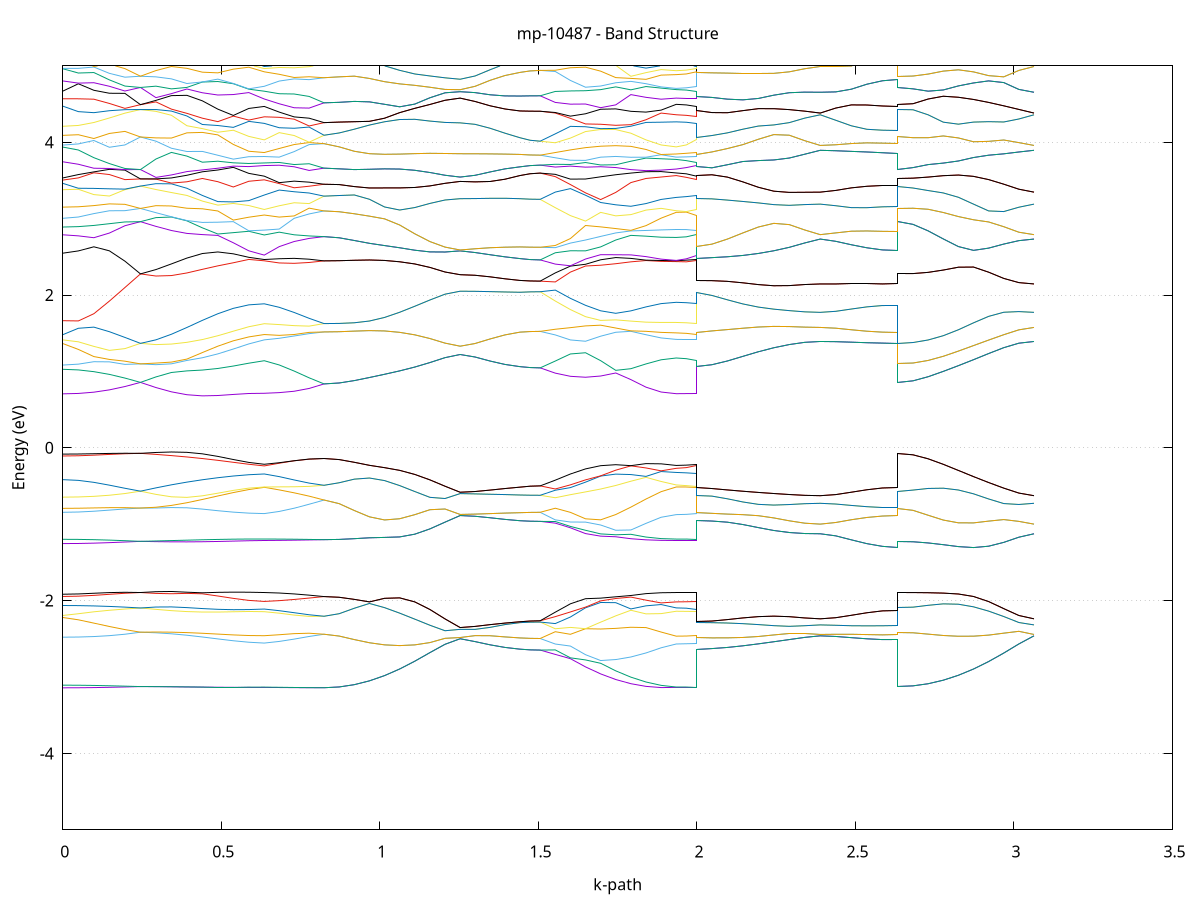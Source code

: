 set title 'mp-10487 - Band Structure'
set xlabel 'k-path'
set ylabel 'Energy (eV)'
set grid y
set yrange [-5:5]
set terminal png size 800,600
set output 'mp-10487_bands_gnuplot.png'
plot '-' using 1:2 with lines notitle, '-' using 1:2 with lines notitle, '-' using 1:2 with lines notitle, '-' using 1:2 with lines notitle, '-' using 1:2 with lines notitle, '-' using 1:2 with lines notitle, '-' using 1:2 with lines notitle, '-' using 1:2 with lines notitle, '-' using 1:2 with lines notitle, '-' using 1:2 with lines notitle, '-' using 1:2 with lines notitle, '-' using 1:2 with lines notitle, '-' using 1:2 with lines notitle, '-' using 1:2 with lines notitle, '-' using 1:2 with lines notitle, '-' using 1:2 with lines notitle, '-' using 1:2 with lines notitle, '-' using 1:2 with lines notitle, '-' using 1:2 with lines notitle, '-' using 1:2 with lines notitle, '-' using 1:2 with lines notitle, '-' using 1:2 with lines notitle, '-' using 1:2 with lines notitle, '-' using 1:2 with lines notitle, '-' using 1:2 with lines notitle, '-' using 1:2 with lines notitle, '-' using 1:2 with lines notitle, '-' using 1:2 with lines notitle, '-' using 1:2 with lines notitle, '-' using 1:2 with lines notitle, '-' using 1:2 with lines notitle, '-' using 1:2 with lines notitle, '-' using 1:2 with lines notitle, '-' using 1:2 with lines notitle, '-' using 1:2 with lines notitle, '-' using 1:2 with lines notitle, '-' using 1:2 with lines notitle, '-' using 1:2 with lines notitle, '-' using 1:2 with lines notitle, '-' using 1:2 with lines notitle, '-' using 1:2 with lines notitle, '-' using 1:2 with lines notitle, '-' using 1:2 with lines notitle, '-' using 1:2 with lines notitle, '-' using 1:2 with lines notitle, '-' using 1:2 with lines notitle, '-' using 1:2 with lines notitle, '-' using 1:2 with lines notitle, '-' using 1:2 with lines notitle, '-' using 1:2 with lines notitle, '-' using 1:2 with lines notitle, '-' using 1:2 with lines notitle, '-' using 1:2 with lines notitle, '-' using 1:2 with lines notitle, '-' using 1:2 with lines notitle, '-' using 1:2 with lines notitle, '-' using 1:2 with lines notitle, '-' using 1:2 with lines notitle, '-' using 1:2 with lines notitle, '-' using 1:2 with lines notitle, '-' using 1:2 with lines notitle, '-' using 1:2 with lines notitle, '-' using 1:2 with lines notitle, '-' using 1:2 with lines notitle, '-' using 1:2 with lines notitle, '-' using 1:2 with lines notitle, '-' using 1:2 with lines notitle, '-' using 1:2 with lines notitle, '-' using 1:2 with lines notitle, '-' using 1:2 with lines notitle, '-' using 1:2 with lines notitle, '-' using 1:2 with lines notitle, '-' using 1:2 with lines notitle, '-' using 1:2 with lines notitle, '-' using 1:2 with lines notitle, '-' using 1:2 with lines notitle, '-' using 1:2 with lines notitle, '-' using 1:2 with lines notitle, '-' using 1:2 with lines notitle, '-' using 1:2 with lines notitle, '-' using 1:2 with lines notitle, '-' using 1:2 with lines notitle, '-' using 1:2 with lines notitle, '-' using 1:2 with lines notitle, '-' using 1:2 with lines notitle, '-' using 1:2 with lines notitle, '-' using 1:2 with lines notitle, '-' using 1:2 with lines notitle, '-' using 1:2 with lines notitle, '-' using 1:2 with lines notitle, '-' using 1:2 with lines notitle, '-' using 1:2 with lines notitle, '-' using 1:2 with lines notitle, '-' using 1:2 with lines notitle, '-' using 1:2 with lines notitle, '-' using 1:2 with lines notitle, '-' using 1:2 with lines notitle, '-' using 1:2 with lines notitle, '-' using 1:2 with lines notitle, '-' using 1:2 with lines notitle, '-' using 1:2 with lines notitle, '-' using 1:2 with lines notitle, '-' using 1:2 with lines notitle, '-' using 1:2 with lines notitle, '-' using 1:2 with lines notitle, '-' using 1:2 with lines notitle, '-' using 1:2 with lines notitle, '-' using 1:2 with lines notitle, '-' using 1:2 with lines notitle, '-' using 1:2 with lines notitle, '-' using 1:2 with lines notitle, '-' using 1:2 with lines notitle, '-' using 1:2 with lines notitle, '-' using 1:2 with lines notitle, '-' using 1:2 with lines notitle, '-' using 1:2 with lines notitle, '-' using 1:2 with lines notitle, '-' using 1:2 with lines notitle, '-' using 1:2 with lines notitle, '-' using 1:2 with lines notitle, '-' using 1:2 with lines notitle, '-' using 1:2 with lines notitle, '-' using 1:2 with lines notitle, '-' using 1:2 with lines notitle, '-' using 1:2 with lines notitle, '-' using 1:2 with lines notitle, '-' using 1:2 with lines notitle, '-' using 1:2 with lines notitle
0.000000 -27.677514
0.048998 -27.677514
0.097995 -27.677514
0.146993 -27.677514
0.195990 -27.677414
0.244988 -27.677314
0.244988 -27.677314
0.293798 -27.677314
0.342608 -27.677214
0.391418 -27.677014
0.440228 -27.676714
0.489038 -27.676414
0.537848 -27.676114
0.586658 -27.675914
0.635469 -27.675814
0.635469 -27.675814
0.682629 -27.675814
0.729789 -27.675714
0.776949 -27.675714
0.824109 -27.675714
0.824109 -27.675714
0.871793 -27.675714
0.919476 -27.675814
0.967160 -27.675814
1.014844 -27.675914
1.062528 -27.675914
1.110211 -27.676014
1.157895 -27.676014
1.205579 -27.676114
1.253262 -27.676114
1.253262 -27.676114
1.300423 -27.676114
1.347583 -27.676114
1.394743 -27.676114
1.441903 -27.676114
1.441903 -27.676114
1.473773 -27.676114
1.505644 -27.676114
1.505644 -27.676114
1.553328 -27.676114
1.601012 -27.676114
1.648695 -27.676014
1.696379 -27.676014
1.744063 -27.675914
1.791746 -27.675814
1.839430 -27.675814
1.887114 -27.675714
1.934797 -27.675714
1.934797 -27.675714
1.966668 -27.675714
1.998539 -27.675814
1.998539 -27.676114
2.047349 -27.676114
2.096159 -27.676214
2.144969 -27.676314
2.193779 -27.676414
2.242589 -27.676514
2.291399 -27.676614
2.340209 -27.676614
2.389019 -27.676614
2.389019 -27.676614
2.438017 -27.676614
2.487014 -27.676614
2.536012 -27.676614
2.585010 -27.676614
2.634007 -27.676614
2.634007 -27.677314
2.681691 -27.677314
2.729375 -27.677314
2.777058 -27.677214
2.824742 -27.677114
2.872426 -27.676914
2.920110 -27.676814
2.967793 -27.676714
3.015477 -27.676614
3.063161 -27.676614
e
0.000000 -27.677114
0.048998 -27.677114
0.097995 -27.677214
0.146993 -27.677214
0.195990 -27.677314
0.244988 -27.677314
0.244988 -27.677314
0.293798 -27.677314
0.342608 -27.677114
0.391418 -27.676914
0.440228 -27.676714
0.489038 -27.676414
0.537848 -27.676114
0.586658 -27.675814
0.635469 -27.675714
0.635469 -27.675714
0.682629 -27.675714
0.729789 -27.675714
0.776949 -27.675714
0.824109 -27.675714
0.824109 -27.675714
0.871793 -27.675714
0.919476 -27.675814
0.967160 -27.675814
1.014844 -27.675914
1.062528 -27.675914
1.110211 -27.676014
1.157895 -27.676014
1.205579 -27.676114
1.253262 -27.676114
1.253262 -27.676114
1.300423 -27.676114
1.347583 -27.676114
1.394743 -27.676114
1.441903 -27.676114
1.441903 -27.676114
1.473773 -27.676114
1.505644 -27.676114
1.505644 -27.676114
1.553328 -27.676114
1.601012 -27.676014
1.648695 -27.676014
1.696379 -27.675914
1.744063 -27.675914
1.791746 -27.675814
1.839430 -27.675814
1.887114 -27.675714
1.934797 -27.675714
1.934797 -27.675714
1.966668 -27.675714
1.998539 -27.675714
1.998539 -27.676114
2.047349 -27.676114
2.096159 -27.676214
2.144969 -27.676314
2.193779 -27.676414
2.242589 -27.676514
2.291399 -27.676614
2.340209 -27.676614
2.389019 -27.676614
2.389019 -27.676614
2.438017 -27.676614
2.487014 -27.676614
2.536012 -27.676614
2.585010 -27.676614
2.634007 -27.676614
2.634007 -27.677314
2.681691 -27.677314
2.729375 -27.677314
2.777058 -27.677214
2.824742 -27.677114
2.872426 -27.676914
2.920110 -27.676814
2.967793 -27.676714
3.015477 -27.676614
3.063161 -27.676614
e
0.000000 -27.668614
0.048998 -27.668614
0.097995 -27.668614
0.146993 -27.668614
0.195990 -27.668614
0.244988 -27.668614
0.244988 -27.668614
0.293798 -27.668614
0.342608 -27.668814
0.391418 -27.669014
0.440228 -27.669214
0.489038 -27.669514
0.537848 -27.669814
0.586658 -27.670014
0.635469 -27.670114
0.635469 -27.670114
0.682629 -27.670114
0.729789 -27.670114
0.776949 -27.670114
0.824109 -27.670114
0.824109 -27.670114
0.871793 -27.670114
0.919476 -27.670014
0.967160 -27.670014
1.014844 -27.669914
1.062528 -27.669814
1.110211 -27.669714
1.157895 -27.669714
1.205579 -27.669614
1.253262 -27.669614
1.253262 -27.669614
1.300423 -27.669614
1.347583 -27.669614
1.394743 -27.669614
1.441903 -27.669614
1.441903 -27.669614
1.473773 -27.669614
1.505644 -27.669614
1.505644 -27.669614
1.553328 -27.669614
1.601012 -27.669714
1.648695 -27.669814
1.696379 -27.669814
1.744063 -27.669914
1.791746 -27.670014
1.839430 -27.670114
1.887114 -27.670114
1.934797 -27.670214
1.934797 -27.670214
1.966668 -27.670214
1.998539 -27.670114
1.998539 -27.669614
2.047349 -27.669614
2.096159 -27.669514
2.144969 -27.669514
2.193779 -27.669414
2.242589 -27.669314
2.291399 -27.669314
2.340209 -27.669214
2.389019 -27.669214
2.389019 -27.669214
2.438017 -27.669214
2.487014 -27.669214
2.536012 -27.669214
2.585010 -27.669214
2.634007 -27.669214
2.634007 -27.668614
2.681691 -27.668614
2.729375 -27.668714
2.777058 -27.668714
2.824742 -27.668814
2.872426 -27.668914
2.920110 -27.669114
2.967793 -27.669114
3.015477 -27.669214
3.063161 -27.669214
e
0.000000 -27.668614
0.048998 -27.668614
0.097995 -27.668614
0.146993 -27.668614
0.195990 -27.668614
0.244988 -27.668614
0.244988 -27.668614
0.293798 -27.668614
0.342608 -27.668714
0.391418 -27.668914
0.440228 -27.669214
0.489038 -27.669414
0.537848 -27.669714
0.586658 -27.669914
0.635469 -27.670014
0.635469 -27.670014
0.682629 -27.670014
0.729789 -27.670114
0.776949 -27.670114
0.824109 -27.670114
0.824109 -27.670114
0.871793 -27.670114
0.919476 -27.670014
0.967160 -27.670014
1.014844 -27.669914
1.062528 -27.669814
1.110211 -27.669714
1.157895 -27.669714
1.205579 -27.669614
1.253262 -27.669614
1.253262 -27.669614
1.300423 -27.669614
1.347583 -27.669614
1.394743 -27.669614
1.441903 -27.669614
1.441903 -27.669614
1.473773 -27.669614
1.505644 -27.669614
1.505644 -27.669614
1.553328 -27.669614
1.601012 -27.669614
1.648695 -27.669714
1.696379 -27.669814
1.744063 -27.669814
1.791746 -27.669914
1.839430 -27.670014
1.887114 -27.670014
1.934797 -27.670014
1.934797 -27.670014
1.966668 -27.670014
1.998539 -27.670014
1.998539 -27.669614
2.047349 -27.669614
2.096159 -27.669514
2.144969 -27.669514
2.193779 -27.669414
2.242589 -27.669314
2.291399 -27.669314
2.340209 -27.669214
2.389019 -27.669214
2.389019 -27.669214
2.438017 -27.669214
2.487014 -27.669214
2.536012 -27.669214
2.585010 -27.669214
2.634007 -27.669214
2.634007 -27.668614
2.681691 -27.668614
2.729375 -27.668714
2.777058 -27.668714
2.824742 -27.668814
2.872426 -27.668914
2.920110 -27.669114
2.967793 -27.669114
3.015477 -27.669214
3.063161 -27.669214
e
0.000000 -27.518714
0.048998 -27.518714
0.097995 -27.518614
0.146993 -27.518614
0.195990 -27.518614
0.244988 -27.518514
0.244988 -27.518514
0.293798 -27.518514
0.342608 -27.518614
0.391418 -27.518614
0.440228 -27.518614
0.489038 -27.518614
0.537848 -27.518614
0.586658 -27.518714
0.635469 -27.518714
0.635469 -27.518714
0.682629 -27.518714
0.729789 -27.518714
0.776949 -27.518714
0.824109 -27.518714
0.824109 -27.518714
0.871793 -27.518614
0.919476 -27.518614
0.967160 -27.518514
1.014844 -27.518314
1.062528 -27.518214
1.110211 -27.518014
1.157895 -27.517714
1.205579 -27.517514
1.253262 -27.517314
1.253262 -27.517314
1.300423 -27.517314
1.347583 -27.517314
1.394743 -27.517314
1.441903 -27.517314
1.441903 -27.517314
1.473773 -27.517314
1.505644 -27.517414
1.505644 -27.517414
1.553328 -27.517614
1.601012 -27.517914
1.648695 -27.518114
1.696379 -27.518314
1.744063 -27.518414
1.791746 -27.518514
1.839430 -27.518614
1.887114 -27.518714
1.934797 -27.518714
1.934797 -27.518714
1.966668 -27.518714
1.998539 -27.518714
1.998539 -27.517314
2.047349 -27.517314
2.096159 -27.517314
2.144969 -27.517314
2.193779 -27.517314
2.242589 -27.517214
2.291399 -27.517214
2.340209 -27.517214
2.389019 -27.517214
2.389019 -27.517214
2.438017 -27.517214
2.487014 -27.517214
2.536012 -27.517214
2.585010 -27.517214
2.634007 -27.517214
2.634007 -27.518514
2.681691 -27.518514
2.729375 -27.518514
2.777058 -27.518414
2.824742 -27.518214
2.872426 -27.518014
2.920110 -27.517914
2.967793 -27.517614
3.015477 -27.517414
3.063161 -27.517214
e
0.000000 -27.518414
0.048998 -27.518414
0.097995 -27.518414
0.146993 -27.518514
0.195990 -27.518514
0.244988 -27.518514
0.244988 -27.518514
0.293798 -27.518514
0.342608 -27.518514
0.391418 -27.518614
0.440228 -27.518614
0.489038 -27.518614
0.537848 -27.518614
0.586658 -27.518614
0.635469 -27.518614
0.635469 -27.518614
0.682629 -27.518614
0.729789 -27.518614
0.776949 -27.518614
0.824109 -27.518714
0.824109 -27.518714
0.871793 -27.518614
0.919476 -27.518614
0.967160 -27.518514
1.014844 -27.518314
1.062528 -27.518214
1.110211 -27.518014
1.157895 -27.517714
1.205579 -27.517514
1.253262 -27.517314
1.253262 -27.517314
1.300423 -27.517314
1.347583 -27.517314
1.394743 -27.517314
1.441903 -27.517314
1.441903 -27.517314
1.473773 -27.517314
1.505644 -27.517314
1.505644 -27.517414
1.553328 -27.517414
1.601012 -27.517614
1.648695 -27.517814
1.696379 -27.518114
1.744063 -27.518214
1.791746 -27.518414
1.839430 -27.518514
1.887114 -27.518614
1.934797 -27.518614
1.934797 -27.518614
1.966668 -27.518614
1.998539 -27.518614
1.998539 -27.517314
2.047349 -27.517314
2.096159 -27.517314
2.144969 -27.517314
2.193779 -27.517314
2.242589 -27.517214
2.291399 -27.517214
2.340209 -27.517214
2.389019 -27.517214
2.389019 -27.517214
2.438017 -27.517214
2.487014 -27.517214
2.536012 -27.517214
2.585010 -27.517214
2.634007 -27.517214
2.634007 -27.518514
2.681691 -27.518514
2.729375 -27.518514
2.777058 -27.518414
2.824742 -27.518214
2.872426 -27.518014
2.920110 -27.517914
2.967793 -27.517614
3.015477 -27.517414
3.063161 -27.517214
e
0.000000 -27.515814
0.048998 -27.515814
0.097995 -27.515814
0.146993 -27.515814
0.195990 -27.515814
0.244988 -27.515714
0.244988 -27.515714
0.293798 -27.515714
0.342608 -27.515714
0.391418 -27.515714
0.440228 -27.515714
0.489038 -27.515714
0.537848 -27.515714
0.586658 -27.515714
0.635469 -27.515714
0.635469 -27.515714
0.682629 -27.515714
0.729789 -27.515714
0.776949 -27.515714
0.824109 -27.515714
0.824109 -27.515714
0.871793 -27.515714
0.919476 -27.515814
0.967160 -27.515914
1.014844 -27.516114
1.062528 -27.516314
1.110211 -27.516514
1.157895 -27.516714
1.205579 -27.517014
1.253262 -27.517214
1.253262 -27.517214
1.300423 -27.517214
1.347583 -27.517214
1.394743 -27.517114
1.441903 -27.517114
1.441903 -27.517114
1.473773 -27.517114
1.505644 -27.517114
1.505644 -27.517114
1.553328 -27.517114
1.601012 -27.516814
1.648695 -27.516614
1.696379 -27.516314
1.744063 -27.516114
1.791746 -27.516014
1.839430 -27.515814
1.887114 -27.515814
1.934797 -27.515714
1.934797 -27.515714
1.966668 -27.515714
1.998539 -27.515714
1.998539 -27.517114
2.047349 -27.517114
2.096159 -27.517114
2.144969 -27.517114
2.193779 -27.517114
2.242589 -27.517114
2.291399 -27.517114
2.340209 -27.517114
2.389019 -27.517114
2.389019 -27.517114
2.438017 -27.517114
2.487014 -27.517114
2.536012 -27.517114
2.585010 -27.517214
2.634007 -27.517214
2.634007 -27.515714
2.681691 -27.515814
2.729375 -27.515814
2.777058 -27.515914
2.824742 -27.516114
2.872426 -27.516314
2.920110 -27.516514
2.967793 -27.516714
3.015477 -27.516914
3.063161 -27.517114
e
0.000000 -27.515714
0.048998 -27.515714
0.097995 -27.515714
0.146993 -27.515714
0.195990 -27.515714
0.244988 -27.515714
0.244988 -27.515714
0.293798 -27.515714
0.342608 -27.515714
0.391418 -27.515714
0.440228 -27.515714
0.489038 -27.515714
0.537848 -27.515714
0.586658 -27.515714
0.635469 -27.515714
0.635469 -27.515714
0.682629 -27.515714
0.729789 -27.515714
0.776949 -27.515714
0.824109 -27.515714
0.824109 -27.515714
0.871793 -27.515714
0.919476 -27.515814
0.967160 -27.515914
1.014844 -27.516114
1.062528 -27.516314
1.110211 -27.516514
1.157895 -27.516714
1.205579 -27.517014
1.253262 -27.517214
1.253262 -27.517214
1.300423 -27.517214
1.347583 -27.517214
1.394743 -27.517114
1.441903 -27.517114
1.441903 -27.517114
1.473773 -27.517114
1.505644 -27.517114
1.505644 -27.517114
1.553328 -27.516914
1.601012 -27.516614
1.648695 -27.516414
1.696379 -27.516214
1.744063 -27.516014
1.791746 -27.515914
1.839430 -27.515814
1.887114 -27.515714
1.934797 -27.515714
1.934797 -27.515714
1.966668 -27.515714
1.998539 -27.515714
1.998539 -27.517114
2.047349 -27.517114
2.096159 -27.517114
2.144969 -27.517114
2.193779 -27.517114
2.242589 -27.517114
2.291399 -27.517114
2.340209 -27.517114
2.389019 -27.517114
2.389019 -27.517114
2.438017 -27.517114
2.487014 -27.517114
2.536012 -27.517114
2.585010 -27.517214
2.634007 -27.517214
2.634007 -27.515714
2.681691 -27.515814
2.729375 -27.515814
2.777058 -27.515914
2.824742 -27.516114
2.872426 -27.516214
2.920110 -27.516514
2.967793 -27.516714
3.015477 -27.516914
3.063161 -27.517114
e
0.000000 -12.031314
0.048998 -12.030914
0.097995 -12.029914
0.146993 -12.028314
0.195990 -12.026314
0.244988 -12.024114
0.244988 -12.024114
0.293798 -12.024914
0.342608 -12.025814
0.391418 -12.026814
0.440228 -12.027814
0.489038 -12.028614
0.537848 -12.029214
0.586658 -12.029514
0.635469 -12.029314
0.635469 -12.029314
0.682629 -12.029214
0.729789 -12.028814
0.776949 -12.028114
0.824109 -12.027014
0.824109 -12.027014
0.871793 -12.027514
0.919476 -12.028814
0.967160 -12.031014
1.014844 -12.033914
1.062528 -12.037114
1.110211 -12.040314
1.157895 -12.043014
1.205579 -12.044814
1.253262 -12.045514
1.253262 -12.045514
1.300423 -12.045214
1.347583 -12.044414
1.394743 -12.043514
1.441903 -12.042614
1.441903 -12.042614
1.473773 -12.042514
1.505644 -12.042514
1.505644 -12.042514
1.553328 -12.043614
1.601012 -12.043414
1.648695 -12.041814
1.696379 -12.039014
1.744063 -12.035214
1.791746 -12.031114
1.839430 -12.029614
1.887114 -12.029214
1.934797 -12.029114
1.934797 -12.029114
1.966668 -12.029114
1.998539 -12.029314
1.998539 -12.042614
2.047349 -12.041514
2.096159 -12.039714
2.144969 -12.037514
2.193779 -12.035114
2.242589 -12.032814
2.291399 -12.030914
2.340209 -12.029514
2.389019 -12.029114
2.389019 -12.029114
2.438017 -12.029314
2.487014 -12.029814
2.536012 -12.030414
2.585010 -12.030914
2.634007 -12.031114
2.634007 -12.024114
2.681691 -12.024314
2.729375 -12.024814
2.777058 -12.025614
2.824742 -12.026514
2.872426 -12.027414
2.920110 -12.028114
2.967793 -12.028714
3.015477 -12.029014
3.063161 -12.029114
e
0.000000 -12.017414
0.048998 -12.017714
0.097995 -12.018714
0.146993 -12.020114
0.195990 -12.022014
0.244988 -12.024114
0.244988 -12.024114
0.293798 -12.023614
0.342608 -12.023214
0.391418 -12.023114
0.440228 -12.023114
0.489038 -12.023014
0.537848 -12.022914
0.586658 -12.023014
0.635469 -12.023414
0.635469 -12.023414
0.682629 -12.023914
0.729789 -12.024814
0.776949 -12.025914
0.824109 -12.027014
0.824109 -12.027014
0.871793 -12.027514
0.919476 -12.028814
0.967160 -12.031014
1.014844 -12.033914
1.062528 -12.037114
1.110211 -12.040314
1.157895 -12.043014
1.205579 -12.044814
1.253262 -12.045514
1.253262 -12.045514
1.300423 -12.045214
1.347583 -12.044414
1.394743 -12.043514
1.441903 -12.042614
1.441903 -12.042614
1.473773 -12.042514
1.505644 -12.042514
1.505644 -12.042514
1.553328 -12.040314
1.601012 -12.037614
1.648695 -12.034914
1.696379 -12.032814
1.744063 -12.031214
1.791746 -12.030214
1.839430 -12.027314
1.887114 -12.024514
1.934797 -12.023514
1.934797 -12.023514
1.966668 -12.023514
1.998539 -12.023414
1.998539 -12.042614
2.047349 -12.041514
2.096159 -12.039714
2.144969 -12.037514
2.193779 -12.035114
2.242589 -12.032814
2.291399 -12.030914
2.340209 -12.029514
2.389019 -12.029114
2.389019 -12.029114
2.438017 -12.029314
2.487014 -12.029814
2.536012 -12.030414
2.585010 -12.030914
2.634007 -12.031114
2.634007 -12.024114
2.681691 -12.024314
2.729375 -12.024814
2.777058 -12.025614
2.824742 -12.026514
2.872426 -12.027414
2.920110 -12.028114
2.967793 -12.028714
3.015477 -12.029014
3.063161 -12.029114
e
0.000000 -11.930014
0.048998 -11.930014
0.097995 -11.930014
0.146993 -11.930014
0.195990 -11.930114
0.244988 -11.930014
0.244988 -11.930014
0.293798 -11.933114
0.342608 -11.935014
0.391418 -11.936214
0.440228 -11.938014
0.489038 -11.941014
0.537848 -11.944314
0.586658 -11.946514
0.635469 -11.946914
0.635469 -11.946914
0.682629 -11.945814
0.729789 -11.943614
0.776949 -11.940614
0.824109 -11.937114
0.824109 -11.937114
0.871793 -11.939214
0.919476 -11.943814
0.967160 -11.948414
1.014844 -11.951714
1.062528 -11.952914
1.110211 -11.951714
1.157895 -11.948214
1.205579 -11.943014
1.253262 -11.938914
1.253262 -11.938914
1.300423 -11.943014
1.347583 -11.949714
1.394743 -11.955814
1.441903 -11.960014
1.441903 -11.960014
1.473773 -11.961614
1.505644 -11.962114
1.505644 -11.962114
1.553328 -11.969214
1.601012 -11.973214
1.648695 -11.973814
1.696379 -11.971114
1.744063 -11.965814
1.791746 -11.959314
1.839430 -11.953014
1.887114 -11.948614
1.934797 -11.947014
1.934797 -11.947014
1.966668 -11.947014
1.998539 -11.946914
1.998539 -11.960014
2.047349 -11.959214
2.096159 -11.957814
2.144969 -11.956614
2.193779 -11.956614
2.242589 -11.958214
2.291399 -11.960614
2.340209 -11.962614
2.389019 -11.963414
2.389019 -11.963414
2.438017 -11.963814
2.487014 -11.964914
2.536012 -11.966114
2.585010 -11.967114
2.634007 -11.967414
2.634007 -11.930014
2.681691 -11.931314
2.729375 -11.935114
2.777058 -11.940414
2.824742 -11.946214
2.872426 -11.951814
2.920110 -11.956614
2.967793 -11.960314
3.015477 -11.962614
3.063161 -11.963414
e
0.000000 -11.924514
0.048998 -11.925314
0.097995 -11.927114
0.146993 -11.928714
0.195990 -11.929614
0.244988 -11.930014
0.244988 -11.930014
0.293798 -11.926014
0.342608 -11.921914
0.391418 -11.921414
0.440228 -11.924014
0.489038 -11.924214
0.537848 -11.923114
0.586658 -11.921714
0.635469 -11.921314
0.635469 -11.921314
0.682629 -11.925714
0.729789 -11.929714
0.776949 -11.933414
0.824109 -11.937114
0.824109 -11.937114
0.871793 -11.939214
0.919476 -11.943814
0.967160 -11.948414
1.014844 -11.951714
1.062528 -11.952914
1.110211 -11.951714
1.157895 -11.948214
1.205579 -11.943014
1.253262 -11.938914
1.253262 -11.938914
1.300423 -11.943014
1.347583 -11.949714
1.394743 -11.955814
1.441903 -11.960014
1.441903 -11.960014
1.473773 -11.961614
1.505644 -11.962114
1.505644 -11.962114
1.553328 -11.952514
1.601012 -11.941014
1.648695 -11.932814
1.696379 -11.933714
1.744063 -11.933114
1.791746 -11.931214
1.839430 -11.928314
1.887114 -11.924714
1.934797 -11.921114
1.934797 -11.921114
1.966668 -11.921114
1.998539 -11.921314
1.998539 -11.960014
2.047349 -11.959214
2.096159 -11.957814
2.144969 -11.956614
2.193779 -11.956614
2.242589 -11.958214
2.291399 -11.960614
2.340209 -11.962614
2.389019 -11.963414
2.389019 -11.963414
2.438017 -11.963814
2.487014 -11.964914
2.536012 -11.966114
2.585010 -11.967114
2.634007 -11.967414
2.634007 -11.930014
2.681691 -11.931314
2.729375 -11.935114
2.777058 -11.940414
2.824742 -11.946214
2.872426 -11.951814
2.920110 -11.956614
2.967793 -11.960314
3.015477 -11.962614
3.063161 -11.963414
e
0.000000 -11.910014
0.048998 -11.911014
0.097995 -11.912014
0.146993 -11.912414
0.195990 -11.912114
0.244988 -11.911214
0.244988 -11.911214
0.293798 -11.913814
0.342608 -11.917514
0.391418 -11.919114
0.440228 -11.919514
0.489038 -11.920314
0.537848 -11.919614
0.586658 -11.917514
0.635469 -11.921014
0.635469 -11.921014
0.682629 -11.920514
0.729789 -11.919814
0.776949 -11.918714
0.824109 -11.916914
0.824109 -11.916914
0.871793 -11.915614
0.919476 -11.913114
0.967160 -11.911514
1.014844 -11.911314
1.062528 -11.912314
1.110211 -11.914214
1.157895 -11.917514
1.205579 -11.923914
1.253262 -11.928914
1.253262 -11.928914
1.300423 -11.926114
1.347583 -11.923214
1.394743 -11.922114
1.441903 -11.922014
1.441903 -11.922014
1.473773 -11.922314
1.505644 -11.922414
1.505644 -11.922414
1.553328 -11.926814
1.601012 -11.930414
1.648695 -11.928814
1.696379 -11.917714
1.744063 -11.912114
1.791746 -11.912114
1.839430 -11.913914
1.887114 -11.916414
1.934797 -11.920014
1.934797 -11.920014
1.966668 -11.920514
1.998539 -11.921014
1.998539 -11.922014
2.047349 -11.922114
2.096159 -11.923414
2.144969 -11.924714
2.193779 -11.924514
2.242589 -11.921814
2.291399 -11.917414
2.340209 -11.913114
2.389019 -11.911314
2.389019 -11.911314
2.438017 -11.911514
2.487014 -11.911814
2.536012 -11.912214
2.585010 -11.912514
2.634007 -11.912514
2.634007 -11.911214
2.681691 -11.911914
2.729375 -11.913414
2.777058 -11.914314
2.824742 -11.914514
2.872426 -11.914114
2.920110 -11.913314
2.967793 -11.912414
3.015477 -11.911614
3.063161 -11.911314
e
0.000000 -11.904614
0.048998 -11.902014
0.097995 -11.904314
0.146993 -11.907014
0.195990 -11.909414
0.244988 -11.911214
0.244988 -11.911214
0.293798 -11.910314
0.342608 -11.911314
0.391418 -11.912514
0.440228 -11.911614
0.489038 -11.910914
0.537848 -11.912314
0.586658 -11.915814
0.635469 -11.914114
0.635469 -11.914114
0.682629 -11.910914
0.729789 -11.911614
0.776949 -11.914314
0.824109 -11.916914
0.824109 -11.916914
0.871793 -11.915614
0.919476 -11.913114
0.967160 -11.911514
1.014844 -11.911314
1.062528 -11.912314
1.110211 -11.914214
1.157895 -11.917514
1.205579 -11.923914
1.253262 -11.928914
1.253262 -11.928914
1.300423 -11.926114
1.347583 -11.923214
1.394743 -11.922114
1.441903 -11.922014
1.441903 -11.922014
1.473773 -11.922314
1.505644 -11.922414
1.505644 -11.922414
1.553328 -11.917714
1.601012 -11.913314
1.648695 -11.909814
1.696379 -11.906814
1.744063 -11.902114
1.791746 -11.907214
1.839430 -11.912114
1.887114 -11.915714
1.934797 -11.916414
1.934797 -11.916414
1.966668 -11.915614
1.998539 -11.914114
1.998539 -11.922014
2.047349 -11.922114
2.096159 -11.923414
2.144969 -11.924714
2.193779 -11.924514
2.242589 -11.921814
2.291399 -11.917414
2.340209 -11.913114
2.389019 -11.911314
2.389019 -11.911314
2.438017 -11.911514
2.487014 -11.911814
2.536012 -11.912214
2.585010 -11.912514
2.634007 -11.912514
2.634007 -11.911214
2.681691 -11.911914
2.729375 -11.913414
2.777058 -11.914314
2.824742 -11.914514
2.872426 -11.914114
2.920110 -11.913314
2.967793 -11.912414
3.015477 -11.911614
3.063161 -11.911314
e
0.000000 -11.901114
0.048998 -11.901814
0.097995 -11.896314
0.146993 -11.890314
0.195990 -11.884814
0.244988 -11.880414
0.244988 -11.880414
0.293798 -11.884814
0.342608 -11.887814
0.391418 -11.889314
0.440228 -11.890214
0.489038 -11.891214
0.537848 -11.892514
0.586658 -11.893514
0.635469 -11.893914
0.635469 -11.893914
0.682629 -11.892714
0.729789 -11.888114
0.776949 -11.881814
0.824109 -11.875614
0.824109 -11.875614
0.871793 -11.875414
0.919476 -11.874814
0.967160 -11.875414
1.014844 -11.880614
1.062528 -11.889514
1.110211 -11.899514
1.157895 -11.908614
1.205579 -11.913114
1.253262 -11.914114
1.253262 -11.914114
1.300423 -11.912514
1.347583 -11.907714
1.394743 -11.901214
1.441903 -11.894914
1.441903 -11.894914
1.473773 -11.891414
1.505644 -11.890114
1.505644 -11.890114
1.553328 -11.891514
1.601012 -11.892014
1.648695 -11.891414
1.696379 -11.896014
1.744063 -11.901714
1.791746 -11.897514
1.839430 -11.895214
1.887114 -11.894014
1.934797 -11.893714
1.934797 -11.893714
1.966668 -11.893714
1.998539 -11.893914
1.998539 -11.894914
2.047349 -11.896314
2.096159 -11.895314
2.144969 -11.892014
2.193779 -11.886914
2.242589 -11.880914
2.291399 -11.875314
2.340209 -11.871314
2.389019 -11.869814
2.389019 -11.869814
2.438017 -11.868914
2.487014 -11.866614
2.536012 -11.863714
2.585010 -11.861514
2.634007 -11.860614
2.634007 -11.880414
2.681691 -11.878614
2.729375 -11.874314
2.777058 -11.869714
2.824742 -11.865914
2.872426 -11.864014
2.920110 -11.864514
2.967793 -11.866714
3.015477 -11.869014
3.063161 -11.869814
e
0.000000 -11.876114
0.048998 -11.875914
0.097995 -11.875514
0.146993 -11.875814
0.195990 -11.877314
0.244988 -11.880414
0.244988 -11.880414
0.293798 -11.875414
0.342608 -11.870914
0.391418 -11.867314
0.440228 -11.864614
0.489038 -11.862714
0.537848 -11.861314
0.586658 -11.862514
0.635469 -11.863314
0.635469 -11.863314
0.682629 -11.862414
0.729789 -11.865914
0.776949 -11.870414
0.824109 -11.875614
0.824109 -11.875614
0.871793 -11.875414
0.919476 -11.874814
0.967160 -11.875414
1.014844 -11.880614
1.062528 -11.889514
1.110211 -11.899514
1.157895 -11.908614
1.205579 -11.913114
1.253262 -11.914114
1.253262 -11.914114
1.300423 -11.912514
1.347583 -11.907714
1.394743 -11.901214
1.441903 -11.894914
1.441903 -11.894914
1.473773 -11.891414
1.505644 -11.890114
1.505644 -11.890114
1.553328 -11.888614
1.601012 -11.888314
1.648695 -11.891014
1.696379 -11.889814
1.744063 -11.886414
1.791746 -11.879814
1.839430 -11.872214
1.887114 -11.866214
1.934797 -11.863914
1.934797 -11.863914
1.966668 -11.863814
1.998539 -11.863314
1.998539 -11.894914
2.047349 -11.896314
2.096159 -11.895314
2.144969 -11.892014
2.193779 -11.886914
2.242589 -11.880914
2.291399 -11.875314
2.340209 -11.871314
2.389019 -11.869814
2.389019 -11.869814
2.438017 -11.868914
2.487014 -11.866614
2.536012 -11.863714
2.585010 -11.861514
2.634007 -11.860614
2.634007 -11.880414
2.681691 -11.878614
2.729375 -11.874314
2.777058 -11.869714
2.824742 -11.865914
2.872426 -11.864014
2.920110 -11.864514
2.967793 -11.866714
3.015477 -11.869014
3.063161 -11.869814
e
0.000000 -11.846314
0.048998 -11.845814
0.097995 -11.844314
0.146993 -11.842014
0.195990 -11.839214
0.244988 -11.836514
0.244988 -11.836514
0.293798 -11.841014
0.342608 -11.846114
0.391418 -11.851114
0.440228 -11.855714
0.489038 -11.859114
0.537848 -11.861214
0.586658 -11.859914
0.635469 -11.858214
0.635469 -11.858214
0.682629 -11.861914
0.729789 -11.861114
0.776949 -11.859114
0.824109 -11.856414
0.824109 -11.856414
0.871793 -11.857514
0.919476 -11.860714
0.967160 -11.864314
1.014844 -11.865014
1.062528 -11.863114
1.110211 -11.860714
1.157895 -11.858614
1.205579 -11.857214
1.253262 -11.856714
1.253262 -11.856714
1.300423 -11.856814
1.347583 -11.857414
1.394743 -11.858414
1.441903 -11.859814
1.441903 -11.859814
1.473773 -11.861114
1.505644 -11.861714
1.505644 -11.861714
1.553328 -11.865114
1.601012 -11.867414
1.648695 -11.866814
1.696379 -11.864014
1.744063 -11.860514
1.791746 -11.857414
1.839430 -11.855014
1.887114 -11.853614
1.934797 -11.853214
1.934797 -11.853214
1.966668 -11.855514
1.998539 -11.858214
1.998539 -11.859814
2.047349 -11.857914
2.096159 -11.855514
2.144969 -11.853114
2.193779 -11.851314
2.242589 -11.850314
2.291399 -11.850214
2.340209 -11.850714
2.389019 -11.850914
2.389019 -11.850914
2.438017 -11.851114
2.487014 -11.851414
2.536012 -11.851814
2.585010 -11.852014
2.634007 -11.852114
2.634007 -11.836514
2.681691 -11.836914
2.729375 -11.838114
2.777058 -11.840314
2.824742 -11.843314
2.872426 -11.846614
2.920110 -11.849114
2.967793 -11.850314
3.015477 -11.850814
3.063161 -11.850914
e
0.000000 -11.828714
0.048998 -11.829114
0.097995 -11.830214
0.146993 -11.831814
0.195990 -11.834014
0.244988 -11.836514
0.244988 -11.836514
0.293798 -11.833214
0.342608 -11.832414
0.391418 -11.834314
0.440228 -11.837414
0.489038 -11.840914
0.537848 -11.844114
0.586658 -11.847014
0.635469 -11.849614
0.635469 -11.849614
0.682629 -11.849414
0.729789 -11.850714
0.776949 -11.853314
0.824109 -11.856414
0.824109 -11.856414
0.871793 -11.857514
0.919476 -11.860714
0.967160 -11.864314
1.014844 -11.865014
1.062528 -11.863114
1.110211 -11.860714
1.157895 -11.858614
1.205579 -11.857214
1.253262 -11.856714
1.253262 -11.856614
1.300423 -11.856814
1.347583 -11.857414
1.394743 -11.858414
1.441903 -11.859814
1.441903 -11.859814
1.473773 -11.861114
1.505644 -11.861714
1.505644 -11.861714
1.553328 -11.858814
1.601012 -11.857114
1.648695 -11.856314
1.696379 -11.855714
1.744063 -11.854914
1.791746 -11.853914
1.839430 -11.853214
1.887114 -11.853014
1.934797 -11.853114
1.934797 -11.853114
1.966668 -11.851114
1.998539 -11.849614
1.998539 -11.859814
2.047349 -11.857914
2.096159 -11.855514
2.144969 -11.853114
2.193779 -11.851314
2.242589 -11.850314
2.291399 -11.850214
2.340209 -11.850714
2.389019 -11.850914
2.389019 -11.850914
2.438017 -11.851114
2.487014 -11.851414
2.536012 -11.851814
2.585010 -11.852014
2.634007 -11.852114
2.634007 -11.836514
2.681691 -11.836914
2.729375 -11.838114
2.777058 -11.840314
2.824742 -11.843314
2.872426 -11.846614
2.920110 -11.849114
2.967793 -11.850314
3.015477 -11.850814
3.063161 -11.850914
e
0.000000 -11.816214
0.048998 -11.816014
0.097995 -11.815714
0.146993 -11.815214
0.195990 -11.814714
0.244988 -11.814214
0.244988 -11.814214
0.293798 -11.815814
0.342608 -11.815514
0.391418 -11.813414
0.440228 -11.813214
0.489038 -11.816314
0.537848 -11.819714
0.586658 -11.822414
0.635469 -11.823614
0.635469 -11.823614
0.682629 -11.822014
0.729789 -11.820014
0.776949 -11.818014
0.824109 -11.816114
0.824109 -11.816114
0.871793 -11.815714
0.919476 -11.814514
0.967160 -11.812614
1.014844 -11.810014
1.062528 -11.807114
1.110211 -11.804514
1.157895 -11.802414
1.205579 -11.801114
1.253262 -11.800614
1.253262 -11.800614
1.300423 -11.800914
1.347583 -11.801814
1.394743 -11.803014
1.441903 -11.804114
1.441903 -11.804114
1.473773 -11.804714
1.505644 -11.804814
1.505644 -11.804814
1.553328 -11.805414
1.601012 -11.805714
1.648695 -11.805714
1.696379 -11.806814
1.744063 -11.810114
1.791746 -11.814414
1.839430 -11.819214
1.887114 -11.823014
1.934797 -11.824514
1.934797 -11.824514
1.966668 -11.824314
1.998539 -11.823614
1.998539 -11.804114
2.047349 -11.804114
2.096159 -11.804614
2.144969 -11.806514
2.193779 -11.810314
2.242589 -11.815914
2.291399 -11.822014
2.340209 -11.826914
2.389019 -11.828814
2.389019 -11.828814
2.438017 -11.828314
2.487014 -11.827114
2.536012 -11.825814
2.585010 -11.824714
2.634007 -11.824314
2.634007 -11.814214
2.681691 -11.814814
2.729375 -11.816314
2.777058 -11.818514
2.824742 -11.821114
2.872426 -11.823614
2.920110 -11.825814
2.967793 -11.827414
3.015477 -11.828414
3.063161 -11.828814
e
0.000000 -11.813014
0.048998 -11.813114
0.097995 -11.813214
0.146993 -11.813514
0.195990 -11.813814
0.244988 -11.814214
0.244988 -11.814214
0.293798 -11.812314
0.342608 -11.811214
0.391418 -11.811414
0.440228 -11.810814
0.489038 -11.808814
0.537848 -11.807814
0.586658 -11.807414
0.635469 -11.807214
0.635469 -11.807214
0.682629 -11.809314
0.729789 -11.811714
0.776949 -11.814114
0.824109 -11.816114
0.824109 -11.816114
0.871793 -11.815714
0.919476 -11.814514
0.967160 -11.812614
1.014844 -11.810014
1.062528 -11.807114
1.110211 -11.804514
1.157895 -11.802414
1.205579 -11.801114
1.253262 -11.800614
1.253262 -11.800614
1.300423 -11.800914
1.347583 -11.801814
1.394743 -11.803014
1.441903 -11.804114
1.441903 -11.804114
1.473773 -11.804714
1.505644 -11.804814
1.505644 -11.804814
1.553328 -11.804314
1.601012 -11.804214
1.648695 -11.804914
1.696379 -11.805614
1.744063 -11.805514
1.791746 -11.805514
1.839430 -11.805614
1.887114 -11.805814
1.934797 -11.805914
1.934797 -11.805914
1.966668 -11.806214
1.998539 -11.807214
1.998539 -11.804114
2.047349 -11.804114
2.096159 -11.804614
2.144969 -11.806514
2.193779 -11.810314
2.242589 -11.815914
2.291399 -11.822014
2.340209 -11.826914
2.389019 -11.828814
2.389019 -11.828814
2.438017 -11.828314
2.487014 -11.827114
2.536012 -11.825814
2.585010 -11.824714
2.634007 -11.824314
2.634007 -11.814214
2.681691 -11.814814
2.729375 -11.816314
2.777058 -11.818514
2.824742 -11.821114
2.872426 -11.823614
2.920110 -11.825814
2.967793 -11.827414
3.015477 -11.828414
3.063161 -11.828814
e
0.000000 -11.740114
0.048998 -11.739414
0.097995 -11.737514
0.146993 -11.734714
0.195990 -11.731214
0.244988 -11.727614
0.244988 -11.727614
0.293798 -11.729414
0.342608 -11.730714
0.391418 -11.733814
0.440228 -11.738214
0.489038 -11.740914
0.537848 -11.742114
0.586658 -11.742214
0.635469 -11.741914
0.635469 -11.741914
0.682629 -11.740414
0.729789 -11.738414
0.776949 -11.736314
0.824109 -11.734314
0.824109 -11.734314
0.871793 -11.733714
0.919476 -11.731914
0.967160 -11.730314
1.014844 -11.730314
1.062528 -11.731014
1.110211 -11.730814
1.157895 -11.729514
1.205579 -11.727414
1.253262 -11.725714
1.253262 -11.725714
1.300423 -11.728414
1.347583 -11.731814
1.394743 -11.734714
1.441903 -11.736814
1.441903 -11.736814
1.473773 -11.737614
1.505644 -11.737814
1.505644 -11.737814
1.553328 -11.738314
1.601012 -11.739014
1.648695 -11.740014
1.696379 -11.741214
1.744063 -11.742214
1.791746 -11.742814
1.839430 -11.742814
1.887114 -11.742514
1.934797 -11.742414
1.934797 -11.742414
1.966668 -11.742314
1.998539 -11.741914
1.998539 -11.736814
2.047349 -11.738014
2.096159 -11.740314
2.144969 -11.742814
2.193779 -11.744814
2.242589 -11.745914
2.291399 -11.746414
2.340209 -11.746514
2.389019 -11.746514
2.389019 -11.746514
2.438017 -11.746414
2.487014 -11.746114
2.536012 -11.745614
2.585010 -11.745214
2.634007 -11.744914
2.634007 -11.727614
2.681691 -11.729914
2.729375 -11.734614
2.777058 -11.739314
2.824742 -11.743014
2.872426 -11.745314
2.920110 -11.746314
2.967793 -11.746614
3.015477 -11.746514
3.063161 -11.746514
e
0.000000 -11.724714
0.048998 -11.724514
0.097995 -11.723814
0.146993 -11.723214
0.195990 -11.724714
0.244988 -11.727614
0.244988 -11.727614
0.293798 -11.726414
0.342608 -11.728814
0.391418 -11.731114
0.440228 -11.730814
0.489038 -11.729914
0.537848 -11.728614
0.586658 -11.727814
0.635469 -11.728314
0.635469 -11.728314
0.682629 -11.729514
0.729789 -11.731014
0.776949 -11.732614
0.824109 -11.734314
0.824109 -11.734314
0.871793 -11.733714
0.919476 -11.731914
0.967160 -11.730314
1.014844 -11.730314
1.062528 -11.731014
1.110211 -11.730814
1.157895 -11.729514
1.205579 -11.727414
1.253262 -11.725714
1.253262 -11.725714
1.300423 -11.728414
1.347583 -11.731814
1.394743 -11.734714
1.441903 -11.736814
1.441903 -11.736814
1.473773 -11.737614
1.505644 -11.737814
1.505644 -11.737814
1.553328 -11.737514
1.601012 -11.737214
1.648695 -11.736814
1.696379 -11.736014
1.744063 -11.734714
1.791746 -11.732514
1.839430 -11.729214
1.887114 -11.727714
1.934797 -11.728114
1.934797 -11.728114
1.966668 -11.728214
1.998539 -11.728314
1.998539 -11.736814
2.047349 -11.738014
2.096159 -11.740314
2.144969 -11.742814
2.193779 -11.744814
2.242589 -11.745914
2.291399 -11.746414
2.340209 -11.746514
2.389019 -11.746514
2.389019 -11.746514
2.438017 -11.746414
2.487014 -11.746114
2.536012 -11.745614
2.585010 -11.745214
2.634007 -11.744914
2.634007 -11.727614
2.681691 -11.729914
2.729375 -11.734614
2.777058 -11.739314
2.824742 -11.743014
2.872426 -11.745314
2.920110 -11.746314
2.967793 -11.746614
3.015477 -11.746514
3.063161 -11.746514
e
0.000000 -11.719114
0.048998 -11.719214
0.097995 -11.719514
0.146993 -11.719414
0.195990 -11.717114
0.244988 -11.715314
0.244988 -11.715314
0.293798 -11.717314
0.342608 -11.718214
0.391418 -11.717014
0.440228 -11.716914
0.489038 -11.719714
0.537848 -11.722014
0.586658 -11.722914
0.635469 -11.721914
0.635469 -11.721914
0.682629 -11.719114
0.729789 -11.715714
0.776949 -11.712414
0.824109 -11.710214
0.824109 -11.710214
0.871793 -11.713314
0.919476 -11.717914
0.967160 -11.720714
1.014844 -11.720314
1.062528 -11.718414
1.110211 -11.717514
1.157895 -11.718314
1.205579 -11.720314
1.253262 -11.722014
1.253262 -11.722014
1.300423 -11.719214
1.347583 -11.715314
1.394743 -11.711614
1.441903 -11.708514
1.441903 -11.708514
1.473773 -11.707014
1.505644 -11.706514
1.505644 -11.706514
1.553328 -11.708014
1.601012 -11.710114
1.648695 -11.712614
1.696379 -11.716014
1.744063 -11.719914
1.791746 -11.723614
1.839430 -11.726314
1.887114 -11.725314
1.934797 -11.722614
1.934797 -11.722614
1.966668 -11.722414
1.998539 -11.721914
1.998539 -11.708514
2.047349 -11.708914
2.096159 -11.709514
2.144969 -11.710214
2.193779 -11.710814
2.242589 -11.711014
2.291399 -11.710814
2.340209 -11.710414
2.389019 -11.710214
2.389019 -11.710214
2.438017 -11.710714
2.487014 -11.712014
2.536012 -11.713814
2.585010 -11.715314
2.634007 -11.716014
2.634007 -11.715314
2.681691 -11.715214
2.729375 -11.714514
2.777058 -11.713614
2.824742 -11.712714
2.872426 -11.712014
2.920110 -11.711414
2.967793 -11.710914
3.015477 -11.710414
3.063161 -11.710214
e
0.000000 -11.716514
0.048998 -11.716414
0.097995 -11.716214
0.146993 -11.715914
0.195990 -11.715514
0.244988 -11.715314
0.244988 -11.715314
0.293798 -11.714114
0.342608 -11.714614
0.391418 -11.714714
0.440228 -11.715714
0.489038 -11.714314
0.537848 -11.713014
0.586658 -11.712814
0.635469 -11.714014
0.635469 -11.714014
0.682629 -11.713614
0.729789 -11.712214
0.776949 -11.710414
0.824109 -11.710214
0.824109 -11.710214
0.871793 -11.713314
0.919476 -11.717914
0.967160 -11.720714
1.014844 -11.720314
1.062528 -11.718414
1.110211 -11.717514
1.157895 -11.718314
1.205579 -11.720314
1.253262 -11.722014
1.253262 -11.722014
1.300423 -11.719214
1.347583 -11.715314
1.394743 -11.711614
1.441903 -11.708514
1.441903 -11.708514
1.473773 -11.707014
1.505644 -11.706514
1.505644 -11.706514
1.553328 -11.705814
1.601012 -11.705714
1.648695 -11.705514
1.696379 -11.704414
1.744063 -11.702614
1.791746 -11.704714
1.839430 -11.707714
1.887114 -11.711314
1.934797 -11.714514
1.934797 -11.714514
1.966668 -11.714414
1.998539 -11.714014
1.998539 -11.708514
2.047349 -11.708914
2.096159 -11.709514
2.144969 -11.710214
2.193779 -11.710814
2.242589 -11.711014
2.291399 -11.710814
2.340209 -11.710414
2.389019 -11.710214
2.389019 -11.710214
2.438017 -11.710714
2.487014 -11.712014
2.536012 -11.713814
2.585010 -11.715314
2.634007 -11.716014
2.634007 -11.715314
2.681691 -11.715214
2.729375 -11.714514
2.777058 -11.713614
2.824742 -11.712714
2.872426 -11.712014
2.920110 -11.711414
2.967793 -11.710914
3.015477 -11.710414
3.063161 -11.710214
e
0.000000 -11.706414
0.048998 -11.707114
0.097995 -11.708914
0.146993 -11.710814
0.195990 -11.711714
0.244988 -11.709214
0.244988 -11.709214
0.293798 -11.713714
0.342608 -11.713814
0.391418 -11.713514
0.440228 -11.711714
0.489038 -11.710714
0.537848 -11.711114
0.586658 -11.711314
0.635469 -11.710514
0.635469 -11.710514
0.682629 -11.708714
0.729789 -11.707014
0.776949 -11.705514
0.824109 -11.703114
0.824109 -11.703114
0.871793 -11.700414
0.919476 -11.696914
0.967160 -11.694714
1.014844 -11.693814
1.062528 -11.693114
1.110211 -11.691714
1.157895 -11.689414
1.205579 -11.686814
1.253262 -11.685514
1.253262 -11.685514
1.300423 -11.686614
1.347583 -11.689114
1.394743 -11.691914
1.441903 -11.694614
1.441903 -11.694614
1.473773 -11.695914
1.505644 -11.696414
1.505644 -11.696414
1.553328 -11.696314
1.601012 -11.696114
1.648695 -11.697514
1.696379 -11.699614
1.744063 -11.701914
1.791746 -11.701414
1.839430 -11.706014
1.887114 -11.710314
1.934797 -11.711314
1.934797 -11.711314
1.966668 -11.711114
1.998539 -11.710514
1.998539 -11.694614
2.047349 -11.693814
2.096159 -11.692214
2.144969 -11.690114
2.193779 -11.687914
2.242589 -11.686114
2.291399 -11.685814
2.340209 -11.687114
2.389019 -11.687614
2.389019 -11.687614
2.438017 -11.689114
2.487014 -11.691514
2.536012 -11.693614
2.585010 -11.695014
2.634007 -11.695514
2.634007 -11.709214
2.681691 -11.707214
2.729375 -11.703314
2.777058 -11.699514
2.824742 -11.696114
2.872426 -11.692914
2.920110 -11.690114
2.967793 -11.688114
3.015477 -11.687614
3.063161 -11.687614
e
0.000000 -11.684714
0.048998 -11.686714
0.097995 -11.690914
0.146993 -11.696714
0.195990 -11.703314
0.244988 -11.709214
0.244988 -11.709214
0.293798 -11.703114
0.342608 -11.697114
0.391418 -11.691814
0.440228 -11.688814
0.489038 -11.690214
0.537848 -11.691814
0.586658 -11.693414
0.635469 -11.694514
0.635469 -11.694514
0.682629 -11.695114
0.729789 -11.696714
0.776949 -11.699714
0.824109 -11.703114
0.824109 -11.703114
0.871793 -11.700414
0.919476 -11.696914
0.967160 -11.694714
1.014844 -11.693814
1.062528 -11.693114
1.110211 -11.691714
1.157895 -11.689414
1.205579 -11.686814
1.253262 -11.685514
1.253262 -11.685514
1.300423 -11.686614
1.347583 -11.689114
1.394743 -11.691914
1.441903 -11.694614
1.441903 -11.694614
1.473773 -11.695914
1.505644 -11.696414
1.505644 -11.696414
1.553328 -11.695914
1.601012 -11.695414
1.648695 -11.694314
1.696379 -11.694414
1.744063 -11.696514
1.791746 -11.699414
1.839430 -11.697414
1.887114 -11.695514
1.934797 -11.694714
1.934797 -11.694714
1.966668 -11.694614
1.998539 -11.694514
1.998539 -11.694614
2.047349 -11.693814
2.096159 -11.692214
2.144969 -11.690114
2.193779 -11.687914
2.242589 -11.686114
2.291399 -11.685814
2.340209 -11.687114
2.389019 -11.687614
2.389019 -11.687614
2.438017 -11.689114
2.487014 -11.691514
2.536012 -11.693614
2.585010 -11.695014
2.634007 -11.695514
2.634007 -11.709214
2.681691 -11.707214
2.729375 -11.703314
2.777058 -11.699514
2.824742 -11.696114
2.872426 -11.692914
2.920110 -11.690114
2.967793 -11.688114
3.015477 -11.687614
3.063161 -11.687614
e
0.000000 -11.684714
0.048998 -11.683914
0.097995 -11.682714
0.146993 -11.682614
0.195990 -11.682414
0.244988 -11.681614
0.244988 -11.681614
0.293798 -11.682814
0.342608 -11.684914
0.391418 -11.687014
0.440228 -11.687114
0.489038 -11.684614
0.537848 -11.683314
0.586658 -11.681714
0.635469 -11.680814
0.635469 -11.680814
0.682629 -11.680914
0.729789 -11.681514
0.776949 -11.681514
0.824109 -11.681314
0.824109 -11.681314
0.871793 -11.681014
0.919476 -11.680214
0.967160 -11.679414
1.014844 -11.678914
1.062528 -11.678914
1.110211 -11.679314
1.157895 -11.679914
1.205579 -11.680614
1.253262 -11.681114
1.253262 -11.681114
1.300423 -11.680614
1.347583 -11.679714
1.394743 -11.678714
1.441903 -11.677714
1.441903 -11.677714
1.473773 -11.677114
1.505644 -11.676914
1.505644 -11.676914
1.553328 -11.677214
1.601012 -11.678014
1.648695 -11.679214
1.696379 -11.680214
1.744063 -11.681114
1.791746 -11.681614
1.839430 -11.681314
1.887114 -11.680814
1.934797 -11.680714
1.934797 -11.680714
1.966668 -11.680714
1.998539 -11.680814
1.998539 -11.677714
2.047349 -11.678814
2.096159 -11.679914
2.144969 -11.680914
2.193779 -11.682114
2.242589 -11.683414
2.291399 -11.683914
2.340209 -11.683114
2.389019 -11.682914
2.389019 -11.682914
2.438017 -11.681414
2.487014 -11.679014
2.536012 -11.677014
2.585010 -11.675714
2.634007 -11.675314
2.634007 -11.681614
2.681691 -11.682114
2.729375 -11.683114
2.777058 -11.684014
2.824742 -11.684514
2.872426 -11.684814
2.920110 -11.685014
2.967793 -11.684614
3.015477 -11.683514
3.063161 -11.682914
e
0.000000 -11.680814
0.048998 -11.679814
0.097995 -11.678814
0.146993 -11.678914
0.195990 -11.680214
0.244988 -11.681614
0.244988 -11.681614
0.293798 -11.681614
0.342608 -11.682514
0.391418 -11.683814
0.440228 -11.684714
0.489038 -11.683914
0.537848 -11.681314
0.586658 -11.679814
0.635469 -11.680214
0.635469 -11.680214
0.682629 -11.680914
0.729789 -11.681214
0.776949 -11.681314
0.824109 -11.681314
0.824109 -11.681314
0.871793 -11.681014
0.919476 -11.680214
0.967160 -11.679414
1.014844 -11.678914
1.062528 -11.678914
1.110211 -11.679314
1.157895 -11.679914
1.205579 -11.680614
1.253262 -11.681114
1.253262 -11.681114
1.300423 -11.680614
1.347583 -11.679714
1.394743 -11.678714
1.441903 -11.677714
1.441903 -11.677714
1.473773 -11.677114
1.505644 -11.676914
1.505644 -11.676914
1.553328 -11.676914
1.601012 -11.676614
1.648695 -11.677314
1.696379 -11.679614
1.744063 -11.680214
1.791746 -11.679214
1.839430 -11.679014
1.887114 -11.680114
1.934797 -11.680614
1.934797 -11.680614
1.966668 -11.680514
1.998539 -11.680214
1.998539 -11.677714
2.047349 -11.678814
2.096159 -11.679914
2.144969 -11.680914
2.193779 -11.682114
2.242589 -11.683414
2.291399 -11.683914
2.340209 -11.683114
2.389019 -11.682914
2.389019 -11.682914
2.438017 -11.681414
2.487014 -11.679014
2.536012 -11.677014
2.585010 -11.675714
2.634007 -11.675314
2.634007 -11.681614
2.681691 -11.682114
2.729375 -11.683114
2.777058 -11.684014
2.824742 -11.684514
2.872426 -11.684814
2.920110 -11.685014
2.967793 -11.684614
3.015477 -11.683514
3.063161 -11.682914
e
0.000000 -11.679214
0.048998 -11.679414
0.097995 -11.678614
0.146993 -11.676014
0.195990 -11.673814
0.244988 -11.672814
0.244988 -11.672814
0.293798 -11.673914
0.342608 -11.675214
0.391418 -11.676314
0.440228 -11.676614
0.489038 -11.675914
0.537848 -11.675114
0.586658 -11.674514
0.635469 -11.673314
0.635469 -11.673314
0.682629 -11.671914
0.729789 -11.672014
0.776949 -11.673514
0.824109 -11.673914
0.824109 -11.673914
0.871793 -11.673614
0.919476 -11.672414
0.967160 -11.670214
1.014844 -11.669014
1.062528 -11.670314
1.110211 -11.672014
1.157895 -11.673714
1.205579 -11.675314
1.253262 -11.676114
1.253262 -11.676114
1.300423 -11.675314
1.347583 -11.673614
1.394743 -11.671514
1.441903 -11.669514
1.441903 -11.669514
1.473773 -11.669014
1.505644 -11.668814
1.505644 -11.668814
1.553328 -11.671514
1.601012 -11.674514
1.648695 -11.675514
1.696379 -11.673814
1.744063 -11.673914
1.791746 -11.675614
1.839430 -11.675814
1.887114 -11.674214
1.934797 -11.673014
1.934797 -11.673014
1.966668 -11.673114
1.998539 -11.673314
1.998539 -11.669514
2.047349 -11.668414
2.096159 -11.667614
2.144969 -11.667514
2.193779 -11.668014
2.242589 -11.668514
2.291399 -11.668714
2.340209 -11.668614
2.389019 -11.668514
2.389019 -11.668514
2.438017 -11.668514
2.487014 -11.668314
2.536012 -11.667814
2.585010 -11.667114
2.634007 -11.666814
2.634007 -11.672814
2.681691 -11.672514
2.729375 -11.671514
2.777058 -11.670114
2.824742 -11.668414
2.872426 -11.667014
2.920110 -11.666514
2.967793 -11.667214
3.015477 -11.668114
3.063161 -11.668514
e
0.000000 -11.673714
0.048998 -11.673214
0.097995 -11.672014
0.146993 -11.671514
0.195990 -11.672414
0.244988 -11.672814
0.244988 -11.672814
0.293798 -11.671914
0.342608 -11.670914
0.391418 -11.669914
0.440228 -11.670214
0.489038 -11.670614
0.537848 -11.670614
0.586658 -11.669814
0.635469 -11.668814
0.635469 -11.668814
0.682629 -11.670314
0.729789 -11.671414
0.776949 -11.673014
0.824109 -11.673914
0.824109 -11.673914
0.871793 -11.673614
0.919476 -11.672414
0.967160 -11.670214
1.014844 -11.669014
1.062528 -11.670314
1.110211 -11.672014
1.157895 -11.673714
1.205579 -11.675314
1.253262 -11.676114
1.253262 -11.676114
1.300423 -11.675314
1.347583 -11.673614
1.394743 -11.671514
1.441903 -11.669514
1.441903 -11.669514
1.473773 -11.669014
1.505644 -11.668814
1.505644 -11.668814
1.553328 -11.667514
1.601012 -11.668214
1.648695 -11.669914
1.696379 -11.671914
1.744063 -11.671914
1.791746 -11.670114
1.839430 -11.668814
1.887114 -11.668014
1.934797 -11.668414
1.934797 -11.668414
1.966668 -11.668414
1.998539 -11.668814
1.998539 -11.669514
2.047349 -11.668414
2.096159 -11.667614
2.144969 -11.667514
2.193779 -11.668014
2.242589 -11.668514
2.291399 -11.668714
2.340209 -11.668614
2.389019 -11.668514
2.389019 -11.668514
2.438017 -11.668514
2.487014 -11.668314
2.536012 -11.667814
2.585010 -11.667114
2.634007 -11.666814
2.634007 -11.672814
2.681691 -11.672514
2.729375 -11.671514
2.777058 -11.670114
2.824742 -11.668414
2.872426 -11.667014
2.920110 -11.666514
2.967793 -11.667214
3.015477 -11.668114
3.063161 -11.668514
e
0.000000 -11.664814
0.048998 -11.666414
0.097995 -11.669314
0.146993 -11.670414
0.195990 -11.668114
0.244988 -11.665014
0.244988 -11.665014
0.293798 -11.667614
0.342608 -11.669014
0.391418 -11.669714
0.440228 -11.669114
0.489038 -11.668514
0.537848 -11.668214
0.586658 -11.668314
0.635469 -11.668714
0.635469 -11.668714
0.682629 -11.669714
0.729789 -11.669714
0.776949 -11.667214
0.824109 -11.664814
0.824109 -11.664814
0.871793 -11.665114
0.919476 -11.665914
0.967160 -11.667014
1.014844 -11.666414
1.062528 -11.663314
1.110211 -11.660414
1.157895 -11.658114
1.205579 -11.656714
1.253262 -11.656314
1.253262 -11.656314
1.300423 -11.656614
1.347583 -11.657514
1.394743 -11.658914
1.441903 -11.660514
1.441903 -11.660514
1.473773 -11.661114
1.505644 -11.661414
1.505644 -11.661414
1.553328 -11.661714
1.601012 -11.661014
1.648695 -11.660314
1.696379 -11.660414
1.744063 -11.661214
1.791746 -11.662814
1.839430 -11.664914
1.887114 -11.667114
1.934797 -11.667714
1.934797 -11.667714
1.966668 -11.668014
1.998539 -11.668714
1.998539 -11.660514
2.047349 -11.660914
2.096159 -11.661314
2.144969 -11.661314
2.193779 -11.661014
2.242589 -11.660714
2.291399 -11.660414
2.340209 -11.660314
2.389019 -11.660314
2.389019 -11.660314
2.438017 -11.660414
2.487014 -11.660814
2.536012 -11.661314
2.585010 -11.662014
2.634007 -11.662314
2.634007 -11.665014
2.681691 -11.664714
2.729375 -11.664114
2.777058 -11.663414
2.824742 -11.663114
2.872426 -11.662914
2.920110 -11.662414
2.967793 -11.661414
3.015477 -11.660614
3.063161 -11.660314
e
0.000000 -11.659514
0.048998 -11.659014
0.097995 -11.659014
0.146993 -11.660114
0.195990 -11.662214
0.244988 -11.665014
0.244988 -11.665014
0.293798 -11.662114
0.342608 -11.659514
0.391418 -11.657714
0.440228 -11.656914
0.489038 -11.657014
0.537848 -11.657614
0.586658 -11.658414
0.635469 -11.658814
0.635469 -11.658814
0.682629 -11.659714
0.729789 -11.661014
0.776949 -11.662714
0.824109 -11.664814
0.824109 -11.664814
0.871793 -11.665114
0.919476 -11.665914
0.967160 -11.667014
1.014844 -11.666414
1.062528 -11.663314
1.110211 -11.660414
1.157895 -11.658114
1.205579 -11.656714
1.253262 -11.656314
1.253262 -11.656314
1.300423 -11.656614
1.347583 -11.657514
1.394743 -11.658914
1.441903 -11.660514
1.441903 -11.660514
1.473773 -11.661114
1.505644 -11.661414
1.505644 -11.661414
1.553328 -11.660414
1.601012 -11.659514
1.648695 -11.658714
1.696379 -11.658214
1.744063 -11.658014
1.791746 -11.658014
1.839430 -11.658214
1.887114 -11.658414
1.934797 -11.658514
1.934797 -11.658514
1.966668 -11.658614
1.998539 -11.658814
1.998539 -11.660514
2.047349 -11.660914
2.096159 -11.661314
2.144969 -11.661314
2.193779 -11.661014
2.242589 -11.660714
2.291399 -11.660414
2.340209 -11.660314
2.389019 -11.660314
2.389019 -11.660314
2.438017 -11.660414
2.487014 -11.660814
2.536012 -11.661314
2.585010 -11.662014
2.634007 -11.662314
2.634007 -11.665014
2.681691 -11.664714
2.729375 -11.664114
2.777058 -11.663414
2.824742 -11.663114
2.872426 -11.662914
2.920110 -11.662414
2.967793 -11.661414
3.015477 -11.660614
3.063161 -11.660314
e
0.000000 -10.046814
0.048998 -10.043414
0.097995 -10.033514
0.146993 -10.018214
0.195990 -9.998914
0.244988 -9.977814
0.244988 -9.977814
0.293798 -9.977614
0.342608 -9.972714
0.391418 -9.964314
0.440228 -9.953814
0.489038 -9.942914
0.537848 -9.933714
0.586658 -9.927614
0.635469 -9.926214
0.635469 -9.926214
0.682629 -9.921214
0.729789 -9.915414
0.776949 -9.908814
0.824109 -9.901914
0.824109 -9.901914
0.871793 -9.896714
0.919476 -9.880914
0.967160 -9.854914
1.014844 -9.819114
1.062528 -9.774014
1.110211 -9.720214
1.157895 -9.658514
1.205579 -9.589414
1.253262 -9.517114
1.253262 -9.517114
1.300423 -9.519914
1.347583 -9.524214
1.394743 -9.528214
1.441903 -9.531214
1.441903 -9.531214
1.473773 -9.532314
1.505644 -9.532714
1.505644 -9.532714
1.553328 -9.609414
1.601012 -9.679314
1.648695 -9.742014
1.696379 -9.796814
1.744063 -9.843114
1.791746 -9.880214
1.839430 -9.907314
1.887114 -9.923814
1.934797 -9.929414
1.934797 -9.929414
1.966668 -9.928514
1.998539 -9.926214
1.998539 -9.531214
2.047349 -9.532414
2.096159 -9.535614
2.144969 -9.540214
2.193779 -9.545114
2.242589 -9.549614
2.291399 -9.552714
2.340209 -9.553914
2.389019 -9.553614
2.389019 -9.553614
2.438017 -9.561214
2.487014 -9.569214
2.536012 -9.575714
2.585010 -9.579914
2.634007 -9.581414
2.634007 -9.977814
2.681691 -9.971814
2.729375 -9.954114
2.777058 -9.924914
2.824742 -9.885014
2.872426 -9.835114
2.920110 -9.776114
2.967793 -9.708714
3.015477 -9.633814
3.063161 -9.553614
e
0.000000 -9.910014
0.048998 -9.913314
0.097995 -9.922814
0.146993 -9.937814
0.195990 -9.956714
0.244988 -9.977814
0.244988 -9.977814
0.293798 -9.972914
0.342608 -9.963214
0.391418 -9.949614
0.440228 -9.933414
0.489038 -9.916414
0.537848 -9.900414
0.586658 -9.887214
0.635469 -9.878214
0.635469 -9.878214
0.682629 -9.882714
0.729789 -9.888514
0.776949 -9.895014
0.824109 -9.901914
0.824109 -9.901914
0.871793 -9.896714
0.919476 -9.880914
0.967160 -9.854914
1.014844 -9.819114
1.062528 -9.774014
1.110211 -9.720214
1.157895 -9.658514
1.205579 -9.589414
1.253262 -9.517114
1.253262 -9.517114
1.300423 -9.519914
1.347583 -9.524214
1.394743 -9.528214
1.441903 -9.531214
1.441903 -9.531214
1.473773 -9.532314
1.505644 -9.532714
1.505644 -9.532714
1.553328 -9.568514
1.601012 -9.636814
1.648695 -9.697514
1.696379 -9.750214
1.744063 -9.794014
1.791746 -9.828514
1.839430 -9.853314
1.887114 -9.868314
1.934797 -9.873414
1.934797 -9.873414
1.966668 -9.874614
1.998539 -9.878214
1.998539 -9.531214
2.047349 -9.532414
2.096159 -9.535614
2.144969 -9.540214
2.193779 -9.545114
2.242589 -9.549614
2.291399 -9.552714
2.340209 -9.553914
2.389019 -9.553614
2.389019 -9.553614
2.438017 -9.561214
2.487014 -9.569214
2.536012 -9.575714
2.585010 -9.579914
2.634007 -9.581414
2.634007 -9.977814
2.681691 -9.971814
2.729375 -9.954114
2.777058 -9.924914
2.824742 -9.885014
2.872426 -9.835114
2.920110 -9.776114
2.967793 -9.708714
3.015477 -9.633814
3.063161 -9.553614
e
0.000000 -8.620114
0.048998 -8.619614
0.097995 -8.618114
0.146993 -8.615714
0.195990 -8.612914
0.244988 -8.609914
0.244988 -8.609914
0.293798 -8.612914
0.342608 -8.616314
0.391418 -8.619714
0.440228 -8.622914
0.489038 -8.625714
0.537848 -8.627814
0.586658 -8.629014
0.635469 -8.629314
0.635469 -8.629314
0.682629 -8.627714
0.729789 -8.625114
0.776949 -8.621914
0.824109 -8.618514
0.824109 -8.618514
0.871793 -8.708614
0.919476 -8.825714
0.967160 -8.939414
1.014844 -9.048214
1.062528 -9.151914
1.110211 -9.250414
1.157895 -9.343614
1.205579 -9.431314
1.253262 -9.509814
1.253262 -9.509814
1.300423 -9.507014
1.347583 -9.502714
1.394743 -9.498814
1.441903 -9.496014
1.441903 -9.496014
1.473773 -9.494314
1.505644 -9.493714
1.505644 -9.493714
1.553328 -9.449514
1.601012 -9.360214
1.648695 -9.264814
1.696379 -9.163514
1.744063 -9.056514
1.791746 -8.944114
1.839430 -8.828114
1.887114 -8.714514
1.934797 -8.629914
1.934797 -8.629914
1.966668 -8.629814
1.998539 -8.629314
1.998539 -9.496014
2.047349 -9.500114
2.096159 -9.506614
2.144969 -9.514914
2.193779 -9.524114
2.242589 -9.533314
2.291399 -9.541414
2.340209 -9.547614
2.389019 -9.550414
2.389019 -9.550414
2.438017 -9.543014
2.487014 -9.535114
2.536012 -9.528814
2.585010 -9.524814
2.634007 -9.523414
2.634007 -8.609914
2.681691 -8.703114
2.729375 -8.824914
2.777058 -8.943814
2.824742 -9.058014
2.872426 -9.167314
2.920110 -9.271514
2.967793 -9.370514
3.015477 -9.464114
3.063161 -9.550414
e
0.000000 -8.601214
0.048998 -8.601614
0.097995 -8.602814
0.146993 -8.604614
0.195990 -8.607014
0.244988 -8.609914
0.244988 -8.609914
0.293798 -8.607414
0.342608 -8.605614
0.391418 -8.604814
0.440228 -8.604914
0.489038 -8.605714
0.537848 -8.606914
0.586658 -8.608214
0.635469 -8.609314
0.635469 -8.609314
0.682629 -8.610614
0.729789 -8.612614
0.776949 -8.615314
0.824109 -8.618514
0.824109 -8.618514
0.871793 -8.708614
0.919476 -8.825714
0.967160 -8.939414
1.014844 -9.048214
1.062528 -9.151914
1.110211 -9.250414
1.157895 -9.343614
1.205579 -9.431314
1.253262 -9.509814
1.253262 -9.509814
1.300423 -9.507014
1.347583 -9.502714
1.394743 -9.498814
1.441903 -9.496014
1.441903 -9.496014
1.473773 -9.494314
1.505644 -9.493714
1.505644 -9.493714
1.553328 -9.412914
1.601012 -9.326914
1.648695 -9.236014
1.696379 -9.140514
1.744063 -9.040414
1.791746 -8.935514
1.839430 -8.824414
1.887114 -8.704614
1.934797 -8.609214
1.934797 -8.609214
1.966668 -8.609214
1.998539 -8.609314
1.998539 -9.496014
2.047349 -9.500114
2.096159 -9.506614
2.144969 -9.514914
2.193779 -9.524114
2.242589 -9.533314
2.291399 -9.541414
2.340209 -9.547614
2.389019 -9.550414
2.389019 -9.550414
2.438017 -9.543014
2.487014 -9.535114
2.536012 -9.528814
2.585010 -9.524814
2.634007 -9.523414
2.634007 -8.609914
2.681691 -8.703114
2.729375 -8.824914
2.777058 -8.943814
2.824742 -9.058014
2.872426 -9.167314
2.920110 -9.271514
2.967793 -9.370514
3.015477 -9.464114
3.063161 -9.550414
e
0.000000 -8.538514
0.048998 -8.537614
0.097995 -8.534914
0.146993 -8.530714
0.195990 -8.525414
0.244988 -8.519614
0.244988 -8.519614
0.293798 -8.522914
0.342608 -8.526914
0.391418 -8.531514
0.440228 -8.536414
0.489038 -8.541214
0.537848 -8.545714
0.586658 -8.549314
0.635469 -8.551814
0.635469 -8.551814
0.682629 -8.548514
0.729789 -8.543814
0.776949 -8.538114
0.824109 -8.531714
0.824109 -8.531714
0.871793 -8.435814
0.919476 -8.301414
0.967160 -8.159514
1.014844 -8.012414
1.062528 -7.861314
1.110211 -7.707714
1.157895 -7.553314
1.205579 -7.399914
1.253262 -7.259314
1.253262 -7.259314
1.300423 -7.263414
1.347583 -7.270714
1.394743 -7.277214
1.441903 -7.281714
1.441903 -7.281714
1.473773 -7.283714
1.505644 -7.284414
1.505644 -7.284414
1.553328 -7.434814
1.601012 -7.587814
1.648695 -7.741014
1.696379 -7.892714
1.744063 -8.041114
1.791746 -8.185014
1.839430 -8.323314
1.887114 -8.454414
1.934797 -8.553914
1.934797 -8.553914
1.966668 -8.553414
1.998539 -8.551814
1.998539 -7.281714
2.047349 -7.278714
2.096159 -7.273014
2.144969 -7.265214
2.193779 -7.256014
2.242589 -7.246114
2.291399 -7.236314
2.340209 -7.227414
2.389019 -7.220514
2.389019 -7.220514
2.438017 -7.227814
2.487014 -7.234914
2.536012 -7.240414
2.585010 -7.243914
2.634007 -7.245114
2.634007 -8.519614
2.681691 -8.421014
2.729375 -8.283214
2.777058 -8.138314
2.824742 -7.988614
2.872426 -7.835514
2.920110 -7.680414
2.967793 -7.524714
3.015477 -7.370514
3.063161 -7.220514
e
0.000000 -8.500814
0.048998 -8.501714
0.097995 -8.504414
0.146993 -8.508514
0.195990 -8.513814
0.244988 -8.519614
0.244988 -8.519614
0.293798 -8.517014
0.342608 -8.515014
0.391418 -8.513614
0.440228 -8.512614
0.489038 -8.511914
0.537848 -8.511414
0.586658 -8.510814
0.635469 -8.510214
0.635469 -8.510214
0.682629 -8.513914
0.729789 -8.519014
0.776949 -8.525114
0.824109 -8.531714
0.824109 -8.531714
0.871793 -8.435814
0.919476 -8.301414
0.967160 -8.159514
1.014844 -8.012414
1.062528 -7.861314
1.110211 -7.707714
1.157895 -7.553314
1.205579 -7.399914
1.253262 -7.259314
1.253262 -7.259314
1.300423 -7.263414
1.347583 -7.270714
1.394743 -7.277214
1.441903 -7.281714
1.441903 -7.281714
1.473773 -7.283714
1.505644 -7.284414
1.505644 -7.284414
1.553328 -7.363514
1.601012 -7.517814
1.648695 -7.673814
1.696379 -7.829514
1.744063 -7.983314
1.791746 -8.133614
1.839430 -8.279014
1.887114 -8.416014
1.934797 -8.508114
1.934797 -8.508114
1.966668 -8.508714
1.998539 -8.510214
1.998539 -7.281714
2.047349 -7.278714
2.096159 -7.273014
2.144969 -7.265214
2.193779 -7.256014
2.242589 -7.246114
2.291399 -7.236314
2.340209 -7.227414
2.389019 -7.220514
2.389019 -7.220514
2.438017 -7.227814
2.487014 -7.234914
2.536012 -7.240414
2.585010 -7.243914
2.634007 -7.245114
2.634007 -8.519614
2.681691 -8.421014
2.729375 -8.283214
2.777058 -8.138314
2.824742 -7.988614
2.872426 -7.835514
2.920110 -7.680414
2.967793 -7.524714
3.015477 -7.370514
3.063161 -7.220514
e
0.000000 -6.438314
0.048998 -6.438114
0.097995 -6.437414
0.146993 -6.436214
0.195990 -6.434814
0.244988 -6.433114
0.244988 -6.433114
0.293798 -6.436914
0.342608 -6.442114
0.391418 -6.448014
0.440228 -6.454214
0.489038 -6.460114
0.537848 -6.465114
0.586658 -6.468714
0.635469 -6.470614
0.635469 -6.470614
0.682629 -6.468514
0.729789 -6.465214
0.776949 -6.461014
0.824109 -6.456314
0.824109 -6.456314
0.871793 -6.467914
0.919476 -6.502214
0.967160 -6.558514
1.014844 -6.635314
1.062528 -6.730714
1.110211 -6.842514
1.157895 -6.967914
1.205579 -7.104214
1.253262 -7.239114
1.253262 -7.239114
1.300423 -7.234914
1.347583 -7.227414
1.394743 -7.220414
1.441903 -7.215414
1.441903 -7.215414
1.473773 -7.213714
1.505644 -7.213214
1.505644 -7.213214
1.553328 -7.138814
1.601012 -7.000714
1.648695 -6.873014
1.696379 -6.758414
1.744063 -6.659714
1.791746 -6.579714
1.839430 -6.520514
1.887114 -6.484214
1.934797 -6.471914
1.934797 -6.471914
1.966668 -6.471614
1.998539 -6.470614
1.998539 -7.215414
2.047349 -7.214514
2.096159 -7.212914
2.144969 -7.211114
2.193779 -7.209714
2.242589 -7.209514
2.291399 -7.210914
2.340209 -7.214414
2.389019 -7.219314
2.389019 -7.219314
2.438017 -7.211814
2.487014 -7.204514
2.536012 -7.198614
2.585010 -7.194814
2.634007 -7.193514
2.634007 -6.433114
2.681691 -6.444414
2.729375 -6.478214
2.777058 -6.533514
2.824742 -6.609314
2.872426 -6.703714
2.920110 -6.814514
2.967793 -6.939214
3.015477 -7.075314
3.063161 -7.219314
e
0.000000 -6.427214
0.048998 -6.427514
0.097995 -6.428414
0.146993 -6.429714
0.195990 -6.431314
0.244988 -6.433114
0.244988 -6.433114
0.293798 -6.430814
0.342608 -6.430114
0.391418 -6.430914
0.440228 -6.432714
0.489038 -6.435014
0.537848 -6.437414
0.586658 -6.439314
0.635469 -6.440314
0.635469 -6.440314
0.682629 -6.443014
0.729789 -6.446814
0.776949 -6.451414
0.824109 -6.456314
0.824109 -6.456314
0.871793 -6.467914
0.919476 -6.502214
0.967160 -6.558514
1.014844 -6.635314
1.062528 -6.730714
1.110211 -6.842514
1.157895 -6.967914
1.205579 -7.104214
1.253262 -7.239114
1.253262 -7.239114
1.300423 -7.234914
1.347583 -7.227414
1.394743 -7.220414
1.441903 -7.215414
1.441903 -7.215414
1.473773 -7.213714
1.505644 -7.213214
1.505644 -7.213214
1.553328 -7.069114
1.601012 -6.934114
1.648695 -6.810814
1.696379 -6.701814
1.744063 -6.609614
1.791746 -6.535914
1.839430 -6.482414
1.887114 -6.450014
1.934797 -6.439214
1.934797 -6.439214
1.966668 -6.439514
1.998539 -6.440314
1.998539 -7.215414
2.047349 -7.214514
2.096159 -7.212914
2.144969 -7.211114
2.193779 -7.209714
2.242589 -7.209514
2.291399 -7.210914
2.340209 -7.214414
2.389019 -7.219314
2.389019 -7.219314
2.438017 -7.211814
2.487014 -7.204514
2.536012 -7.198614
2.585010 -7.194814
2.634007 -7.193514
2.634007 -6.433114
2.681691 -6.444414
2.729375 -6.478214
2.777058 -6.533514
2.824742 -6.609314
2.872426 -6.703714
2.920110 -6.814514
2.967793 -6.939214
3.015477 -7.075314
3.063161 -7.219314
e
0.000000 -3.141614
0.048998 -3.140814
0.097995 -3.138614
0.146993 -3.135114
0.195990 -3.130514
0.244988 -3.125314
0.244988 -3.125314
0.293798 -3.126114
0.342608 -3.128014
0.391418 -3.130514
0.440228 -3.132514
0.489038 -3.134014
0.537848 -3.135314
0.586658 -3.136114
0.635469 -3.136714
0.635469 -3.136714
0.682629 -3.137914
0.729789 -3.139414
0.776949 -3.140414
0.824109 -3.140514
0.824109 -3.140514
0.871793 -3.130414
0.919476 -3.100314
0.967160 -3.050514
1.014844 -2.981714
1.062528 -2.895214
1.110211 -2.793214
1.157895 -2.680714
1.205579 -2.571914
1.253262 -2.499214
1.253262 -2.499214
1.300423 -2.536814
1.347583 -2.578814
1.394743 -2.612914
1.441903 -2.635714
1.441903 -2.635714
1.473773 -2.644714
1.505644 -2.647714
1.505644 -2.647714
1.553328 -2.704314
1.601012 -2.760214
1.648695 -2.867814
1.696379 -2.959414
1.744063 -3.033114
1.791746 -3.087714
1.839430 -3.122814
1.887114 -3.138414
1.934797 -3.136314
1.934797 -3.136314
1.966668 -3.136414
1.998539 -3.136714
1.998539 -2.635714
2.047349 -2.628014
2.096159 -2.613114
2.144969 -2.591814
2.193779 -2.566314
2.242589 -2.538614
2.291399 -2.510014
2.340209 -2.481414
2.389019 -2.461114
2.389019 -2.461114
2.438017 -2.469514
2.487014 -2.484914
2.536012 -2.499914
2.585010 -2.510314
2.634007 -2.514014
2.634007 -3.125314
2.681691 -3.116014
2.729375 -3.088214
2.777058 -3.041914
2.824742 -2.977414
2.872426 -2.895514
2.920110 -2.797714
2.967793 -2.686614
3.015477 -2.567314
3.063161 -2.461114
e
0.000000 -3.106914
0.048998 -3.107814
0.097995 -3.110514
0.146993 -3.114714
0.195990 -3.119814
0.244988 -3.125314
0.244988 -3.125314
0.293798 -3.125814
0.342608 -3.127414
0.391418 -3.129714
0.440228 -3.132114
0.489038 -3.133714
0.537848 -3.133714
0.586658 -3.133114
0.635469 -3.132614
0.635469 -3.132614
0.682629 -3.134714
0.729789 -3.137214
0.776949 -3.139314
0.824109 -3.140514
0.824109 -3.140514
0.871793 -3.130414
0.919476 -3.100314
0.967160 -3.050514
1.014844 -2.981714
1.062528 -2.895214
1.110211 -2.793214
1.157895 -2.680714
1.205579 -2.571914
1.253262 -2.499214
1.253262 -2.499214
1.300423 -2.536814
1.347583 -2.578814
1.394743 -2.612914
1.441903 -2.635714
1.441903 -2.635714
1.473773 -2.644714
1.505644 -2.647714
1.505644 -2.647714
1.553328 -2.645514
1.601012 -2.749114
1.648695 -2.776614
1.696379 -2.820514
1.744063 -2.919714
1.791746 -3.002014
1.839430 -3.065614
1.887114 -3.109514
1.934797 -3.131514
1.934797 -3.131514
1.966668 -3.131814
1.998539 -3.132614
1.998539 -2.635714
2.047349 -2.628014
2.096159 -2.613114
2.144969 -2.591814
2.193779 -2.566314
2.242589 -2.538614
2.291399 -2.510014
2.340209 -2.481414
2.389019 -2.461114
2.389019 -2.461114
2.438017 -2.469514
2.487014 -2.484914
2.536012 -2.499914
2.585010 -2.510314
2.634007 -2.514014
2.634007 -3.125314
2.681691 -3.116014
2.729375 -3.088214
2.777058 -3.041914
2.824742 -2.977414
2.872426 -2.895514
2.920110 -2.797714
2.967793 -2.686614
3.015477 -2.567314
3.063161 -2.461114
e
0.000000 -2.478814
0.048998 -2.476914
0.097995 -2.470614
0.146993 -2.458814
0.195990 -2.440114
0.244988 -2.413614
0.244988 -2.413614
0.293798 -2.421214
0.342608 -2.434414
0.391418 -2.453114
0.440228 -2.476214
0.489038 -2.501514
0.537848 -2.525614
0.586658 -2.544814
0.635469 -2.555914
0.635469 -2.555914
0.682629 -2.534514
0.729789 -2.503914
0.776949 -2.469514
0.824109 -2.440214
0.824109 -2.440214
0.871793 -2.464214
0.919476 -2.510214
0.967160 -2.551714
1.014844 -2.579214
1.062528 -2.589014
1.110211 -2.579614
1.157895 -2.549414
1.205579 -2.493914
1.253262 -2.483314
1.253262 -2.483314
1.300423 -2.458514
1.347583 -2.459814
1.394743 -2.475214
1.441903 -2.488614
1.441903 -2.488614
1.473773 -2.494114
1.505644 -2.496014
1.505644 -2.496014
1.553328 -2.568414
1.601012 -2.595114
1.648695 -2.708014
1.696379 -2.784514
1.744063 -2.771714
1.791746 -2.738114
1.839430 -2.685214
1.887114 -2.617714
1.934797 -2.567914
1.934797 -2.567914
1.966668 -2.564814
1.998539 -2.555914
1.998539 -2.488614
2.047349 -2.487914
2.096159 -2.487414
2.144969 -2.482514
2.193779 -2.469814
2.242589 -2.449414
2.291399 -2.430414
2.340209 -2.430314
2.389019 -2.443114
2.389019 -2.443114
2.438017 -2.440814
2.487014 -2.440914
2.536012 -2.444714
2.585010 -2.448614
2.634007 -2.450214
2.634007 -2.413614
2.681691 -2.421314
2.729375 -2.438914
2.777058 -2.456614
2.824742 -2.466814
2.872426 -2.465614
2.920110 -2.451614
2.967793 -2.426214
3.015477 -2.402014
3.063161 -2.443114
e
0.000000 -2.221514
0.048998 -2.251214
0.097995 -2.294714
0.146993 -2.338914
0.195990 -2.379414
0.244988 -2.413614
0.244988 -2.413614
0.293798 -2.411114
0.342608 -2.413114
0.391418 -2.418814
0.440228 -2.427614
0.489038 -2.438314
0.537848 -2.449114
0.586658 -2.457114
0.635469 -2.459514
0.635469 -2.459514
0.682629 -2.446814
0.729789 -2.432414
0.776949 -2.426914
0.824109 -2.440214
0.824109 -2.440214
0.871793 -2.464214
0.919476 -2.510214
0.967160 -2.551714
1.014844 -2.579214
1.062528 -2.589014
1.110211 -2.579614
1.157895 -2.549414
1.205579 -2.493914
1.253262 -2.483314
1.253262 -2.483314
1.300423 -2.458514
1.347583 -2.459814
1.394743 -2.475214
1.441903 -2.488614
1.441903 -2.488614
1.473773 -2.494114
1.505644 -2.496014
1.505644 -2.496014
1.553328 -2.407214
1.601012 -2.441014
1.648695 -2.368114
1.696379 -2.371814
1.744063 -2.363514
1.791746 -2.348914
1.839430 -2.353114
1.887114 -2.411514
1.934797 -2.465314
1.934797 -2.465314
1.966668 -2.463814
1.998539 -2.459514
1.998539 -2.488614
2.047349 -2.487914
2.096159 -2.487414
2.144969 -2.482514
2.193779 -2.469814
2.242589 -2.449414
2.291399 -2.430414
2.340209 -2.430314
2.389019 -2.443114
2.389019 -2.443114
2.438017 -2.440814
2.487014 -2.440914
2.536012 -2.444714
2.585010 -2.448614
2.634007 -2.450214
2.634007 -2.413614
2.681691 -2.421314
2.729375 -2.438914
2.777058 -2.456614
2.824742 -2.466814
2.872426 -2.465614
2.920110 -2.451614
2.967793 -2.426214
3.015477 -2.402014
3.063161 -2.443114
e
0.000000 -2.194614
0.048998 -2.171914
0.097995 -2.146614
0.146993 -2.126514
0.195990 -2.110214
0.244988 -2.096614
0.244988 -2.096614
0.293798 -2.114514
0.342608 -2.131414
0.391418 -2.143614
0.440228 -2.149714
0.489038 -2.149914
0.537848 -2.146114
0.586658 -2.142314
0.635469 -2.145114
0.635469 -2.145114
0.682629 -2.164514
0.729789 -2.189414
0.776949 -2.206614
0.824109 -2.204714
0.824109 -2.204714
0.871793 -2.171414
0.919476 -2.100014
0.967160 -2.037314
1.014844 -2.092014
1.062528 -2.164014
1.110211 -2.242714
1.157895 -2.322414
1.205579 -2.394414
1.253262 -2.376314
1.253262 -2.376314
1.300423 -2.376414
1.347583 -2.350514
1.394743 -2.313914
1.441903 -2.288314
1.441903 -2.288314
1.473773 -2.282514
1.505644 -2.280914
1.505644 -2.280914
1.553328 -2.368514
1.601012 -2.350814
1.648695 -2.367514
1.696379 -2.282214
1.744063 -2.199414
1.791746 -2.126314
1.839430 -2.173714
1.887114 -2.170414
1.934797 -2.139314
1.934797 -2.139314
1.966668 -2.140814
1.998539 -2.145114
1.998539 -2.288314
2.047349 -2.288914
2.096159 -2.293314
2.144969 -2.301714
2.193779 -2.313914
2.242589 -2.328014
2.291399 -2.336814
2.340209 -2.328714
2.389019 -2.318014
2.389019 -2.318014
2.438017 -2.323014
2.487014 -2.329014
2.536012 -2.330314
2.585010 -2.329414
2.634007 -2.328714
2.634007 -2.096614
2.681691 -2.085814
2.729375 -2.061614
2.777058 -2.042614
2.824742 -2.047314
2.872426 -2.081414
2.920110 -2.137614
2.967793 -2.208414
3.015477 -2.286914
3.063161 -2.318014
e
0.000000 -2.064114
0.048998 -2.065514
0.097995 -2.069614
0.146993 -2.076214
0.195990 -2.085314
0.244988 -2.096614
0.244988 -2.096614
0.293798 -2.084014
0.342608 -2.082614
0.391418 -2.091614
0.440228 -2.104114
0.489038 -2.114114
0.537848 -2.118714
0.586658 -2.117414
0.635469 -2.110514
0.635469 -2.110514
0.682629 -2.131914
0.729789 -2.158414
0.776949 -2.185314
0.824109 -2.204714
0.824109 -2.204714
0.871793 -2.171414
0.919476 -2.100014
0.967160 -2.037314
1.014844 -2.092014
1.062528 -2.164014
1.110211 -2.242714
1.157895 -2.322414
1.205579 -2.394414
1.253262 -2.376314
1.253262 -2.376314
1.300423 -2.376414
1.347583 -2.350514
1.394743 -2.313914
1.441903 -2.288314
1.441903 -2.288314
1.473773 -2.282514
1.505644 -2.280914
1.505644 -2.280914
1.553328 -2.300514
1.601012 -2.214814
1.648695 -2.094114
1.696379 -2.024514
1.744063 -2.027114
1.791746 -2.109114
1.839430 -2.068414
1.887114 -2.051414
1.934797 -2.095414
1.934797 -2.095414
1.966668 -2.099314
1.998539 -2.110514
1.998539 -2.288314
2.047349 -2.288914
2.096159 -2.293314
2.144969 -2.301714
2.193779 -2.313914
2.242589 -2.328014
2.291399 -2.336814
2.340209 -2.328714
2.389019 -2.318014
2.389019 -2.318014
2.438017 -2.323014
2.487014 -2.329014
2.536012 -2.330314
2.585010 -2.329414
2.634007 -2.328714
2.634007 -2.096614
2.681691 -2.085814
2.729375 -2.061614
2.777058 -2.042614
2.824742 -2.047314
2.872426 -2.081414
2.920110 -2.137614
2.967793 -2.208414
3.015477 -2.286914
3.063161 -2.318014
e
0.000000 -1.945714
0.048998 -1.941914
0.097995 -1.931514
0.146993 -1.917614
0.195990 -1.903914
0.244988 -1.894214
0.244988 -1.894214
0.293798 -1.905814
0.342608 -1.910014
0.391418 -1.905614
0.440228 -1.911014
0.489038 -1.939714
0.537848 -1.970714
0.586658 -1.997114
0.635469 -2.010814
0.635469 -2.010814
0.682629 -2.000614
0.729789 -1.985014
0.776949 -1.966614
0.824109 -1.947214
0.824109 -1.947214
0.871793 -1.956414
0.919476 -1.983914
0.967160 -2.016814
1.014844 -1.970014
1.062528 -1.964214
1.110211 -2.016914
1.157895 -2.116214
1.205579 -2.239514
1.253262 -2.352814
1.253262 -2.352814
1.300423 -2.337714
1.347583 -2.314614
1.394743 -2.294314
1.441903 -2.276714
1.441903 -2.276714
1.473773 -2.267514
1.505644 -2.263914
1.505644 -2.263914
1.553328 -2.209814
1.601012 -2.148514
1.648695 -2.085014
1.696379 -2.003614
1.744063 -1.972414
1.791746 -1.953914
1.839430 -1.994014
1.887114 -2.030314
1.934797 -2.016814
1.934797 -2.016814
1.966668 -2.015314
1.998539 -2.010814
1.998539 -2.276714
2.047349 -2.267714
2.096159 -2.248614
2.144969 -2.226714
2.193779 -2.209714
2.242589 -2.203414
2.291399 -2.210314
2.340209 -2.227014
2.389019 -2.238514
2.389019 -2.238514
2.438017 -2.223814
2.487014 -2.192214
2.536012 -2.159214
2.585010 -2.134514
2.634007 -2.125414
2.634007 -1.894214
2.681691 -1.894714
2.729375 -1.896814
2.777058 -1.901814
2.824742 -1.913514
2.872426 -1.945914
2.920110 -2.012514
2.967793 -2.105114
3.015477 -2.194914
3.063161 -2.238514
e
0.000000 -1.916514
0.048998 -1.912814
0.097995 -1.903814
0.146993 -1.895014
0.195990 -1.891114
0.244988 -1.894214
0.244988 -1.894214
0.293798 -1.883314
0.342608 -1.880614
0.391418 -1.890014
0.440228 -1.897914
0.489038 -1.891814
0.537848 -1.889214
0.586658 -1.890214
0.635469 -1.894214
0.635469 -1.894214
0.682629 -1.900714
0.729789 -1.912614
0.776949 -1.928614
0.824109 -1.947214
0.824109 -1.947214
0.871793 -1.956414
0.919476 -1.983914
0.967160 -2.016814
1.014844 -1.970014
1.062528 -1.964214
1.110211 -2.016914
1.157895 -2.116214
1.205579 -2.239514
1.253262 -2.352814
1.253262 -2.352814
1.300423 -2.337714
1.347583 -2.314614
1.394743 -2.294314
1.441903 -2.276714
1.441903 -2.276714
1.473773 -2.267514
1.505644 -2.263914
1.505644 -2.263914
1.553328 -2.151414
1.601012 -2.041814
1.648695 -1.975014
1.696379 -1.967614
1.744063 -1.950214
1.791746 -1.933214
1.839430 -1.908614
1.887114 -1.897114
1.934797 -1.894214
1.934797 -1.894214
1.966668 -1.894214
1.998539 -1.894214
1.998539 -2.276714
2.047349 -2.267714
2.096159 -2.248614
2.144969 -2.226714
2.193779 -2.209714
2.242589 -2.203414
2.291399 -2.210314
2.340209 -2.227014
2.389019 -2.238514
2.389019 -2.238514
2.438017 -2.223814
2.487014 -2.192214
2.536012 -2.159214
2.585010 -2.134514
2.634007 -2.125414
2.634007 -1.894214
2.681691 -1.894714
2.729375 -1.896814
2.777058 -1.901814
2.824742 -1.913514
2.872426 -1.945914
2.920110 -2.012514
2.967793 -2.105114
3.015477 -2.194914
3.063161 -2.238514
e
0.000000 -1.253514
0.048998 -1.252114
0.097995 -1.247814
0.146993 -1.241214
0.195990 -1.233014
0.244988 -1.224214
0.244988 -1.224214
0.293798 -1.228114
0.342608 -1.230614
0.391418 -1.231114
0.440228 -1.229414
0.489038 -1.225814
0.537848 -1.221014
0.586658 -1.216314
0.635469 -1.213114
0.635469 -1.213114
0.682629 -1.211414
0.729789 -1.208914
0.776949 -1.205714
0.824109 -1.202314
0.824109 -1.202314
0.871793 -1.198914
0.919476 -1.189314
0.967160 -1.177714
1.014844 -1.172814
1.062528 -1.166314
1.110211 -1.130414
1.157895 -1.061314
1.205579 -0.972914
1.253262 -0.886514
1.253262 -0.886514
1.300423 -0.896014
1.347583 -0.915314
1.394743 -0.936814
1.441903 -0.954214
1.441903 -0.954214
1.473773 -0.960514
1.505644 -0.962814
1.505644 -0.962814
1.553328 -0.985914
1.601012 -1.046914
1.648695 -1.122814
1.696379 -1.156114
1.744063 -1.164314
1.791746 -1.189814
1.839430 -1.204514
1.887114 -1.211214
1.934797 -1.213114
1.934797 -1.213114
1.966668 -1.213114
1.998539 -1.213114
1.998539 -0.954214
2.047349 -0.958414
2.096159 -0.973414
2.144969 -1.004214
2.193779 -1.044314
2.242589 -1.082214
2.291399 -1.108814
2.340209 -1.121914
2.389019 -1.125114
2.389019 -1.125114
2.438017 -1.152414
2.487014 -1.204414
2.536012 -1.254314
2.585010 -1.289614
2.634007 -1.302314
2.634007 -1.224214
2.681691 -1.229714
2.729375 -1.245114
2.777058 -1.267914
2.824742 -1.293114
2.872426 -1.305614
2.920110 -1.287714
2.967793 -1.237714
3.015477 -1.169914
3.063161 -1.125114
e
0.000000 -1.197614
0.048998 -1.198814
0.097995 -1.202414
0.146993 -1.208114
0.195990 -1.215614
0.244988 -1.224214
0.244988 -1.224214
0.293798 -1.219314
0.342608 -1.214114
0.391418 -1.208814
0.440228 -1.203714
0.489038 -1.199214
0.537848 -1.195714
0.586658 -1.193814
0.635469 -1.194014
0.635469 -1.194014
0.682629 -1.194514
0.729789 -1.196314
0.776949 -1.199014
0.824109 -1.202314
0.824109 -1.202314
0.871793 -1.198914
0.919476 -1.189314
0.967160 -1.177714
1.014844 -1.172814
1.062528 -1.166314
1.110211 -1.130414
1.157895 -1.061314
1.205579 -0.972914
1.253262 -0.886514
1.253262 -0.886514
1.300423 -0.896014
1.347583 -0.915314
1.394743 -0.936814
1.441903 -0.954214
1.441903 -0.954214
1.473773 -0.960514
1.505644 -0.962814
1.505644 -0.962814
1.553328 -0.964614
1.601012 -1.028814
1.648695 -1.079414
1.696379 -1.126714
1.744063 -1.138014
1.791746 -1.132114
1.839430 -1.168014
1.887114 -1.188214
1.934797 -1.194514
1.934797 -1.194514
1.966668 -1.194414
1.998539 -1.194014
1.998539 -0.954214
2.047349 -0.958414
2.096159 -0.973414
2.144969 -1.004214
2.193779 -1.044314
2.242589 -1.082214
2.291399 -1.108814
2.340209 -1.121914
2.389019 -1.125114
2.389019 -1.125114
2.438017 -1.152414
2.487014 -1.204414
2.536012 -1.254314
2.585010 -1.289614
2.634007 -1.302314
2.634007 -1.224214
2.681691 -1.229714
2.729375 -1.245114
2.777058 -1.267914
2.824742 -1.293114
2.872426 -1.305614
2.920110 -1.287714
2.967793 -1.237714
3.015477 -1.169914
3.063161 -1.125114
e
0.000000 -0.844014
0.048998 -0.840314
0.097995 -0.830014
0.146993 -0.815414
0.195990 -0.800214
0.244988 -0.788514
0.244988 -0.788514
0.293798 -0.787614
0.342608 -0.781914
0.391418 -0.785014
0.440228 -0.801914
0.489038 -0.823214
0.537848 -0.841814
0.586658 -0.854814
0.635469 -0.860914
0.635469 -0.860914
0.682629 -0.832814
0.729789 -0.790514
0.776949 -0.738414
0.824109 -0.683314
0.824109 -0.683314
0.871793 -0.730914
0.919476 -0.820714
0.967160 -0.903314
1.014844 -0.944114
1.062528 -0.928314
1.110211 -0.874914
1.157895 -0.810114
1.205579 -0.800914
1.253262 -0.872114
1.253262 -0.872114
1.300423 -0.867714
1.347583 -0.861014
1.394743 -0.854414
1.441903 -0.849114
1.441903 -0.849114
1.473773 -0.845414
1.505644 -0.844114
1.505644 -0.844114
1.553328 -0.943114
1.601012 -0.971214
1.648695 -0.972414
1.696379 -1.010314
1.744063 -1.079214
1.791746 -1.075314
1.839430 -0.988914
1.887114 -0.909114
1.934797 -0.874414
1.934797 -0.874414
1.966668 -0.871014
1.998539 -0.860914
1.998539 -0.849114
2.047349 -0.857614
2.096159 -0.867514
2.144969 -0.875014
2.193779 -0.888414
2.242589 -0.917614
2.291399 -0.955314
2.340209 -0.986514
2.389019 -0.998814
2.389019 -0.998814
2.438017 -0.977414
2.487014 -0.941414
2.536012 -0.911714
2.585010 -0.893114
2.634007 -0.886814
2.634007 -0.788514
2.681691 -0.818414
2.729375 -0.882614
2.777058 -0.945414
2.824742 -0.981714
2.872426 -0.982714
2.920110 -0.959414
2.967793 -0.939214
3.015477 -0.962914
3.063161 -0.998814
e
0.000000 -0.792314
0.048998 -0.790714
0.097995 -0.786914
0.146993 -0.783314
0.195990 -0.783014
0.244988 -0.788514
0.244988 -0.788514
0.293798 -0.777814
0.342608 -0.754014
0.391418 -0.718814
0.440228 -0.676014
0.489038 -0.630214
0.537848 -0.585714
0.586658 -0.546414
0.635469 -0.516914
0.635469 -0.516914
0.682629 -0.550814
0.729789 -0.589114
0.776949 -0.632514
0.824109 -0.683314
0.824109 -0.683314
0.871793 -0.730914
0.919476 -0.820714
0.967160 -0.903314
1.014844 -0.944114
1.062528 -0.928314
1.110211 -0.874914
1.157895 -0.810114
1.205579 -0.800914
1.253262 -0.872114
1.253262 -0.872114
1.300423 -0.867714
1.347583 -0.861014
1.394743 -0.854414
1.441903 -0.849114
1.441903 -0.849114
1.473773 -0.845414
1.505644 -0.844114
1.505644 -0.844114
1.553328 -0.790614
1.601012 -0.844714
1.648695 -0.929214
1.696379 -0.942614
1.744063 -0.873414
1.791746 -0.776214
1.839430 -0.670314
1.887114 -0.574114
1.934797 -0.512714
1.934797 -0.512714
1.966668 -0.512814
1.998539 -0.516914
1.998539 -0.849114
2.047349 -0.857614
2.096159 -0.867514
2.144969 -0.875014
2.193779 -0.888414
2.242589 -0.917614
2.291399 -0.955314
2.340209 -0.986514
2.389019 -0.998814
2.389019 -0.998814
2.438017 -0.977414
2.487014 -0.941414
2.536012 -0.911714
2.585010 -0.893114
2.634007 -0.886814
2.634007 -0.788514
2.681691 -0.818414
2.729375 -0.882614
2.777058 -0.945414
2.824742 -0.981714
2.872426 -0.982714
2.920110 -0.959414
2.967793 -0.939214
3.015477 -0.962914
3.063161 -0.998814
e
0.000000 -0.645714
0.048998 -0.643114
0.097995 -0.635114
0.146993 -0.620714
0.195990 -0.598414
0.244988 -0.567414
0.244988 -0.567414
0.293798 -0.609414
0.342608 -0.641214
0.391418 -0.648614
0.440228 -0.628314
0.489038 -0.593814
0.537848 -0.557314
0.586658 -0.527514
0.635469 -0.512814
0.635469 -0.512814
0.682629 -0.511114
0.729789 -0.509814
0.776949 -0.504714
0.824109 -0.490314
0.824109 -0.490314
0.871793 -0.457214
0.919476 -0.410014
0.967160 -0.395314
1.014844 -0.428814
1.062528 -0.494314
1.110211 -0.572114
1.157895 -0.648114
1.205579 -0.663514
1.253262 -0.599014
1.253262 -0.599014
1.300423 -0.603014
1.347583 -0.607714
1.394743 -0.612014
1.441903 -0.617614
1.441903 -0.617614
1.473773 -0.620314
1.505644 -0.621214
1.505644 -0.621214
1.553328 -0.653314
1.601012 -0.613414
1.648695 -0.577014
1.696379 -0.539414
1.744063 -0.492914
1.791746 -0.437014
1.839430 -0.386314
1.887114 -0.440314
1.934797 -0.485914
1.934797 -0.485914
1.966668 -0.494614
1.998539 -0.512814
1.998539 -0.617614
2.047349 -0.632214
2.096159 -0.667214
2.144969 -0.708714
2.193779 -0.740114
2.242589 -0.749514
2.291399 -0.742414
2.340209 -0.731414
2.389019 -0.726214
2.389019 -0.726214
2.438017 -0.735814
2.487014 -0.754114
2.536012 -0.770514
2.585010 -0.781414
2.634007 -0.785214
2.634007 -0.567414
2.681691 -0.553014
2.729375 -0.531814
2.777058 -0.528414
2.824742 -0.552014
2.872426 -0.602114
2.920110 -0.669414
2.967793 -0.729614
3.015477 -0.741614
3.063161 -0.726214
e
0.000000 -0.416614
0.048998 -0.426014
0.097995 -0.451914
0.146993 -0.488714
0.195990 -0.529414
0.244988 -0.567414
0.244988 -0.567414
0.293798 -0.524314
0.342608 -0.484314
0.391418 -0.448914
0.440228 -0.418114
0.489038 -0.391314
0.537848 -0.369014
0.586658 -0.352214
0.635469 -0.342314
0.635469 -0.342314
0.682629 -0.376914
0.729789 -0.420514
0.776949 -0.461714
0.824109 -0.490314
0.824109 -0.490314
0.871793 -0.457214
0.919476 -0.410014
0.967160 -0.395314
1.014844 -0.428814
1.062528 -0.494314
1.110211 -0.572114
1.157895 -0.648114
1.205579 -0.663514
1.253262 -0.599014
1.253262 -0.599014
1.300423 -0.603014
1.347583 -0.607714
1.394743 -0.612014
1.441903 -0.617614
1.441903 -0.617614
1.473773 -0.620314
1.505644 -0.621214
1.505644 -0.621214
1.553328 -0.555014
1.601012 -0.520714
1.648695 -0.449314
1.696379 -0.369714
1.744063 -0.344214
1.791746 -0.349914
1.839430 -0.374014
1.887114 -0.310314
1.934797 -0.322314
1.934797 -0.322314
1.966668 -0.327614
1.998539 -0.342314
1.998539 -0.617614
2.047349 -0.632214
2.096159 -0.667214
2.144969 -0.708714
2.193779 -0.740114
2.242589 -0.749514
2.291399 -0.742414
2.340209 -0.731414
2.389019 -0.726214
2.389019 -0.726214
2.438017 -0.735814
2.487014 -0.754114
2.536012 -0.770514
2.585010 -0.781414
2.634007 -0.785214
2.634007 -0.567414
2.681691 -0.553014
2.729375 -0.531814
2.777058 -0.528414
2.824742 -0.552014
2.872426 -0.602114
2.920110 -0.669414
2.967793 -0.729614
3.015477 -0.741614
3.063161 -0.726214
e
0.000000 -0.106814
0.048998 -0.103914
0.097995 -0.096214
0.146993 -0.086314
0.195990 -0.077514
0.244988 -0.072114
0.244988 -0.072114
0.293798 -0.086014
0.342608 -0.101714
0.391418 -0.119614
0.440228 -0.140214
0.489038 -0.163714
0.537848 -0.189414
0.586658 -0.215114
0.635469 -0.236714
0.635469 -0.236714
0.682629 -0.201614
0.729789 -0.169814
0.776949 -0.148814
0.824109 -0.139814
0.824109 -0.139814
0.871793 -0.153814
0.919476 -0.189414
0.967160 -0.229014
1.014844 -0.259614
1.062528 -0.295014
1.110211 -0.348214
1.157895 -0.419514
1.205579 -0.502614
1.253262 -0.581414
1.253262 -0.581414
1.300423 -0.571914
1.347583 -0.553314
1.394743 -0.532914
1.441903 -0.514714
1.441903 -0.514714
1.473773 -0.502314
1.505644 -0.498114
1.505644 -0.498114
1.553328 -0.538714
1.601012 -0.484614
1.648695 -0.419514
1.696379 -0.366714
1.744063 -0.292414
1.791746 -0.236114
1.839430 -0.263414
1.887114 -0.301214
1.934797 -0.268314
1.934797 -0.268314
1.966668 -0.259114
1.998539 -0.236714
1.998539 -0.514714
2.047349 -0.532914
2.096159 -0.551214
2.144969 -0.568314
2.193779 -0.583914
2.242589 -0.598114
2.291399 -0.611214
2.340209 -0.622014
2.389019 -0.626614
2.389019 -0.626614
2.438017 -0.612114
2.487014 -0.581014
2.536012 -0.549014
2.585010 -0.525714
2.634007 -0.517214
2.634007 -0.072114
2.681691 -0.091614
2.729375 -0.143714
2.777058 -0.215814
2.824742 -0.296114
2.872426 -0.376914
2.920110 -0.454514
2.967793 -0.527514
3.015477 -0.592314
3.063161 -0.626614
e
0.000000 -0.082314
0.048998 -0.080814
0.097995 -0.077214
0.146993 -0.073314
0.195990 -0.071014
0.244988 -0.072114
0.244988 -0.072114
0.293798 -0.060714
0.342608 -0.054514
0.391418 -0.059014
0.440228 -0.078514
0.489038 -0.112214
0.537848 -0.153114
0.586658 -0.191014
0.635469 -0.215314
0.635469 -0.215314
0.682629 -0.194914
0.729789 -0.169014
0.776949 -0.146814
0.824109 -0.139814
0.824109 -0.139814
0.871793 -0.153814
0.919476 -0.189414
0.967160 -0.229014
1.014844 -0.259614
1.062528 -0.295014
1.110211 -0.348214
1.157895 -0.419514
1.205579 -0.502614
1.253262 -0.581414
1.253262 -0.581414
1.300423 -0.571914
1.347583 -0.553314
1.394743 -0.532914
1.441903 -0.514714
1.441903 -0.514714
1.473773 -0.502314
1.505644 -0.498114
1.505644 -0.498114
1.553328 -0.423214
1.601012 -0.342714
1.648695 -0.275914
1.696379 -0.233814
1.744063 -0.220814
1.791746 -0.233314
1.839430 -0.206714
1.887114 -0.209614
1.934797 -0.230514
1.934797 -0.230514
1.966668 -0.226514
1.998539 -0.215314
1.998539 -0.514714
2.047349 -0.532914
2.096159 -0.551214
2.144969 -0.568314
2.193779 -0.583914
2.242589 -0.598114
2.291399 -0.611214
2.340209 -0.622014
2.389019 -0.626614
2.389019 -0.626614
2.438017 -0.612114
2.487014 -0.581014
2.536012 -0.549014
2.585010 -0.525714
2.634007 -0.517214
2.634007 -0.072114
2.681691 -0.091614
2.729375 -0.143714
2.777058 -0.215814
2.824742 -0.296114
2.872426 -0.376914
2.920110 -0.454514
2.967793 -0.527514
3.015477 -0.592314
3.063161 -0.626614
e
0.000000 0.706686
0.048998 0.711886
0.097995 0.728586
0.146993 0.758686
0.195990 0.802386
0.244988 0.856586
0.244988 0.856586
0.293798 0.789086
0.342608 0.732986
0.391418 0.695186
0.440228 0.680186
0.489038 0.684786
0.537848 0.698786
0.586658 0.711186
0.635469 0.714086
0.635469 0.714086
0.682629 0.722586
0.729789 0.740686
0.776949 0.777186
0.824109 0.836686
0.824109 0.836686
0.871793 0.848786
0.919476 0.880186
0.967160 0.920486
1.014844 0.962786
1.062528 1.007186
1.110211 1.057386
1.157895 1.116086
1.205579 1.180486
1.253262 1.221686
1.253262 1.221686
1.300423 1.188786
1.347583 1.136186
1.394743 1.091586
1.441903 1.062786
1.441903 1.062786
1.473773 1.050786
1.505644 1.046686
1.505644 1.046686
1.553328 0.977786
1.601012 0.936186
1.648695 0.923986
1.696379 0.939986
1.744063 0.979686
1.791746 0.892986
1.839430 0.794086
1.887114 0.730486
1.934797 0.708686
1.934797 0.708686
1.966668 0.709986
1.998539 0.714086
1.998539 1.062786
2.047349 1.087986
2.096159 1.136786
2.144969 1.197386
2.193779 1.257686
2.242589 1.310086
2.291399 1.351886
2.340209 1.380986
2.389019 1.392086
2.389019 1.392086
2.438017 1.389486
2.487014 1.383086
2.536012 1.375986
2.585010 1.370886
2.634007 1.369086
2.634007 0.856586
2.681691 0.877186
2.729375 0.930886
2.777058 1.000686
2.824742 1.075686
2.872426 1.153686
2.920110 1.234186
2.967793 1.311186
3.015477 1.369786
3.063161 1.392086
e
0.000000 1.027986
0.048998 1.019986
0.097995 0.997086
0.146993 0.961386
0.195990 0.913086
0.244988 0.856586
0.244988 0.856586
0.293798 0.928286
0.342608 0.986186
0.391418 1.007086
0.440228 1.018086
0.489038 1.038786
0.537848 1.070586
0.586658 1.107886
0.635469 1.140286
0.635469 1.140286
0.682629 1.084786
0.729789 1.004986
0.776949 0.916386
0.824109 0.836686
0.824109 0.836686
0.871793 0.848786
0.919476 0.880186
0.967160 0.920486
1.014844 0.962786
1.062528 1.007186
1.110211 1.057386
1.157895 1.116086
1.205579 1.180486
1.253262 1.221686
1.253262 1.221686
1.300423 1.188786
1.347583 1.136186
1.394743 1.091586
1.441903 1.062786
1.441903 1.062786
1.473773 1.050786
1.505644 1.046686
1.505644 1.046686
1.553328 1.136086
1.601012 1.228786
1.648695 1.244686
1.696379 1.141086
1.744063 1.014286
1.791746 1.035886
1.839430 1.098286
1.887114 1.152486
1.934797 1.175986
1.934797 1.175986
1.966668 1.166986
1.998539 1.140286
1.998539 1.062786
2.047349 1.087986
2.096159 1.136786
2.144969 1.197386
2.193779 1.257686
2.242589 1.310086
2.291399 1.351886
2.340209 1.380986
2.389019 1.392086
2.389019 1.392086
2.438017 1.389486
2.487014 1.383086
2.536012 1.375986
2.585010 1.370886
2.634007 1.369086
2.634007 0.856586
2.681691 0.877186
2.729375 0.930886
2.777058 1.000686
2.824742 1.075686
2.872426 1.153686
2.920110 1.234186
2.967793 1.311186
3.015477 1.369886
3.063161 1.392086
e
0.000000 1.083586
0.048998 1.095486
0.097995 1.127286
0.146993 1.125486
0.195990 1.092386
0.244988 1.098886
0.244988 1.098986
0.293798 1.088586
0.342608 1.099686
0.391418 1.143786
0.440228 1.179086
0.489038 1.229786
0.537848 1.293486
0.586658 1.360286
0.635469 1.413186
0.635469 1.413186
0.682629 1.433986
0.729789 1.463986
0.776949 1.494786
0.824109 1.517086
0.824109 1.517086
0.871793 1.519986
0.919476 1.527786
0.967160 1.534486
1.014844 1.530086
1.062528 1.511786
1.110211 1.479086
1.157895 1.430786
1.205579 1.370686
1.253262 1.330386
1.253262 1.330386
1.300423 1.365786
1.347583 1.424986
1.394743 1.478286
1.441903 1.514386
1.441903 1.514386
1.473773 1.521986
1.505644 1.524486
1.505644 1.524486
1.553328 1.477986
1.601012 1.412386
1.648695 1.395186
1.696379 1.461286
1.744063 1.512786
1.791746 1.525386
1.839430 1.480486
1.887114 1.438686
1.934797 1.419486
1.934797 1.419486
1.966668 1.417786
1.998539 1.413186
1.998539 1.514386
2.047349 1.530386
2.096159 1.547686
2.144969 1.565586
2.193779 1.581486
2.242589 1.589586
2.291399 1.587286
2.340209 1.579986
2.389019 1.576086
2.389019 1.576086
2.438017 1.566086
2.487014 1.545486
2.536012 1.526586
2.585010 1.514486
2.634007 1.510486
2.634007 1.098886
2.681691 1.110086
2.729375 1.143786
2.777058 1.198286
2.824742 1.266286
2.872426 1.338486
2.920110 1.410486
2.967793 1.480786
3.015477 1.544486
3.063161 1.576086
e
0.000000 1.364986
0.048998 1.288486
0.097995 1.194686
0.146993 1.157186
0.195990 1.134286
0.244988 1.098886
0.244988 1.098886
0.293798 1.109586
0.342608 1.122186
0.391418 1.161586
0.440228 1.247086
0.489038 1.330686
0.537848 1.400986
0.586658 1.451886
0.635469 1.483086
0.635469 1.483086
0.682629 1.472186
0.729789 1.483486
0.776949 1.511486
0.824109 1.517086
0.824109 1.517086
0.871793 1.519986
0.919476 1.527786
0.967160 1.534486
1.014844 1.530086
1.062528 1.511786
1.110211 1.479086
1.157895 1.430786
1.205579 1.370686
1.253262 1.330386
1.253262 1.330386
1.300423 1.365786
1.347583 1.424986
1.394743 1.478286
1.441903 1.514386
1.441903 1.514386
1.473773 1.521986
1.505644 1.524486
1.505644 1.524486
1.553328 1.552286
1.601012 1.572986
1.648695 1.596086
1.696379 1.605486
1.744063 1.568186
1.791746 1.531386
1.839430 1.525086
1.887114 1.511286
1.934797 1.504686
1.934797 1.504686
1.966668 1.498686
1.998539 1.483086
1.998539 1.514386
2.047349 1.530386
2.096159 1.547686
2.144969 1.565586
2.193779 1.581486
2.242589 1.589586
2.291399 1.587286
2.340209 1.579986
2.389019 1.576086
2.389019 1.576086
2.438017 1.566086
2.487014 1.545486
2.536012 1.526586
2.585010 1.514486
2.634007 1.510486
2.634007 1.098886
2.681691 1.110086
2.729375 1.143786
2.777058 1.198286
2.824742 1.266286
2.872426 1.338486
2.920110 1.410486
2.967793 1.480786
3.015477 1.544486
3.063161 1.576086
e
0.000000 1.413086
0.048998 1.387986
0.097995 1.327886
0.146993 1.275586
0.195990 1.298886
0.244988 1.367586
0.244988 1.367586
0.293798 1.351386
0.342608 1.358386
0.391418 1.380986
0.440228 1.417386
0.489038 1.467486
0.537848 1.527086
0.586658 1.585086
0.635469 1.624886
0.635469 1.624886
0.682629 1.613386
0.729789 1.599586
0.776949 1.593186
0.824109 1.626386
0.824109 1.626386
0.871793 1.628486
0.919476 1.636986
0.967160 1.659986
1.014844 1.706786
1.062528 1.774586
1.110211 1.853286
1.157895 1.935186
1.205579 2.011386
1.253262 2.050186
1.253262 2.050186
1.300423 2.048686
1.347583 2.044786
1.394743 2.040286
1.441903 2.036386
1.441903 2.036286
1.473773 2.041586
1.505644 2.043386
1.505644 2.043386
1.553328 1.921686
1.601012 1.809886
1.648695 1.716986
1.696379 1.667886
1.744063 1.675086
1.791746 1.659086
1.839430 1.645086
1.887114 1.641286
1.934797 1.641086
1.934797 1.641086
1.966668 1.636786
1.998539 1.624886
1.998539 2.036286
2.047349 1.994686
2.096159 1.937686
2.144969 1.883686
2.193779 1.842386
2.242589 1.815286
2.291399 1.795986
2.340209 1.780086
2.389019 1.773386
2.389019 1.773386
2.438017 1.787086
2.487014 1.816886
2.536012 1.845086
2.585010 1.862586
2.634007 1.868086
2.634007 1.367586
2.681691 1.378586
2.729375 1.411886
2.777058 1.467886
2.824742 1.545486
2.872426 1.636186
2.920110 1.720786
2.967793 1.774786
3.015477 1.783486
3.063161 1.773386
e
0.000000 1.480886
0.048998 1.564886
0.097995 1.579986
0.146993 1.520086
0.195990 1.445186
0.244988 1.367586
0.244988 1.367586
0.293798 1.413886
0.342608 1.486786
0.391418 1.575486
0.440228 1.668586
0.489038 1.755286
0.537848 1.825886
0.586658 1.871486
0.635469 1.885386
0.635469 1.885386
0.682629 1.839586
0.729789 1.771886
0.776949 1.695386
0.824109 1.626386
0.824109 1.626386
0.871793 1.628486
0.919476 1.636986
0.967160 1.659986
1.014844 1.706786
1.062528 1.774586
1.110211 1.853286
1.157895 1.935186
1.205579 2.011386
1.253262 2.050186
1.253262 2.050186
1.300423 2.048686
1.347583 2.044786
1.394743 2.040286
1.441903 2.036386
1.441903 2.036286
1.473773 2.041586
1.505644 2.043386
1.505644 2.043386
1.553328 2.064786
1.601012 1.956886
1.648695 1.865486
1.696379 1.793686
1.744063 1.760886
1.791746 1.792986
1.839430 1.844886
1.887114 1.887786
1.934797 1.904886
1.934797 1.904886
1.966668 1.899786
1.998539 1.885386
1.998539 2.036286
2.047349 1.994686
2.096159 1.937686
2.144969 1.883686
2.193779 1.842386
2.242589 1.815286
2.291399 1.795986
2.340209 1.780086
2.389019 1.773386
2.389019 1.773386
2.438017 1.787086
2.487014 1.816886
2.536012 1.845086
2.585010 1.862586
2.634007 1.868086
2.634007 1.367586
2.681691 1.378586
2.729375 1.411886
2.777058 1.467886
2.824742 1.545486
2.872426 1.636186
2.920110 1.720786
2.967793 1.774786
3.015477 1.783486
3.063161 1.773386
e
0.000000 1.664386
0.048998 1.661086
0.097995 1.755686
0.146993 1.921086
0.195990 2.098586
0.244988 2.276786
0.244988 2.276786
0.293798 2.248986
0.342608 2.254986
0.391418 2.289186
0.440228 2.336586
0.489038 2.382186
0.537848 2.422586
0.586658 2.466286
0.635469 2.448386
0.635469 2.448386
0.682629 2.420286
0.729789 2.415186
0.776949 2.426386
0.824109 2.447286
0.824109 2.447286
0.871793 2.449586
0.919476 2.455186
0.967160 2.458986
1.014844 2.452986
1.062528 2.435486
1.110211 2.407086
1.157895 2.361686
1.205579 2.301686
1.253262 2.266486
1.253262 2.266486
1.300423 2.258786
1.347583 2.238486
1.394743 2.212686
1.441903 2.191286
1.441903 2.191286
1.473773 2.184486
1.505644 2.182086
1.505644 2.182086
1.553328 2.171486
1.601012 2.300386
1.648695 2.380186
1.696379 2.390386
1.744063 2.410186
1.791746 2.434686
1.839430 2.451686
1.887114 2.440886
1.934797 2.437786
1.934797 2.437786
1.966668 2.434786
1.998539 2.448386
1.998539 2.191286
2.047349 2.188386
2.096159 2.179286
2.144969 2.160086
2.193779 2.136786
2.242589 2.121586
2.291399 2.123786
2.340209 2.137486
2.389019 2.145186
2.389019 2.145186
2.438017 2.145086
2.487014 2.144886
2.536012 2.144886
2.585010 2.145386
2.634007 2.145886
2.634007 2.276786
2.681691 2.281186
2.729375 2.296886
2.777058 2.327186
2.824742 2.364486
2.872426 2.366486
2.920110 2.299286
2.967793 2.217786
3.015477 2.162686
3.063161 2.145186
e
0.000000 2.547986
0.048998 2.577686
0.097995 2.631586
0.146993 2.578686
0.195990 2.443486
0.244988 2.276786
0.244988 2.276786
0.293798 2.333586
0.342608 2.407486
0.391418 2.483886
0.440228 2.543486
0.489038 2.564086
0.537848 2.539686
0.586658 2.493886
0.635469 2.465086
0.635469 2.465086
0.682629 2.475286
0.729789 2.480386
0.776949 2.469286
0.824109 2.447286
0.824109 2.447286
0.871793 2.449586
0.919476 2.455186
0.967160 2.458986
1.014844 2.452986
1.062528 2.435486
1.110211 2.407086
1.157895 2.361686
1.205579 2.301686
1.253262 2.266486
1.253262 2.266486
1.300423 2.258786
1.347583 2.238486
1.394743 2.212686
1.441903 2.191286
1.441903 2.191286
1.473773 2.184486
1.505644 2.182086
1.505644 2.182086
1.553328 2.289786
1.601012 2.378886
1.648695 2.402786
1.696379 2.461586
1.744063 2.490686
1.791746 2.479886
1.839430 2.456786
1.887114 2.452486
1.934797 2.448886
1.934797 2.448886
1.966668 2.456886
1.998539 2.465086
1.998539 2.191286
2.047349 2.188386
2.096159 2.179286
2.144969 2.160086
2.193779 2.136786
2.242589 2.121586
2.291399 2.123786
2.340209 2.137486
2.389019 2.145186
2.389019 2.145186
2.438017 2.145086
2.487014 2.144886
2.536012 2.144886
2.585010 2.145386
2.634007 2.145886
2.634007 2.276786
2.681691 2.281186
2.729375 2.296886
2.777058 2.327186
2.824742 2.364486
2.872426 2.366486
2.920110 2.299286
2.967793 2.217786
3.015477 2.162686
3.063161 2.145186
e
0.000000 2.788786
0.048998 2.774886
0.097995 2.750586
0.146993 2.811586
0.195990 2.907386
0.244988 2.960686
0.244988 2.960686
0.293798 2.898886
0.342608 2.844786
0.391418 2.806986
0.440228 2.791386
0.489038 2.780586
0.537848 2.684386
0.586658 2.579086
0.635469 2.522886
0.635469 2.522886
0.682629 2.633786
0.729789 2.700886
0.776949 2.741386
0.824109 2.764686
0.824109 2.764686
0.871793 2.749486
0.919476 2.714086
0.967160 2.677086
1.014844 2.647686
1.062528 2.618986
1.110211 2.587086
1.157895 2.564886
1.205579 2.563386
1.253262 2.578286
1.253262 2.578286
1.300423 2.556486
1.347583 2.527786
1.394743 2.500086
1.441903 2.477286
1.441903 2.477286
1.473773 2.464386
1.505644 2.459886
1.505644 2.459886
1.553328 2.405286
1.601012 2.382986
1.648695 2.471486
1.696379 2.528386
1.744063 2.527586
1.791746 2.525786
1.839430 2.503086
1.887114 2.470186
1.934797 2.453286
1.934797 2.453286
1.966668 2.474186
1.998539 2.522886
1.998539 2.477286
2.047349 2.489686
2.096159 2.501086
2.144969 2.518386
2.193779 2.544386
2.242589 2.579586
2.291399 2.624786
2.340209 2.681986
2.389019 2.732986
2.389019 2.732986
2.438017 2.703386
2.487014 2.658486
2.536012 2.618686
2.585010 2.590886
2.634007 2.580886
2.634007 2.960686
2.681691 2.925186
2.729375 2.839986
2.777058 2.734686
2.824742 2.634586
2.872426 2.584986
2.920110 2.614286
2.967793 2.667286
3.015477 2.712186
3.063161 2.732986
e
0.000000 2.890286
0.048998 2.895686
0.097995 2.911186
0.146993 2.934086
0.195990 2.956886
0.244988 2.960686
0.244988 2.960686
0.293798 3.013586
0.342608 3.021286
0.391418 2.971486
0.440228 2.879786
0.489038 2.798986
0.537848 2.816886
0.586658 2.834786
0.635469 2.786486
0.635469 2.786486
0.682629 2.823186
0.729789 2.788686
0.776949 2.773886
0.824109 2.764686
0.824109 2.764686
0.871793 2.749486
0.919476 2.714086
0.967160 2.677086
1.014844 2.647686
1.062528 2.618986
1.110211 2.587086
1.157895 2.564886
1.205579 2.563386
1.253262 2.578286
1.253262 2.578286
1.300423 2.556486
1.347583 2.527786
1.394743 2.500086
1.441903 2.477286
1.441903 2.477286
1.473773 2.464386
1.505644 2.459886
1.505644 2.459886
1.553328 2.553486
1.601012 2.579686
1.648695 2.578586
1.696379 2.630286
1.744063 2.720386
1.791746 2.781186
1.839430 2.770786
1.887114 2.757286
1.934797 2.754086
1.934797 2.754086
1.966668 2.762086
1.998539 2.786486
1.998539 2.477286
2.047349 2.489686
2.096159 2.501086
2.144969 2.518386
2.193779 2.544386
2.242589 2.579586
2.291399 2.624786
2.340209 2.681986
2.389019 2.732986
2.389019 2.732986
2.438017 2.703386
2.487014 2.658486
2.536012 2.618686
2.585010 2.590886
2.634007 2.580886
2.634007 2.960686
2.681691 2.925186
2.729375 2.839986
2.777058 2.734686
2.824742 2.634586
2.872426 2.584986
2.920110 2.614286
2.967793 2.667286
3.015477 2.712186
3.063161 2.732986
e
0.000000 3.004486
0.048998 3.021386
0.097995 3.066186
0.146993 3.103286
0.195990 3.104586
0.244988 3.133686
0.244988 3.133686
0.293798 3.078086
0.342608 3.024786
0.391418 2.975486
0.440228 2.950686
0.489038 2.953586
0.537848 2.960986
0.586658 2.841286
0.635469 2.850086
0.635469 2.850086
0.682629 2.863886
0.729789 3.004486
0.776949 3.061886
0.824109 3.101086
0.824109 3.101086
0.871793 3.090586
0.919476 3.064086
0.967160 3.032786
1.014844 2.997486
1.062528 2.916986
1.110211 2.801786
1.157895 2.699986
1.205579 2.627786
1.253262 2.589586
1.253262 2.589586
1.300423 2.605786
1.347583 2.619386
1.394743 2.626386
1.441903 2.629986
1.441903 2.629986
1.473773 2.626686
1.505644 2.625386
1.505644 2.625386
1.553328 2.620186
1.601012 2.680186
1.648695 2.720286
1.696379 2.767586
1.744063 2.813286
1.791746 2.839486
1.839430 2.845486
1.887114 2.852486
1.934797 2.858086
1.934797 2.858086
1.966668 2.856886
1.998539 2.850086
1.998539 2.629986
2.047349 2.666286
2.096159 2.732686
2.144969 2.813086
2.193779 2.890386
2.242589 2.938586
2.291399 2.921986
2.340209 2.851686
2.389019 2.790586
2.389019 2.790586
2.438017 2.813586
2.487014 2.835686
2.536012 2.838886
2.585010 2.833986
2.634007 2.831486
2.634007 3.133686
2.681691 3.136286
2.729375 3.122886
2.777058 3.080586
2.824742 3.027386
2.872426 2.985386
2.920110 2.956786
2.967793 2.894786
3.015477 2.822486
3.063161 2.790586
e
0.000000 3.150986
0.048998 3.155386
0.097995 3.170886
0.146993 3.193486
0.195990 3.187486
0.244988 3.133686
0.244988 3.133686
0.293798 3.170086
0.342608 3.165986
0.391418 3.136386
0.440228 3.129186
0.489038 3.100486
0.537848 2.981186
0.586658 3.018986
0.635469 3.047586
0.635469 3.047586
0.682629 3.020586
0.729789 3.035786
0.776949 3.137686
0.824109 3.101086
0.824109 3.101086
0.871793 3.090586
0.919476 3.064086
0.967160 3.032786
1.014844 2.997486
1.062528 2.916986
1.110211 2.801786
1.157895 2.699986
1.205579 2.627786
1.253262 2.589586
1.253262 2.589586
1.300423 2.605786
1.347583 2.619386
1.394743 2.626386
1.441903 2.629986
1.441903 2.629986
1.473773 2.626686
1.505644 2.625386
1.505644 2.625386
1.553328 2.648686
1.601012 2.739586
1.648695 2.910486
1.696379 2.892486
1.744063 2.870286
1.791746 2.846786
1.839430 2.908686
1.887114 3.006486
1.934797 3.082886
1.934797 3.082886
1.966668 3.085686
1.998539 3.047586
1.998539 2.629986
2.047349 2.666286
2.096159 2.732686
2.144969 2.813086
2.193779 2.890386
2.242589 2.938586
2.291399 2.921986
2.340209 2.851686
2.389019 2.790586
2.389019 2.790586
2.438017 2.813586
2.487014 2.835686
2.536012 2.838886
2.585010 2.833986
2.634007 2.831486
2.634007 3.133686
2.681691 3.136286
2.729375 3.122886
2.777058 3.080586
2.824742 3.027386
2.872426 2.985386
2.920110 2.956786
2.967793 2.894786
3.015477 2.822486
3.063161 2.790586
e
0.000000 3.378986
0.048998 3.384886
0.097995 3.314886
0.146993 3.296086
0.195990 3.379086
0.244988 3.426486
0.244988 3.426486
0.293798 3.381386
0.342608 3.341986
0.391418 3.303986
0.440228 3.229986
0.489038 3.177186
0.537848 3.198986
0.586658 3.171786
0.635469 3.120186
0.635469 3.120186
0.682629 3.168686
0.729789 3.208186
0.776949 3.197286
0.824109 3.294786
0.824109 3.294786
0.871793 3.302986
0.919476 3.310086
0.967160 3.253886
1.014844 3.153086
1.062528 3.112986
1.110211 3.145386
1.157895 3.199286
1.205579 3.244186
1.253262 3.261386
1.253262 3.261386
1.300423 3.262986
1.347583 3.266286
1.394743 3.266886
1.441903 3.261386
1.441903 3.261386
1.473773 3.254986
1.505644 3.252886
1.505644 3.252886
1.553328 3.143886
1.601012 3.039986
1.648695 2.968086
1.696379 3.082186
1.744063 3.036586
1.791746 3.052986
1.839430 3.112086
1.887114 3.135086
1.934797 3.103586
1.934797 3.103586
1.966668 3.092686
1.998539 3.120186
1.998539 3.261386
2.047349 3.259086
2.096159 3.243086
2.144969 3.225086
2.193779 3.206186
2.242589 3.183586
2.291399 3.174386
2.340209 3.184186
2.389019 3.190286
2.389019 3.190286
2.438017 3.169286
2.487014 3.144286
2.536012 3.143386
2.585010 3.154786
2.634007 3.160686
2.634007 3.426486
2.681691 3.401186
2.729375 3.367986
2.777058 3.336686
2.824742 3.279986
2.872426 3.190286
2.920110 3.101186
2.967793 3.092886
3.015477 3.149786
3.063161 3.190286
e
0.000000 3.462386
0.048998 3.398086
0.097995 3.396086
0.146993 3.390786
0.195990 3.386586
0.244988 3.426486
0.244988 3.426486
0.293798 3.457986
0.342608 3.455886
0.391418 3.397786
0.440228 3.303886
0.489038 3.223286
0.537848 3.219186
0.586658 3.236186
0.635469 3.309186
0.635469 3.309186
0.682629 3.374486
0.729789 3.352286
0.776949 3.335786
0.824109 3.294786
0.824109 3.294786
0.871793 3.302986
0.919476 3.310086
0.967160 3.253886
1.014844 3.153086
1.062528 3.112986
1.110211 3.145386
1.157895 3.199286
1.205579 3.244186
1.253262 3.261386
1.253262 3.261386
1.300423 3.262986
1.347583 3.266286
1.394743 3.266886
1.441903 3.261386
1.441903 3.261386
1.473773 3.254986
1.505644 3.252886
1.505644 3.252886
1.553328 3.347786
1.601012 3.393586
1.648695 3.306586
1.696379 3.211386
1.744063 3.181286
1.791746 3.162086
1.839430 3.197486
1.887114 3.251586
1.934797 3.278086
1.934797 3.278086
1.966668 3.288586
1.998539 3.309186
1.998539 3.261386
2.047349 3.259086
2.096159 3.243086
2.144969 3.225086
2.193779 3.206186
2.242589 3.183586
2.291399 3.174386
2.340209 3.184186
2.389019 3.190286
2.389019 3.190286
2.438017 3.169286
2.487014 3.144286
2.536012 3.143386
2.585010 3.154786
2.634007 3.160686
2.634007 3.426486
2.681691 3.401186
2.729375 3.367986
2.777058 3.336686
2.824742 3.279986
2.872426 3.190286
2.920110 3.101186
2.967793 3.092886
3.015477 3.149786
3.063161 3.190286
e
0.000000 3.504986
0.048998 3.533486
0.097995 3.600286
0.146993 3.577486
0.195990 3.510986
0.244988 3.520086
0.244988 3.520086
0.293798 3.518086
0.342608 3.465686
0.391418 3.482586
0.440228 3.526086
0.489038 3.483886
0.537848 3.414586
0.586658 3.489486
0.635469 3.508386
0.635469 3.508386
0.682629 3.459186
0.729789 3.404186
0.776949 3.424486
0.824109 3.450386
0.824109 3.450386
0.871793 3.446086
0.919476 3.419886
0.967160 3.401386
1.014844 3.402286
1.062528 3.402386
1.110211 3.408286
1.157895 3.428586
1.205579 3.462486
1.253262 3.487286
1.253262 3.487286
1.300423 3.481486
1.347583 3.486586
1.394743 3.516386
1.441903 3.564286
1.441903 3.564286
1.473773 3.587786
1.505644 3.596486
1.505644 3.596486
1.553328 3.550286
1.601012 3.446486
1.648695 3.337886
1.696379 3.249686
1.744063 3.343686
1.791746 3.472286
1.839430 3.526086
1.887114 3.544986
1.934797 3.563986
1.934797 3.563986
1.966668 3.540686
1.998539 3.508386
1.998539 3.564286
2.047349 3.574486
2.096159 3.543986
2.144969 3.481486
2.193779 3.410986
2.242589 3.359586
2.291399 3.343786
2.340209 3.345386
2.389019 3.347186
2.389019 3.347186
2.438017 3.369586
2.487014 3.403086
2.536012 3.423786
2.585010 3.434186
2.634007 3.437786
2.634007 3.520086
2.681691 3.530186
2.729375 3.544286
2.777058 3.562586
2.824742 3.570886
2.872426 3.553586
2.920110 3.511486
2.967793 3.451386
3.015477 3.385586
3.063161 3.347186
e
0.000000 3.532786
0.048998 3.576886
0.097995 3.612286
0.146993 3.645486
0.195990 3.635286
0.244988 3.520086
0.244988 3.520086
0.293798 3.520686
0.342608 3.532986
0.391418 3.567886
0.440228 3.613486
0.489038 3.636886
0.537848 3.671886
0.586658 3.592786
0.635469 3.556386
0.635469 3.556386
0.682629 3.471186
0.729789 3.491086
0.776949 3.477686
0.824109 3.450386
0.824109 3.450386
0.871793 3.446086
0.919476 3.419886
0.967160 3.401386
1.014844 3.402286
1.062528 3.402386
1.110211 3.408286
1.157895 3.428586
1.205579 3.462486
1.253262 3.487286
1.253262 3.487286
1.300423 3.481486
1.347583 3.486586
1.394743 3.516386
1.441903 3.564286
1.441903 3.564286
1.473773 3.587786
1.505644 3.596486
1.505644 3.596486
1.553328 3.580186
1.601012 3.517386
1.648695 3.519086
1.696379 3.547786
1.744063 3.574986
1.791746 3.596586
1.839430 3.614686
1.887114 3.616186
1.934797 3.598386
1.934797 3.598386
1.966668 3.587086
1.998539 3.556386
1.998539 3.564286
2.047349 3.574486
2.096159 3.543986
2.144969 3.481486
2.193779 3.410986
2.242589 3.359586
2.291399 3.343786
2.340209 3.345386
2.389019 3.347186
2.389019 3.347186
2.438017 3.369586
2.487014 3.403086
2.536012 3.423786
2.585010 3.434186
2.634007 3.437786
2.634007 3.520086
2.681691 3.530186
2.729375 3.544286
2.777058 3.562586
2.824742 3.570886
2.872426 3.553586
2.920110 3.511486
2.967793 3.451386
3.015477 3.385586
3.063161 3.347186
e
0.000000 3.744686
0.048998 3.712286
0.097995 3.660186
0.146993 3.656886
0.195990 3.641686
0.244988 3.642686
0.244988 3.642686
0.293798 3.539986
0.342608 3.572286
0.391418 3.616086
0.440228 3.638086
0.489038 3.660086
0.537848 3.687686
0.586658 3.681486
0.635469 3.695186
0.635469 3.695186
0.682629 3.699386
0.729789 3.679286
0.776949 3.630986
0.824109 3.661286
0.824109 3.661286
0.871793 3.652286
0.919476 3.642286
0.967160 3.646386
1.014844 3.651986
1.062528 3.649186
1.110211 3.633186
1.157895 3.604086
1.205579 3.568186
1.253262 3.544386
1.253262 3.544386
1.300423 3.567586
1.347583 3.611286
1.394743 3.651786
1.441903 3.678386
1.441903 3.678386
1.473773 3.694486
1.505644 3.700686
1.505644 3.700686
1.553328 3.675486
1.601012 3.687986
1.648695 3.674286
1.696379 3.679886
1.744063 3.669086
1.791746 3.641986
1.839430 3.628686
1.887114 3.635386
1.934797 3.649486
1.934797 3.649486
1.966668 3.668486
1.998539 3.695186
1.998539 3.678386
2.047349 3.665586
2.096159 3.705786
2.144969 3.747986
2.193779 3.760286
2.242589 3.768286
2.291399 3.793486
2.340209 3.843786
2.389019 3.894786
2.389019 3.894786
2.438017 3.888986
2.487014 3.880686
2.536012 3.872886
2.585010 3.862986
2.634007 3.857486
2.634007 3.642686
2.681691 3.668386
2.729375 3.707686
2.777058 3.727386
2.824742 3.754986
2.872426 3.800286
2.920110 3.830686
2.967793 3.848586
3.015477 3.872686
3.063161 3.894786
e
0.000000 3.937186
0.048998 3.898886
0.097995 3.798186
0.146993 3.720986
0.195990 3.656786
0.244988 3.642686
0.244988 3.642686
0.293798 3.780686
0.342608 3.867186
0.391418 3.818986
0.440228 3.738986
0.489038 3.751986
0.537848 3.730986
0.586658 3.722286
0.635469 3.729186
0.635469 3.729186
0.682629 3.735586
0.729789 3.708386
0.776949 3.718886
0.824109 3.661286
0.824109 3.661286
0.871793 3.652286
0.919476 3.642286
0.967160 3.646386
1.014844 3.651986
1.062528 3.649186
1.110211 3.633186
1.157895 3.604086
1.205579 3.568186
1.253262 3.544386
1.253262 3.544386
1.300423 3.567586
1.347583 3.611286
1.394743 3.651786
1.441903 3.678386
1.441903 3.678386
1.473773 3.694486
1.505644 3.700686
1.505644 3.700686
1.553328 3.711786
1.601012 3.709286
1.648695 3.734886
1.696379 3.702486
1.744063 3.705886
1.791746 3.751786
1.839430 3.793086
1.887114 3.784086
1.934797 3.775386
1.934797 3.775386
1.966668 3.759586
1.998539 3.729186
1.998539 3.678386
2.047349 3.665586
2.096159 3.705786
2.144969 3.747986
2.193779 3.760286
2.242589 3.768286
2.291399 3.793486
2.340209 3.843786
2.389019 3.894786
2.389019 3.894786
2.438017 3.888986
2.487014 3.880686
2.536012 3.872886
2.585010 3.862986
2.634007 3.857486
2.634007 3.642686
2.681691 3.668386
2.729375 3.707686
2.777058 3.727386
2.824742 3.754986
2.872426 3.800286
2.920110 3.830686
2.967793 3.848586
3.015477 3.872686
3.063161 3.894786
e
0.000000 3.963286
0.048998 3.978386
0.097995 4.023286
0.146993 3.934486
0.195990 3.964886
0.244988 4.069386
0.244988 4.069386
0.293798 4.014486
0.342608 3.921686
0.391418 3.879186
0.440228 3.880286
0.489038 3.829986
0.537848 3.778986
0.586658 3.811086
0.635469 3.813386
0.635469 3.813386
0.682629 3.805586
0.729789 3.877586
0.776949 3.969586
0.824109 3.981786
0.824109 3.981786
0.871793 3.939786
0.919476 3.882086
0.967160 3.850386
1.014844 3.842486
1.062528 3.845086
1.110211 3.851186
1.157895 3.855286
1.205579 3.853086
1.253262 3.849986
1.253262 3.849986
1.300423 3.849386
1.347583 3.847886
1.394743 3.845086
1.441903 3.840786
1.441903 3.840786
1.473773 3.833786
1.505644 3.831186
1.505644 3.831186
1.553328 3.797086
1.601012 3.764686
1.648695 3.762886
1.696379 3.804986
1.744063 3.814386
1.791746 3.803586
1.839430 3.804286
1.887114 3.836886
1.934797 3.805386
1.934797 3.805386
1.966668 3.808586
1.998539 3.813386
1.998539 3.840786
2.047349 3.873186
2.096159 3.917686
2.144969 3.969186
2.193779 4.039286
2.242589 4.100486
2.291399 4.092286
2.340209 4.020586
2.389019 3.958486
2.389019 3.958486
2.438017 3.967286
2.487014 3.983186
2.536012 3.992286
2.585010 3.988586
2.634007 3.984586
2.634007 4.069386
2.681691 4.059786
2.729375 4.059586
2.777058 4.082786
2.824742 4.056486
2.872426 4.006786
2.920110 4.011986
2.967793 4.029686
3.015477 3.995286
3.063161 3.958486
e
0.000000 4.090386
0.048998 4.098786
0.097995 4.049086
0.146993 4.115486
0.195990 4.142386
0.244988 4.069386
0.244988 4.069386
0.293798 4.057286
0.342608 4.054986
0.391418 4.123286
0.440228 4.129086
0.489038 4.096486
0.537848 3.971686
0.586658 3.882386
0.635469 3.865786
0.635469 3.865786
0.682629 3.918486
0.729789 3.970286
0.776949 3.996086
0.824109 3.981786
0.824109 3.981786
0.871793 3.939786
0.919476 3.882086
0.967160 3.850386
1.014844 3.842486
1.062528 3.845086
1.110211 3.851186
1.157895 3.855286
1.205579 3.853086
1.253262 3.849986
1.253262 3.849986
1.300423 3.849386
1.347583 3.847886
1.394743 3.845086
1.441903 3.840786
1.441903 3.840786
1.473773 3.833786
1.505644 3.831186
1.505644 3.831186
1.553328 3.865486
1.601012 3.899986
1.648695 3.929486
1.696379 3.948386
1.744063 3.955486
1.791746 3.946486
1.839430 3.905786
1.887114 3.839786
1.934797 3.846586
1.934797 3.846586
1.966668 3.855686
1.998539 3.865786
1.998539 3.840786
2.047349 3.873186
2.096159 3.917686
2.144969 3.969186
2.193779 4.039286
2.242589 4.100486
2.291399 4.092286
2.340209 4.020586
2.389019 3.958486
2.389019 3.958486
2.438017 3.967286
2.487014 3.983186
2.536012 3.992286
2.585010 3.988586
2.634007 3.984586
2.634007 4.069386
2.681691 4.059786
2.729375 4.059586
2.777058 4.082786
2.824742 4.056486
2.872426 4.006786
2.920110 4.011986
2.967793 4.029686
3.015477 3.995286
3.063161 3.958486
e
0.000000 4.209186
0.048998 4.220186
0.097995 4.258686
0.146993 4.317886
0.195990 4.381286
0.244988 4.428386
0.244988 4.428386
0.293798 4.404586
0.342608 4.353186
0.391418 4.216486
0.440228 4.178886
0.489038 4.131386
0.537848 4.157486
0.586658 4.076986
0.635469 4.031286
0.635469 4.031286
0.682629 4.126186
0.729789 4.088286
0.776949 4.001086
0.824109 4.091986
0.824109 4.091986
0.871793 4.121886
0.919476 4.171086
0.967160 4.225386
1.014844 4.268286
1.062528 4.297786
1.110211 4.300586
1.157895 4.277486
1.205579 4.259586
1.253262 4.254086
1.253262 4.254086
1.300423 4.234686
1.347583 4.183686
1.394743 4.118786
1.441903 4.059486
1.441903 4.059486
1.473773 4.026386
1.505644 4.013986
1.505644 4.013986
1.553328 3.993386
1.601012 4.054686
1.648695 4.140186
1.696379 4.166286
1.744063 4.166286
1.791746 4.118686
1.839430 4.031286
1.887114 3.964886
1.934797 3.939486
1.934797 3.939486
1.966668 3.965186
1.998539 4.031286
1.998539 4.059486
2.047349 4.088186
2.096159 4.123086
2.144969 4.170886
2.193779 4.212186
2.242589 4.226886
2.291399 4.257086
2.340209 4.316186
2.389019 4.359686
2.389019 4.359686
2.438017 4.288086
2.487014 4.215686
2.536012 4.169886
2.585010 4.158086
2.634007 4.158986
2.634007 4.428386
2.681691 4.425486
2.729375 4.359186
2.777058 4.263186
2.824742 4.236886
2.872426 4.264086
2.920110 4.269686
2.967793 4.265486
3.015477 4.304686
3.063161 4.359686
e
0.000000 4.472786
0.048998 4.401086
0.097995 4.387486
0.146993 4.413086
0.195990 4.426686
0.244988 4.428386
0.244988 4.428386
0.293798 4.428486
0.342608 4.408286
0.391418 4.344186
0.440228 4.232686
0.489038 4.219286
0.537848 4.195086
0.586658 4.273586
0.635469 4.247286
0.635469 4.247286
0.682629 4.190186
0.729789 4.183186
0.776949 4.199086
0.824109 4.091986
0.824109 4.091986
0.871793 4.121886
0.919476 4.171086
0.967160 4.225386
1.014844 4.268286
1.062528 4.297786
1.110211 4.300586
1.157895 4.277486
1.205579 4.259586
1.253262 4.254086
1.253262 4.254086
1.300423 4.234686
1.347583 4.183686
1.394743 4.118786
1.441903 4.059486
1.441903 4.059486
1.473773 4.026386
1.505644 4.013986
1.505644 4.013986
1.553328 4.110086
1.601012 4.208186
1.648695 4.203186
1.696379 4.178486
1.744063 4.181186
1.791746 4.210086
1.839430 4.259786
1.887114 4.262786
1.934797 4.267186
1.934797 4.267186
1.966668 4.262086
1.998539 4.247286
1.998539 4.059486
2.047349 4.088186
2.096159 4.123086
2.144969 4.170886
2.193779 4.212186
2.242589 4.226886
2.291399 4.257086
2.340209 4.316186
2.389019 4.359686
2.389019 4.359686
2.438017 4.288086
2.487014 4.215686
2.536012 4.169886
2.585010 4.158086
2.634007 4.158986
2.634007 4.428386
2.681691 4.425486
2.729375 4.359186
2.777058 4.263186
2.824742 4.236886
2.872426 4.264086
2.920110 4.269686
2.967793 4.265486
3.015477 4.304686
3.063161 4.359686
e
0.000000 4.569486
0.048998 4.568986
0.097995 4.563786
0.146993 4.508086
0.195990 4.443586
0.244988 4.492286
0.244988 4.492286
0.293798 4.528586
0.342608 4.433786
0.391418 4.378586
0.440228 4.315286
0.489038 4.270086
0.537848 4.342586
0.586658 4.290286
0.635469 4.333286
0.635469 4.333286
0.682629 4.326586
0.729789 4.302286
0.776949 4.213286
0.824109 4.257086
0.824109 4.257086
0.871793 4.264086
0.919476 4.269086
0.967160 4.274186
1.014844 4.314886
1.062528 4.387886
1.110211 4.444186
1.157895 4.494786
1.205579 4.549586
1.253262 4.577986
1.253262 4.577986
1.300423 4.533886
1.347583 4.477586
1.394743 4.435686
1.441903 4.409786
1.441903 4.409786
1.473773 4.406986
1.505644 4.406086
1.505644 4.406086
1.553328 4.382786
1.601012 4.313186
1.648695 4.239886
1.696379 4.235786
1.744063 4.221886
1.791746 4.230486
1.839430 4.294986
1.887114 4.382186
1.934797 4.359986
1.934797 4.359986
1.966668 4.352486
1.998539 4.333286
1.998539 4.409786
2.047349 4.388786
2.096159 4.386686
2.144969 4.413986
2.193779 4.439886
2.242589 4.439686
2.291399 4.427386
2.340209 4.407286
2.389019 4.382286
2.389019 4.382286
2.438017 4.447786
2.487014 4.489086
2.536012 4.487786
2.585010 4.474886
2.634007 4.469186
2.634007 4.492286
2.681691 4.504686
2.729375 4.566186
2.777058 4.602486
2.824742 4.589086
2.872426 4.560386
2.920110 4.521686
2.967793 4.477086
3.015477 4.429886
3.063161 4.382286
e
0.000000 4.669286
0.048998 4.765686
0.097995 4.680486
0.146993 4.641686
0.195990 4.640086
0.244988 4.492286
0.244988 4.492286
0.293798 4.548386
0.342608 4.610586
0.391418 4.614386
0.440228 4.542186
0.489038 4.433586
0.537848 4.350986
0.586658 4.442786
0.635469 4.468986
0.635469 4.468986
0.682629 4.394986
0.729789 4.332186
0.776949 4.315186
0.824109 4.257086
0.824109 4.257086
0.871793 4.264086
0.919476 4.269086
0.967160 4.274186
1.014844 4.314886
1.062528 4.387886
1.110211 4.444186
1.157895 4.494786
1.205579 4.549586
1.253262 4.577986
1.253262 4.577986
1.300423 4.533886
1.347583 4.477586
1.394743 4.435686
1.441903 4.409786
1.441903 4.409786
1.473773 4.406986
1.505644 4.406086
1.505644 4.406086
1.553328 4.389686
1.601012 4.342086
1.648695 4.372986
1.696379 4.432286
1.744063 4.436986
1.791746 4.405186
1.839430 4.394886
1.887114 4.420786
1.934797 4.496486
1.934797 4.496486
1.966668 4.488786
1.998539 4.468986
1.998539 4.409786
2.047349 4.388786
2.096159 4.386686
2.144969 4.413986
2.193779 4.439886
2.242589 4.439686
2.291399 4.427386
2.340209 4.407286
2.389019 4.382286
2.389019 4.382286
2.438017 4.447786
2.487014 4.489086
2.536012 4.487786
2.585010 4.474886
2.634007 4.469186
2.634007 4.492286
2.681691 4.504686
2.729375 4.566186
2.777058 4.602486
2.824742 4.589086
2.872426 4.560386
2.920110 4.521686
2.967793 4.477086
3.015477 4.429886
3.063161 4.382286
e
0.000000 4.802886
0.048998 4.774286
0.097995 4.779486
0.146993 4.732886
0.195990 4.670886
0.244988 4.717386
0.244988 4.717386
0.293798 4.584286
0.342608 4.636486
0.391418 4.697386
0.440228 4.648086
0.489038 4.618586
0.537848 4.624686
0.586658 4.650386
0.635469 4.566586
0.635469 4.566586
0.682629 4.504086
0.729789 4.451686
0.776949 4.447286
0.824109 4.516286
0.824109 4.516286
0.871793 4.522886
0.919476 4.534886
0.967160 4.528886
1.014844 4.497086
1.062528 4.464286
1.110211 4.499786
1.157895 4.582386
1.205579 4.647386
1.253262 4.661986
1.253262 4.661986
1.300423 4.649986
1.347583 4.621686
1.394743 4.606886
1.441903 4.605086
1.441903 4.605086
1.473773 4.607686
1.505644 4.608486
1.505644 4.608486
1.553328 4.521586
1.601012 4.498886
1.648695 4.500586
1.696379 4.452886
1.744063 4.489686
1.791746 4.623786
1.839430 4.588186
1.887114 4.563686
1.934797 4.578086
1.934797 4.578086
1.966668 4.573286
1.998539 4.566586
1.998539 4.605086
2.047349 4.586986
2.096159 4.564386
2.144969 4.555086
2.193779 4.573486
2.242589 4.616486
2.291399 4.648686
2.340209 4.656286
2.389019 4.654586
2.389019 4.654586
2.438017 4.659486
2.487014 4.694686
2.536012 4.759886
2.585010 4.804886
2.634007 4.816786
2.634007 4.717386
2.681691 4.699386
2.729375 4.668786
2.777058 4.684586
2.824742 4.737686
2.872426 4.776386
2.920110 4.803486
2.967793 4.781486
3.015477 4.691786
3.063161 4.654586
e
0.000000 4.962386
0.048998 4.906486
0.097995 4.912686
0.146993 4.816686
0.195990 4.735786
0.244988 4.717386
0.244988 4.717386
0.293798 4.734386
0.342608 4.699086
0.391418 4.718086
0.440228 4.788586
0.489038 4.795286
0.537848 4.766386
0.586658 4.694986
0.635469 4.668486
0.635469 4.668486
0.682629 4.635486
0.729789 4.631786
0.776949 4.599986
0.824109 4.516286
0.824109 4.516286
0.871793 4.522886
0.919476 4.534886
0.967160 4.528886
1.014844 4.497086
1.062528 4.464286
1.110211 4.499786
1.157895 4.582386
1.205579 4.647386
1.253262 4.661986
1.253262 4.661986
1.300423 4.649986
1.347583 4.621686
1.394743 4.606886
1.441903 4.605086
1.441903 4.605086
1.473773 4.607686
1.505644 4.608486
1.505644 4.608486
1.553328 4.665286
1.601012 4.671886
1.648695 4.674886
1.696379 4.688986
1.744063 4.725186
1.791746 4.686486
1.839430 4.729486
1.887114 4.709186
1.934797 4.689286
1.934797 4.689286
1.966668 4.683386
1.998539 4.668486
1.998539 4.605086
2.047349 4.586986
2.096159 4.564386
2.144969 4.555086
2.193779 4.573486
2.242589 4.616486
2.291399 4.648686
2.340209 4.656286
2.389019 4.654586
2.389019 4.654586
2.438017 4.659486
2.487014 4.694686
2.536012 4.759886
2.585010 4.804886
2.634007 4.816786
2.634007 4.717386
2.681691 4.699386
2.729375 4.668786
2.777058 4.684586
2.824742 4.737686
2.872426 4.776386
2.920110 4.803486
2.967793 4.781486
3.015477 4.691786
3.063161 4.654586
e
0.000000 4.967386
0.048998 4.967686
0.097995 4.984786
0.146993 4.902086
0.195990 4.851986
0.244988 4.864586
0.244988 4.864586
0.293798 4.856286
0.342608 4.830086
0.391418 4.769186
0.440228 4.789686
0.489038 4.826586
0.537848 4.770086
0.586658 4.699286
0.635469 4.732686
0.635469 4.732686
0.682629 4.801186
0.729789 4.829786
0.776949 4.819686
0.824109 4.844886
0.824109 4.844886
0.871793 4.856586
0.919476 4.865386
0.967160 4.835386
1.014844 4.793086
1.062528 4.764386
1.110211 4.745186
1.157895 4.720286
1.205579 4.691686
1.253262 4.687986
1.253262 4.687986
1.300423 4.732486
1.347583 4.810686
1.394743 4.873786
1.441903 4.914386
1.441903 4.914386
1.473773 4.933786
1.505644 4.940786
1.505644 4.940786
1.553328 4.926586
1.601012 4.809386
1.648695 4.720586
1.696379 4.736286
1.744063 4.778986
1.791746 4.797286
1.839430 4.766586
1.887114 4.724886
1.934797 4.705286
1.934797 4.705286
1.966668 4.712886
1.998539 4.732686
1.998539 4.914386
2.047349 4.908786
2.096159 4.905286
2.144969 4.900486
2.193779 4.900486
2.242589 4.902186
2.291399 4.922086
2.340209 4.962586
2.389019 4.992086
2.389019 4.992086
2.438017 4.991486
2.487014 4.997986
2.536012 5.032586
2.585010 5.055886
2.634007 5.056286
2.634007 4.864586
2.681691 4.866986
2.729375 4.892786
2.777058 4.931486
2.824742 4.948586
2.872426 4.921386
2.920110 4.872186
2.967793 4.856386
3.015477 4.940386
3.063161 4.992086
e
0.000000 5.076586
0.048998 5.076686
0.097995 4.992686
0.146993 5.022386
0.195990 4.964086
0.244988 4.864586
0.244988 4.864586
0.293798 4.938486
0.342608 4.991786
0.391418 4.967886
0.440228 4.917386
0.489038 4.908786
0.537848 4.956986
0.586658 4.982686
0.635469 4.922286
0.635469 4.922286
0.682629 4.889786
0.729789 4.848086
0.776949 4.857686
0.824109 4.844886
0.824109 4.844886
0.871793 4.856486
0.919476 4.865386
0.967160 4.835386
1.014844 4.793086
1.062528 4.764386
1.110211 4.745186
1.157895 4.720286
1.205579 4.691686
1.253262 4.687986
1.253262 4.687986
1.300423 4.732486
1.347583 4.810686
1.394743 4.873786
1.441903 4.914386
1.441903 4.914386
1.473773 4.933786
1.505644 4.940786
1.505644 4.940786
1.553328 4.942586
1.601012 4.975586
1.648695 4.982986
1.696379 4.930886
1.744063 4.846486
1.791746 4.836186
1.839430 4.823786
1.887114 4.878886
1.934797 4.885486
1.934797 4.885486
1.966668 4.894286
1.998539 4.922286
1.998539 4.914386
2.047349 4.908786
2.096159 4.905286
2.144969 4.900486
2.193779 4.900486
2.242589 4.902186
2.291399 4.922086
2.340209 4.962586
2.389019 4.992086
2.389019 4.992086
2.438017 4.991486
2.487014 4.997986
2.536012 5.032586
2.585010 5.055886
2.634007 5.056286
2.634007 4.864586
2.681691 4.866986
2.729375 4.892786
2.777058 4.931486
2.824742 4.948586
2.872426 4.921386
2.920110 4.872186
2.967793 4.856386
3.015477 4.940386
3.063161 4.992086
e
0.000000 5.202486
0.048998 5.207186
0.097995 5.182986
0.146993 5.096586
0.195990 5.085086
0.244988 5.163786
0.244988 5.163786
0.293798 5.157386
0.342608 5.120386
0.391418 5.111586
0.440228 5.136286
0.489038 5.151986
0.537848 5.102586
0.586658 5.016786
0.635469 4.964786
0.635469 4.964786
0.682629 4.979086
0.729789 4.975186
0.776949 4.989286
0.824109 5.027086
0.824109 5.027086
0.871793 5.033886
0.919476 5.047386
0.967160 5.044686
1.014844 5.000586
1.062528 4.941486
1.110211 4.894086
1.157895 4.868086
1.205579 4.843686
1.253262 4.825086
1.253262 4.825086
1.300423 4.867786
1.347583 4.949186
1.394743 5.025286
1.441903 5.081186
1.441903 5.081186
1.473773 5.095486
1.505644 5.100586
1.505644 5.100586
1.553328 5.050286
1.601012 5.116886
1.648695 5.108686
1.696379 5.075386
1.744063 5.006686
1.791746 4.863686
1.839430 4.911586
1.887114 4.951486
1.934797 4.936986
1.934797 4.936986
1.966668 4.944586
1.998539 4.964786
1.998539 5.081186
2.047349 5.092386
2.096159 5.075486
2.144969 5.033286
2.193779 5.010586
2.242589 5.041486
2.291399 5.076786
2.340209 5.076286
2.389019 5.063486
2.389019 5.063486
2.438017 5.065286
2.487014 5.077686
2.536012 5.081186
2.585010 5.124286
2.634007 5.170486
2.634007 5.163786
2.681691 5.189086
2.729375 5.212486
2.777058 5.193786
2.824742 5.175986
2.872426 5.139286
2.920110 5.046186
2.967793 5.021886
3.015477 5.036786
3.063161 5.063486
e
0.000000 5.260286
0.048998 5.215286
0.097995 5.190586
0.146993 5.266686
0.195990 5.242186
0.244988 5.163786
0.244988 5.163786
0.293798 5.167186
0.342608 5.184386
0.391418 5.208786
0.440228 5.204786
0.489038 5.165886
0.537848 5.125286
0.586658 5.061686
0.635469 4.991686
0.635469 4.991686
0.682629 5.007586
0.729789 5.053886
0.776949 5.055786
0.824109 5.027086
0.824109 5.027086
0.871793 5.033886
0.919476 5.047386
0.967160 5.044686
1.014844 5.000586
1.062528 4.941486
1.110211 4.894086
1.157895 4.868086
1.205579 4.843686
1.253262 4.825086
1.253262 4.825086
1.300423 4.867786
1.347583 4.949186
1.394743 5.025286
1.441903 5.081186
1.441903 5.081186
1.473773 5.095486
1.505644 5.100586
1.505644 5.100586
1.553328 5.219986
1.601012 5.296286
1.648695 5.294886
1.696379 5.180786
1.744063 5.046886
1.791746 5.005886
1.839430 4.970886
1.887114 5.002286
1.934797 5.047286
1.934797 5.047286
1.966668 5.021286
1.998539 4.991686
1.998539 5.081186
2.047349 5.092386
2.096159 5.075486
2.144969 5.033286
2.193779 5.010586
2.242589 5.041486
2.291399 5.076786
2.340209 5.076286
2.389019 5.063486
2.389019 5.063486
2.438017 5.065286
2.487014 5.077686
2.536012 5.081186
2.585010 5.124286
2.634007 5.170486
2.634007 5.163786
2.681691 5.189086
2.729375 5.212486
2.777058 5.193786
2.824742 5.175986
2.872426 5.139286
2.920110 5.046186
2.967793 5.021886
3.015477 5.036786
3.063161 5.063486
e
0.000000 5.271786
0.048998 5.279586
0.097995 5.408586
0.146993 5.413686
0.195990 5.461886
0.244988 5.502186
0.244988 5.502086
0.293798 5.376986
0.342608 5.339386
0.391418 5.326386
0.440228 5.280786
0.489038 5.255186
0.537848 5.194486
0.586658 5.102586
0.635469 5.119686
0.635469 5.119686
0.682629 5.116286
0.729789 5.090186
0.776949 5.111686
0.824109 5.150686
0.824109 5.150686
0.871793 5.157886
0.919476 5.185286
0.967160 5.246086
1.014844 5.323486
1.062528 5.305686
1.110211 5.217486
1.157895 5.134786
1.205579 5.096586
1.253262 5.092286
1.253262 5.092286
1.300423 5.109486
1.347583 5.168786
1.394743 5.273986
1.441903 5.335186
1.441903 5.335186
1.473773 5.342786
1.505644 5.343486
1.505644 5.343486
1.553328 5.324386
1.601012 5.304286
1.648695 5.312586
1.696379 5.282886
1.744063 5.259686
1.791746 5.168586
1.839430 5.102986
1.887114 5.065286
1.934797 5.077786
1.934797 5.077786
1.966668 5.107986
1.998539 5.119686
1.998539 5.335186
2.047349 5.282686
2.096159 5.232486
2.144969 5.200086
2.193779 5.185886
2.242589 5.191486
2.291399 5.213986
2.340209 5.208886
2.389019 5.190486
2.389019 5.190486
2.438017 5.221386
2.487014 5.261986
2.536012 5.293386
2.585010 5.334186
2.634007 5.356486
2.634007 5.502086
2.681691 5.477586
2.729375 5.434086
2.777058 5.374886
2.824742 5.281286
2.872426 5.238086
2.920110 5.305386
2.967793 5.349686
3.015477 5.270886
3.063161 5.190486
e
0.000000 5.280986
0.048998 5.357786
0.097995 5.425486
0.146993 5.448886
0.195990 5.495686
0.244988 5.502186
0.244988 5.502086
0.293798 5.549786
0.342608 5.423486
0.391418 5.381886
0.440228 5.421286
0.489038 5.360686
0.537848 5.276786
0.586658 5.213086
0.635469 5.174186
0.635469 5.174186
0.682629 5.116986
0.729789 5.135886
0.776949 5.174186
0.824109 5.150686
0.824109 5.150686
0.871793 5.157886
0.919476 5.185286
0.967160 5.246086
1.014844 5.323486
1.062528 5.305686
1.110211 5.217486
1.157895 5.134786
1.205579 5.096586
1.253262 5.092286
1.253262 5.092286
1.300423 5.109486
1.347583 5.168786
1.394743 5.273986
1.441903 5.335186
1.441903 5.335186
1.473773 5.342786
1.505644 5.343486
1.505644 5.343486
1.553328 5.350086
1.601012 5.371986
1.648695 5.418286
1.696379 5.373186
1.744063 5.271286
1.791746 5.262986
1.839430 5.226386
1.887114 5.204986
1.934797 5.179786
1.934797 5.179786
1.966668 5.179686
1.998539 5.174186
1.998539 5.335186
2.047349 5.282686
2.096159 5.232486
2.144969 5.200086
2.193779 5.185886
2.242589 5.191486
2.291399 5.213986
2.340209 5.208886
2.389019 5.190486
2.389019 5.190486
2.438017 5.221386
2.487014 5.261986
2.536012 5.293386
2.585010 5.334186
2.634007 5.356486
2.634007 5.502086
2.681691 5.477586
2.729375 5.434086
2.777058 5.374886
2.824742 5.281286
2.872426 5.238086
2.920110 5.305486
2.967793 5.349686
3.015477 5.270886
3.063161 5.190486
e
0.000000 5.456086
0.048998 5.472286
0.097995 5.469486
0.146993 5.558886
0.195990 5.636386
0.244988 5.712786
0.244988 5.712786
0.293798 5.600586
0.342608 5.568086
0.391418 5.536686
0.440228 5.512286
0.489038 5.424986
0.537848 5.289486
0.586658 5.233986
0.635469 5.204986
0.635469 5.204986
0.682629 5.294886
0.729789 5.348086
0.776949 5.288086
0.824109 5.302786
0.824109 5.302786
0.871793 5.292786
0.919476 5.300086
0.967160 5.366186
1.014844 5.439686
1.062528 5.491986
1.110211 5.508886
1.157895 5.476986
1.205579 5.440386
1.253262 5.427586
1.253262 5.427586
1.300423 5.420486
1.347583 5.402086
1.394743 5.383686
1.441903 5.440886
1.441903 5.440886
1.473773 5.523286
1.505644 5.561286
1.505644 5.561286
1.553328 5.518786
1.601012 5.501486
1.648695 5.463986
1.696379 5.450986
1.744063 5.466486
1.791746 5.435886
1.839430 5.332986
1.887114 5.240186
1.934797 5.224286
1.934797 5.224286
1.966668 5.195386
1.998539 5.204986
1.998539 5.440886
2.047349 5.418386
2.096159 5.418286
2.144969 5.434386
2.193779 5.441886
2.242589 5.439086
2.291399 5.452086
2.340209 5.507486
2.389019 5.561586
2.389019 5.561586
2.438017 5.528286
2.487014 5.521286
2.536012 5.498086
2.585010 5.446786
2.634007 5.429986
2.634007 5.712686
2.681691 5.691186
2.729375 5.644886
2.777058 5.613586
2.824742 5.594786
2.872426 5.582886
2.920110 5.547986
2.967793 5.489886
3.015477 5.518086
3.063161 5.561586
e
0.000000 5.563986
0.048998 5.523586
0.097995 5.485886
0.146993 5.589386
0.195990 5.699086
0.244988 5.712786
0.244988 5.712686
0.293798 5.756486
0.342608 5.694286
0.391418 5.641986
0.440228 5.569286
0.489038 5.443386
0.537848 5.334486
0.586658 5.299686
0.635469 5.295986
0.635469 5.295986
0.682629 5.320486
0.729789 5.372786
0.776949 5.341986
0.824109 5.302786
0.824109 5.302786
0.871793 5.292786
0.919476 5.300086
0.967160 5.366186
1.014844 5.439686
1.062528 5.491986
1.110211 5.508886
1.157895 5.476986
1.205579 5.440386
1.253262 5.427586
1.253262 5.427586
1.300423 5.420486
1.347583 5.402186
1.394743 5.383686
1.441903 5.440886
1.441903 5.440886
1.473773 5.523286
1.505644 5.561286
1.505644 5.561286
1.553328 5.612786
1.601012 5.594786
1.648695 5.513386
1.696379 5.531886
1.744063 5.535486
1.791746 5.464186
1.839430 5.376186
1.887114 5.282686
1.934797 5.225286
1.934797 5.225286
1.966668 5.261686
1.998539 5.295986
1.998539 5.440886
2.047349 5.418386
2.096159 5.418286
2.144969 5.434386
2.193779 5.441886
2.242589 5.439086
2.291399 5.452086
2.340209 5.507486
2.389019 5.561586
2.389019 5.561586
2.438017 5.528286
2.487014 5.521286
2.536012 5.498086
2.585010 5.446786
2.634007 5.429986
2.634007 5.712686
2.681691 5.691186
2.729375 5.644886
2.777058 5.613586
2.824742 5.594786
2.872426 5.582886
2.920110 5.547986
2.967793 5.489886
3.015477 5.518086
3.063161 5.561586
e
0.000000 5.688786
0.048998 5.695586
0.097995 5.713386
0.146993 5.758186
0.195990 5.811186
0.244988 5.813786
0.244988 5.813786
0.293798 5.798986
0.342608 5.743986
0.391418 5.662886
0.440228 5.585186
0.489038 5.478786
0.537848 5.394486
0.586658 5.320386
0.635469 5.299786
0.635469 5.299786
0.682629 5.369986
0.729789 5.401586
0.776949 5.516286
0.824109 5.638086
0.824109 5.638086
0.871793 5.614486
0.919476 5.577986
0.967160 5.564986
1.014844 5.601786
1.062528 5.715086
1.110211 5.777686
1.157895 5.759086
1.205579 5.701786
1.253262 5.668486
1.253262 5.668486
1.300423 5.664586
1.347583 5.661386
1.394743 5.673086
1.441903 5.707386
1.441903 5.707386
1.473773 5.739486
1.505644 5.761586
1.505644 5.761586
1.553328 5.733386
1.601012 5.698786
1.648695 5.660186
1.696379 5.628586
1.744063 5.603886
1.791746 5.589486
1.839430 5.476686
1.887114 5.346386
1.934797 5.294686
1.934797 5.294686
1.966668 5.292886
1.998539 5.299786
1.998539 5.707386
2.047349 5.707986
2.096159 5.706186
2.144969 5.701186
2.193779 5.704886
2.242589 5.688286
2.291399 5.639386
2.340209 5.625986
2.389019 5.617486
2.389019 5.617486
2.438017 5.651086
2.487014 5.662786
2.536012 5.681986
2.585010 5.629586
2.634007 5.563186
2.634007 5.813786
2.681691 5.814886
2.729375 5.818586
2.777058 5.793586
2.824742 5.768086
2.872426 5.739186
2.920110 5.727686
2.967793 5.723886
3.015477 5.665286
3.063161 5.617486
e
0.000000 5.708486
0.048998 5.726586
0.097995 5.781886
0.146993 5.837586
0.195990 5.876186
0.244988 5.813786
0.244988 5.813786
0.293798 5.866886
0.342608 5.858286
0.391418 5.732186
0.440228 5.616386
0.489038 5.603686
0.537848 5.626786
0.586658 5.639986
0.635469 5.633386
0.635469 5.633386
0.682629 5.511486
0.729789 5.452786
0.776949 5.536286
0.824109 5.638086
0.824109 5.638086
0.871793 5.614486
0.919476 5.577986
0.967160 5.564986
1.014844 5.601786
1.062528 5.715086
1.110211 5.777686
1.157895 5.759086
1.205579 5.701786
1.253262 5.668486
1.253262 5.668486
1.300423 5.664586
1.347583 5.661386
1.394743 5.673086
1.441903 5.707386
1.441903 5.707386
1.473773 5.739486
1.505644 5.761586
1.505644 5.761586
1.553328 5.739486
1.601012 5.726886
1.648695 5.754886
1.696379 5.750786
1.744063 5.686486
1.791746 5.621786
1.839430 5.716486
1.887114 5.700986
1.934797 5.695386
1.934797 5.695386
1.966668 5.679086
1.998539 5.633386
1.998539 5.707386
2.047349 5.707986
2.096159 5.706186
2.144969 5.701186
2.193779 5.704886
2.242589 5.688286
2.291399 5.639386
2.340209 5.625986
2.389019 5.617486
2.389019 5.617486
2.438017 5.651086
2.487014 5.662786
2.536012 5.681986
2.585010 5.629586
2.634007 5.563186
2.634007 5.813786
2.681691 5.814886
2.729375 5.818586
2.777058 5.793586
2.824742 5.768086
2.872426 5.739186
2.920110 5.727686
2.967793 5.723886
3.015477 5.665286
3.063161 5.617486
e
0.000000 5.935686
0.048998 5.942786
0.097995 5.954286
0.146993 5.938086
0.195990 5.884486
0.244988 5.945486
0.244988 5.945486
0.293798 5.913186
0.342608 5.927686
0.391418 5.871586
0.440228 5.782586
0.489038 5.770186
0.537848 5.815086
0.586658 5.853786
0.635469 5.839786
0.635469 5.839786
0.682629 5.847986
0.729789 5.789686
0.776949 5.722386
0.824109 5.648386
0.824109 5.648386
0.871793 5.669786
0.919476 5.718486
0.967160 5.769386
1.014844 5.815386
1.062528 5.859986
1.110211 5.969786
1.157895 6.090586
1.205579 6.104186
1.253262 6.102886
1.253262 6.102886
1.300423 6.103686
1.347583 6.086386
1.394743 6.008586
1.441903 5.906286
1.441903 5.906286
1.473773 5.837886
1.505644 5.803086
1.505644 5.803086
1.553328 5.794786
1.601012 5.770586
1.648695 5.775186
1.696379 5.781986
1.744063 5.831586
1.791746 5.854286
1.839430 5.740986
1.887114 5.798086
1.934797 5.777886
1.934797 5.777886
1.966668 5.795886
1.998539 5.839786
1.998539 5.906286
2.047349 5.917586
2.096159 5.898686
2.144969 5.886186
2.193779 5.873186
2.242589 5.886086
2.291399 5.953986
2.340209 5.991286
2.389019 6.003086
2.389019 6.003086
2.438017 5.922086
2.487014 5.884186
2.536012 5.869186
2.585010 5.831386
2.634007 5.803386
2.634007 5.945486
2.681691 5.908286
2.729375 5.872386
2.777058 5.901086
2.824742 5.946186
2.872426 5.952386
2.920110 5.897386
2.967793 5.858786
3.015477 5.918986
3.063161 6.003086
e
0.000000 5.971486
0.048998 5.969686
0.097995 5.965986
0.146993 5.946686
0.195990 5.947486
0.244988 5.945486
0.244988 5.945486
0.293798 5.964986
0.342608 5.943486
0.391418 5.885886
0.440228 5.783286
0.489038 5.791086
0.537848 5.865986
0.586658 5.937686
0.635469 5.960186
0.635469 5.960186
0.682629 5.961586
0.729789 5.965886
0.776949 5.814986
0.824109 5.648386
0.824109 5.648386
0.871793 5.669786
0.919476 5.718486
0.967160 5.769386
1.014844 5.815386
1.062528 5.859986
1.110211 5.969786
1.157895 6.090586
1.205579 6.104186
1.253262 6.102886
1.253262 6.102886
1.300423 6.103686
1.347583 6.086386
1.394743 6.008586
1.441903 5.906286
1.441903 5.906286
1.473773 5.837886
1.505644 5.803086
1.505644 5.803086
1.553328 5.829786
1.601012 5.854786
1.648695 5.871086
1.696379 5.935486
1.744063 5.929886
1.791746 5.864186
1.839430 5.849786
1.887114 5.855286
1.934797 5.949586
1.934797 5.949586
1.966668 5.955286
1.998539 5.960186
1.998539 5.906286
2.047349 5.917586
2.096159 5.898686
2.144969 5.886186
2.193779 5.873186
2.242589 5.886086
2.291399 5.953986
2.340209 5.991286
2.389019 6.003086
2.389019 6.003086
2.438017 5.922086
2.487014 5.884186
2.536012 5.869186
2.585010 5.831386
2.634007 5.803386
2.634007 5.945486
2.681691 5.908286
2.729375 5.872386
2.777058 5.901086
2.824742 5.946186
2.872426 5.952386
2.920110 5.897386
2.967793 5.858786
3.015477 5.918986
3.063161 6.003086
e
0.000000 6.005786
0.048998 6.021586
0.097995 6.041786
0.146993 6.019386
0.195990 5.980586
0.244988 6.048986
0.244988 6.048986
0.293798 5.990386
0.342608 5.983086
0.391418 5.976486
0.440228 5.933086
0.489038 5.898086
0.537848 5.907586
0.586658 5.951586
0.635469 5.989686
0.635469 5.989686
0.682629 6.052786
0.729789 5.998186
0.776949 5.989686
0.824109 6.043386
0.824109 6.043386
0.871793 6.078186
0.919476 6.111386
0.967160 6.106086
1.014844 6.120386
1.062528 6.151086
1.110211 6.175786
1.157895 6.198786
1.205579 6.291086
1.253262 6.332386
1.253262 6.332386
1.300423 6.285286
1.347583 6.166786
1.394743 6.062986
1.441903 5.977686
1.441903 5.977686
1.473773 5.962686
1.505644 5.966686
1.505644 5.966686
1.553328 5.952586
1.601012 5.960986
1.648695 6.001286
1.696379 6.034386
1.744063 5.974486
1.791746 5.965886
1.839430 5.974286
1.887114 5.985886
1.934797 5.953286
1.934797 5.953286
1.966668 5.960486
1.998539 5.989686
1.998539 5.977686
2.047349 5.978186
2.096159 6.018986
2.144969 6.047986
2.193779 6.016386
2.242589 5.988586
2.291399 6.000386
2.340209 6.026486
2.389019 6.019686
2.389019 6.019686
2.438017 6.116986
2.487014 6.111086
2.536012 5.988886
2.585010 5.987386
2.634007 6.031686
2.634007 6.048986
2.681691 6.071386
2.729375 6.079486
2.777058 6.066886
2.824742 6.071486
2.872426 6.074986
2.920110 6.084086
2.967793 6.103786
3.015477 6.085986
3.063161 6.019686
e
0.000000 6.067086
0.048998 6.085486
0.097995 6.076586
0.146993 6.036786
0.195990 6.057786
0.244988 6.048986
0.244988 6.048986
0.293798 6.046886
0.342608 6.044186
0.391418 5.998486
0.440228 6.013686
0.489038 6.055686
0.537848 6.078086
0.586658 6.072986
0.635469 6.077686
0.635469 6.077686
0.682629 6.107086
0.729789 6.132986
0.776949 6.137586
0.824109 6.043386
0.824109 6.043386
0.871793 6.078086
0.919476 6.111386
0.967160 6.106086
1.014844 6.120386
1.062528 6.151086
1.110211 6.175786
1.157895 6.198786
1.205579 6.291086
1.253262 6.332386
1.253262 6.332386
1.300423 6.285286
1.347583 6.166786
1.394743 6.062986
1.441903 5.977686
1.441903 5.977686
1.473773 5.962686
1.505644 5.966686
1.505644 5.966686
1.553328 5.992186
1.601012 6.036086
1.648695 6.070086
1.696379 6.051086
1.744063 6.060986
1.791746 6.016586
1.839430 6.061086
1.887114 6.055486
1.934797 6.069886
1.934797 6.069886
1.966668 6.077286
1.998539 6.077686
1.998539 5.977686
2.047349 5.978186
2.096159 6.018986
2.144969 6.047986
2.193779 6.016386
2.242589 5.988586
2.291399 6.000386
2.340209 6.026486
2.389019 6.019686
2.389019 6.019686
2.438017 6.116986
2.487014 6.111086
2.536012 5.988886
2.585010 5.987386
2.634007 6.031686
2.634007 6.048986
2.681691 6.071386
2.729375 6.079486
2.777058 6.066886
2.824742 6.071486
2.872426 6.074986
2.920110 6.084086
2.967793 6.103786
3.015477 6.085986
3.063161 6.019686
e
0.000000 6.230586
0.048998 6.203486
0.097995 6.173986
0.146993 6.144886
0.195990 6.143486
0.244988 6.130886
0.244988 6.130886
0.293798 6.163386
0.342608 6.141386
0.391418 6.158186
0.440228 6.157586
0.489038 6.113686
0.537848 6.090586
0.586658 6.085586
0.635469 6.094186
0.635469 6.094186
0.682629 6.147686
0.729789 6.208686
0.776949 6.243986
0.824109 6.348886
0.824109 6.348886
0.871793 6.289386
0.919476 6.259786
0.967160 6.276786
1.014844 6.307086
1.062528 6.366286
1.110211 6.338486
1.157895 6.360286
1.205579 6.405586
1.253262 6.426186
1.253262 6.426186
1.300423 6.401286
1.347583 6.376286
1.394743 6.336986
1.441903 6.266486
1.441903 6.266486
1.473773 6.174386
1.505644 6.122486
1.505644 6.122486
1.553328 6.064686
1.601012 6.055286
1.648695 6.096686
1.696379 6.092486
1.744063 6.116986
1.791746 6.141086
1.839430 6.139286
1.887114 6.158486
1.934797 6.109486
1.934797 6.109486
1.966668 6.101486
1.998539 6.094186
1.998539 6.266486
2.047349 6.261986
2.096159 6.200786
2.144969 6.143786
2.193779 6.154086
2.242589 6.176286
2.291399 6.170386
2.340209 6.196186
2.389019 6.236786
2.389019 6.236786
2.438017 6.192186
2.487014 6.151386
2.536012 6.158986
2.585010 6.217086
2.634007 6.264386
2.634007 6.130886
2.681691 6.189186
2.729375 6.242086
2.777058 6.283486
2.824742 6.334386
2.872426 6.349286
2.920110 6.329886
2.967793 6.284386
3.015477 6.247686
3.063161 6.236786
e
0.000000 6.287186
0.048998 6.271386
0.097995 6.205986
0.146993 6.262386
0.195990 6.241386
0.244988 6.130886
0.244988 6.130886
0.293798 6.169286
0.342608 6.150686
0.391418 6.200186
0.440228 6.281186
0.489038 6.304486
0.537848 6.272486
0.586658 6.218186
0.635469 6.184086
0.635469 6.184086
0.682629 6.159486
0.729789 6.256386
0.776949 6.320486
0.824109 6.348886
0.824109 6.348886
0.871793 6.289386
0.919476 6.259786
0.967160 6.276786
1.014844 6.307086
1.062528 6.366286
1.110211 6.338486
1.157895 6.360286
1.205579 6.405586
1.253262 6.426186
1.253262 6.426186
1.300423 6.401286
1.347583 6.376286
1.394743 6.336986
1.441903 6.266486
1.441903 6.266486
1.473773 6.174386
1.505644 6.122486
1.505644 6.122486
1.553328 6.225186
1.601012 6.234786
1.648695 6.172986
1.696379 6.217286
1.744063 6.280586
1.791746 6.340986
1.839430 6.299786
1.887114 6.210386
1.934797 6.199486
1.934797 6.199486
1.966668 6.191586
1.998539 6.184086
1.998539 6.266486
2.047349 6.261986
2.096159 6.200786
2.144969 6.143786
2.193779 6.154086
2.242589 6.176286
2.291399 6.170386
2.340209 6.196186
2.389019 6.236786
2.389019 6.236786
2.438017 6.192186
2.487014 6.151386
2.536012 6.158986
2.585010 6.217086
2.634007 6.264386
2.634007 6.130886
2.681691 6.189186
2.729375 6.242086
2.777058 6.283486
2.824742 6.334386
2.872426 6.349286
2.920110 6.329886
2.967793 6.284386
3.015477 6.247686
3.063161 6.236786
e
0.000000 6.337186
0.048998 6.294986
0.097995 6.318086
0.146993 6.323186
0.195990 6.287486
0.244988 6.293586
0.244988 6.293586
0.293798 6.230586
0.342608 6.267886
0.391418 6.317186
0.440228 6.350586
0.489038 6.397686
0.537848 6.450686
0.586658 6.400786
0.635469 6.372686
0.635469 6.372686
0.682629 6.305386
0.729789 6.268986
0.776949 6.350686
0.824109 6.405086
0.824109 6.405086
0.871793 6.441486
0.919476 6.449586
0.967160 6.463186
1.014844 6.450986
1.062528 6.419186
1.110211 6.522586
1.157895 6.624286
1.205579 6.651586
1.253262 6.644886
1.253262 6.644886
1.300423 6.591986
1.347583 6.519886
1.394743 6.442186
1.441903 6.362486
1.441903 6.362486
1.473773 6.345786
1.505644 6.341786
1.505644 6.341786
1.553328 6.286086
1.601012 6.350786
1.648695 6.410686
1.696379 6.407586
1.744063 6.408086
1.791746 6.415786
1.839430 6.389886
1.887114 6.407686
1.934797 6.421386
1.934797 6.421386
1.966668 6.406886
1.998539 6.372686
1.998539 6.362486
2.047349 6.398486
2.096159 6.474486
2.144969 6.545686
2.193779 6.587486
2.242589 6.592486
2.291399 6.591786
2.340209 6.500486
2.389019 6.457986
2.389019 6.457986
2.438017 6.404486
2.487014 6.361886
2.536012 6.442086
2.585010 6.498786
2.634007 6.480886
2.634007 6.293586
2.681691 6.299986
2.729375 6.397986
2.777058 6.449186
2.824742 6.393686
2.872426 6.415086
2.920110 6.457286
2.967793 6.475386
3.015477 6.462386
3.063161 6.457986
e
0.000000 6.431086
0.048998 6.396786
0.097995 6.356386
0.146993 6.378786
0.195990 6.310086
0.244988 6.293586
0.244988 6.293586
0.293798 6.354386
0.342608 6.451486
0.391418 6.475086
0.440228 6.478986
0.489038 6.455986
0.537848 6.456086
0.586658 6.465286
0.635469 6.492186
0.635469 6.492186
0.682629 6.469586
0.729789 6.438086
0.776949 6.457286
0.824109 6.405086
0.824109 6.405086
0.871793 6.441486
0.919476 6.449586
0.967160 6.463186
1.014844 6.450986
1.062528 6.419186
1.110211 6.522586
1.157895 6.624286
1.205579 6.651586
1.253262 6.644886
1.253262 6.644886
1.300423 6.591986
1.347583 6.519886
1.394743 6.442186
1.441903 6.362486
1.441903 6.362486
1.473773 6.345786
1.505644 6.341786
1.505644 6.341786
1.553328 6.406486
1.601012 6.461986
1.648695 6.486486
1.696379 6.489586
1.744063 6.491586
1.791746 6.469786
1.839430 6.508886
1.887114 6.468186
1.934797 6.458086
1.934797 6.458086
1.966668 6.472586
1.998539 6.492186
1.998539 6.362486
2.047349 6.398486
2.096159 6.474486
2.144969 6.545686
2.193779 6.587486
2.242589 6.592486
2.291399 6.591786
2.340209 6.500486
2.389019 6.457986
2.389019 6.457986
2.438017 6.404486
2.487014 6.361886
2.536012 6.442086
2.585010 6.498786
2.634007 6.480886
2.634007 6.293586
2.681691 6.299986
2.729375 6.397986
2.777058 6.449186
2.824742 6.393686
2.872426 6.415086
2.920110 6.457286
2.967793 6.475386
3.015477 6.462386
3.063161 6.457986
e
0.000000 6.529786
0.048998 6.553286
0.097995 6.588486
0.146993 6.428186
0.195990 6.501786
0.244988 6.628686
0.244988 6.628686
0.293798 6.568386
0.342608 6.532486
0.391418 6.538486
0.440228 6.491386
0.489038 6.506586
0.537848 6.464686
0.586658 6.493886
0.635469 6.493686
0.635469 6.493686
0.682629 6.520586
0.729789 6.498186
0.776949 6.475586
0.824109 6.456286
0.824109 6.456286
0.871793 6.490986
0.919476 6.580686
0.967160 6.658486
1.014844 6.671086
1.062528 6.690286
1.110211 6.699186
1.157895 6.696186
1.205579 6.712286
1.253262 6.725986
1.253262 6.725986
1.300423 6.799486
1.347583 6.743786
1.394743 6.657186
1.441903 6.623486
1.441903 6.623486
1.473773 6.603686
1.505644 6.598386
1.505644 6.598386
1.553328 6.525686
1.601012 6.487886
1.648695 6.566486
1.696379 6.591786
1.744063 6.543386
1.791746 6.547486
1.839430 6.509886
1.887114 6.499186
1.934797 6.477286
1.934797 6.477286
1.966668 6.480986
1.998539 6.493686
1.998539 6.623486
2.047349 6.702586
2.096159 6.784286
2.144969 6.813086
2.193779 6.766886
2.242589 6.729386
2.291399 6.629386
2.340209 6.581286
2.389019 6.545586
2.389019 6.545586
2.438017 6.588586
2.487014 6.651786
2.536012 6.663886
2.585010 6.637086
2.634007 6.622886
2.634007 6.628686
2.681691 6.606486
2.729375 6.563286
2.777058 6.549286
2.824742 6.541686
2.872426 6.523086
2.920110 6.557686
2.967793 6.587786
3.015477 6.564686
3.063161 6.545586
e
0.000000 6.545586
0.048998 6.606786
0.097995 6.597486
0.146993 6.643386
0.195990 6.635086
0.244988 6.628686
0.244988 6.628686
0.293798 6.636086
0.342608 6.621486
0.391418 6.603386
0.440228 6.590386
0.489038 6.557686
0.537848 6.503386
0.586658 6.534886
0.635469 6.603486
0.635469 6.603486
0.682629 6.568686
0.729789 6.563086
0.776949 6.493386
0.824109 6.456286
0.824109 6.456286
0.871793 6.490986
0.919476 6.580686
0.967160 6.658486
1.014844 6.671086
1.062528 6.690286
1.110211 6.699186
1.157895 6.696186
1.205579 6.712286
1.253262 6.725986
1.253262 6.725986
1.300423 6.799486
1.347583 6.743786
1.394743 6.657186
1.441903 6.623486
1.441903 6.623486
1.473773 6.603686
1.505644 6.598386
1.505644 6.598386
1.553328 6.651986
1.601012 6.636586
1.648695 6.606086
1.696379 6.601986
1.744063 6.591386
1.791746 6.550486
1.839430 6.554686
1.887114 6.582586
1.934797 6.618186
1.934797 6.618186
1.966668 6.623886
1.998539 6.603486
1.998539 6.623486
2.047349 6.702586
2.096159 6.784286
2.144969 6.813086
2.193779 6.766886
2.242589 6.729386
2.291399 6.629386
2.340209 6.581286
2.389019 6.545586
2.389019 6.545586
2.438017 6.588586
2.487014 6.651886
2.536012 6.663886
2.585010 6.637086
2.634007 6.622886
2.634007 6.628686
2.681691 6.606486
2.729375 6.563286
2.777058 6.549286
2.824742 6.541686
2.872426 6.523086
2.920110 6.557686
2.967793 6.587786
3.015477 6.564686
3.063161 6.545586
e
0.000000 6.625286
0.048998 6.617886
0.097995 6.632286
0.146993 6.654486
0.195990 6.653686
0.244988 6.639786
0.244988 6.639786
0.293798 6.654786
0.342608 6.638486
0.391418 6.634986
0.440228 6.654186
0.489038 6.661386
0.537848 6.742286
0.586658 6.691886
0.635469 6.646586
0.635469 6.646586
0.682629 6.647286
0.729789 6.584486
0.776949 6.623186
0.824109 6.717986
0.824109 6.717986
0.871793 6.725686
0.919476 6.732186
0.967160 6.717586
1.014844 6.770786
1.062528 6.822886
1.110211 6.809886
1.157895 6.792186
1.205579 6.835286
1.253262 6.867886
1.253262 6.867886
1.300423 6.853686
1.347583 6.879686
1.394743 6.900186
1.441903 6.941986
1.441903 6.941986
1.473773 6.968386
1.505644 6.979286
1.505644 6.979286
1.553328 6.891186
1.601012 6.858686
1.648695 6.780286
1.696379 6.763686
1.744063 6.664686
1.791746 6.657286
1.839430 6.680086
1.887114 6.720586
1.934797 6.700186
1.934797 6.700186
1.966668 6.665086
1.998539 6.646586
1.998539 6.941986
2.047349 6.930186
2.096159 6.932686
2.144969 6.899486
2.193779 6.874986
2.242589 6.827086
2.291399 6.804686
2.340209 6.771786
2.389019 6.746186
2.389019 6.746186
2.438017 6.736586
2.487014 6.764586
2.536012 6.801186
2.585010 6.777886
2.634007 6.789786
2.634007 6.639786
2.681691 6.647886
2.729375 6.644686
2.777058 6.677386
2.824742 6.748686
2.872426 6.799786
2.920110 6.767086
2.967793 6.702486
3.015477 6.722886
3.063161 6.746186
e
0.000000 6.674186
0.048998 6.679086
0.097995 6.682086
0.146993 6.695086
0.195990 6.721386
0.244988 6.639786
0.244988 6.639786
0.293798 6.668286
0.342608 6.702786
0.391418 6.698486
0.440228 6.694086
0.489038 6.733086
0.537848 6.786086
0.586658 6.801586
0.635469 6.786986
0.635469 6.786986
0.682629 6.731686
0.729789 6.829486
0.776949 6.762486
0.824109 6.717986
0.824109 6.717986
0.871793 6.725686
0.919476 6.732186
0.967160 6.717586
1.014844 6.770786
1.062528 6.822886
1.110211 6.809886
1.157895 6.792186
1.205579 6.835286
1.253262 6.867886
1.253262 6.867886
1.300423 6.853686
1.347583 6.879686
1.394743 6.900186
1.441903 6.941986
1.441903 6.941986
1.473773 6.968386
1.505644 6.979286
1.505644 6.979286
1.553328 6.924186
1.601012 6.868486
1.648695 6.861786
1.696379 6.765886
1.744063 6.721386
1.791746 6.705786
1.839430 6.788786
1.887114 6.829186
1.934797 6.838986
1.934797 6.838986
1.966668 6.852486
1.998539 6.786986
1.998539 6.941986
2.047349 6.930186
2.096159 6.932786
2.144969 6.899486
2.193779 6.874986
2.242589 6.827086
2.291399 6.804686
2.340209 6.771786
2.389019 6.746186
2.389019 6.746186
2.438017 6.736586
2.487014 6.764586
2.536012 6.801186
2.585010 6.777886
2.634007 6.789786
2.634007 6.639786
2.681691 6.647886
2.729375 6.644686
2.777058 6.677386
2.824742 6.748686
2.872426 6.799786
2.920110 6.767086
2.967793 6.702486
3.015477 6.722886
3.063161 6.746186
e
0.000000 6.703486
0.048998 6.729986
0.097995 6.717586
0.146993 6.730386
0.195990 6.740286
0.244988 6.851786
0.244988 6.851786
0.293798 6.824286
0.342608 6.753086
0.391418 6.748286
0.440228 6.777986
0.489038 6.817586
0.537848 6.795886
0.586658 6.849186
0.635469 6.894386
0.635469 6.894386
0.682629 6.910186
0.729789 6.837586
0.776949 6.892686
0.824109 6.865586
0.824109 6.865586
0.871793 6.863386
0.919476 6.858786
0.967160 6.896886
1.014844 6.950286
1.062528 6.953286
1.110211 6.968586
1.157895 6.959486
1.205579 6.947986
1.253262 7.005886
1.253262 7.005886
1.300423 6.952986
1.347583 6.997386
1.394743 7.071786
1.441903 7.058786
1.441903 7.058786
1.473773 7.034186
1.505644 7.023686
1.505644 7.023686
1.553328 7.041886
1.601012 7.028486
1.648695 6.961186
1.696379 6.899686
1.744063 6.974086
1.791746 6.951586
1.839430 6.925386
1.887114 6.890186
1.934797 6.874186
1.934797 6.874186
1.966668 6.862786
1.998539 6.894386
1.998539 7.058786
2.047349 7.094886
2.096159 7.072686
2.144969 7.078786
2.193779 7.080986
2.242589 7.044186
2.291399 6.977586
2.340209 6.919686
2.389019 6.911186
2.389019 6.911186
2.438017 6.943286
2.487014 6.938686
2.536012 6.917886
2.585010 6.915086
2.634007 6.865286
2.634007 6.851786
2.681691 6.779986
2.729375 6.735086
2.777058 6.739486
2.824742 6.779086
2.872426 6.829686
2.920110 6.880086
2.967793 6.914086
3.015477 6.917386
3.063161 6.911186
e
0.000000 6.838086
0.048998 6.786386
0.097995 6.773986
0.146993 6.762186
0.195990 6.822286
0.244988 6.851786
0.244988 6.851786
0.293798 6.852386
0.342608 6.827886
0.391418 6.798486
0.440228 6.819186
0.489038 6.833586
0.537848 6.859986
0.586658 6.905186
0.635469 6.956586
0.635469 6.956586
0.682629 6.955486
0.729789 6.927486
0.776949 6.902986
0.824109 6.865586
0.824109 6.865586
0.871793 6.863386
0.919476 6.858786
0.967160 6.896886
1.014844 6.950286
1.062528 6.953286
1.110211 6.968586
1.157895 6.959486
1.205579 6.947986
1.253262 7.005886
1.253262 7.005886
1.300423 6.952986
1.347583 6.997386
1.394743 7.071786
1.441903 7.058786
1.441903 7.058786
1.473773 7.034186
1.505644 7.023686
1.505644 7.023686
1.553328 7.128586
1.601012 7.054386
1.648695 6.962686
1.696379 6.963086
1.744063 6.992986
1.791746 7.028486
1.839430 6.955386
1.887114 6.945086
1.934797 6.953086
1.934797 6.953086
1.966668 6.950386
1.998539 6.956586
1.998539 7.058786
2.047349 7.094886
2.096159 7.072686
2.144969 7.078786
2.193779 7.080986
2.242589 7.044186
2.291399 6.977586
2.340209 6.919686
2.389019 6.911186
2.389019 6.911186
2.438017 6.943286
2.487014 6.938686
2.536012 6.917886
2.585010 6.915086
2.634007 6.865286
2.634007 6.851786
2.681691 6.779986
2.729375 6.735086
2.777058 6.739486
2.824742 6.779086
2.872426 6.829686
2.920110 6.880086
2.967793 6.914086
3.015477 6.917386
3.063161 6.911186
e
0.000000 6.900986
0.048998 6.886186
0.097995 6.864086
0.146993 6.878886
0.195990 6.899886
0.244988 6.892086
0.244988 6.892086
0.293798 6.880586
0.342608 6.888486
0.391418 6.910486
0.440228 6.897186
0.489038 6.906286
0.537848 6.922686
0.586658 6.994386
0.635469 7.013186
0.635469 7.013186
0.682629 7.005386
0.729789 7.058386
0.776949 7.018486
0.824109 7.016086
0.824109 7.016086
0.871793 7.008486
0.919476 7.027186
0.967160 7.083886
1.014844 7.083586
1.062528 7.063686
1.110211 7.086286
1.157895 7.165186
1.205579 7.164686
1.253262 7.056186
1.253262 7.056186
1.300423 7.123786
1.347583 7.184586
1.394743 7.235686
1.441903 7.292486
1.441903 7.292486
1.473773 7.315186
1.505644 7.322486
1.505644 7.322486
1.553328 7.252986
1.601012 7.211386
1.648695 7.102186
1.696379 7.071786
1.744063 7.077586
1.791746 7.109386
1.839430 7.062086
1.887114 7.030286
1.934797 7.053886
1.934797 7.053886
1.966668 7.043786
1.998539 7.013186
1.998539 7.292486
2.047349 7.248386
2.096159 7.258886
2.144969 7.260886
2.193779 7.236186
2.242589 7.135786
2.291399 7.071086
2.340209 7.092386
2.389019 7.130686
2.389019 7.130686
2.438017 7.149086
2.487014 7.146386
2.536012 7.050786
2.585010 6.997186
2.634007 7.014286
2.634007 6.892086
2.681691 6.941386
2.729375 6.950086
2.777058 6.933286
2.824742 6.968186
2.872426 6.976586
2.920110 7.010086
2.967793 7.091986
3.015477 7.124286
3.063161 7.130686
e
0.000000 6.942786
0.048998 6.955886
0.097995 6.993686
0.146993 7.010386
0.195990 6.962686
0.244988 6.892086
0.244988 6.892086
0.293798 6.884286
0.342608 6.897986
0.391418 6.926386
0.440228 6.994886
0.489038 6.956586
0.537848 7.002086
0.586658 7.056486
0.635469 7.090786
0.635469 7.090786
0.682629 7.151786
0.729789 7.106686
0.776949 7.052386
0.824109 7.016086
0.824109 7.016086
0.871793 7.008486
0.919476 7.027186
0.967160 7.083886
1.014844 7.083586
1.062528 7.063686
1.110211 7.086286
1.157895 7.165286
1.205579 7.164686
1.253262 7.056186
1.253262 7.056186
1.300423 7.123786
1.347583 7.184686
1.394743 7.235686
1.441903 7.292486
1.441903 7.292486
1.473773 7.315186
1.505644 7.322486
1.505644 7.322486
1.553328 7.325986
1.601012 7.300786
1.648695 7.300486
1.696379 7.210386
1.744063 7.221786
1.791746 7.140486
1.839430 7.187986
1.887114 7.108986
1.934797 7.056286
1.934797 7.056286
1.966668 7.065486
1.998539 7.090786
1.998539 7.292486
2.047349 7.248386
2.096159 7.258886
2.144969 7.260886
2.193779 7.236186
2.242589 7.135786
2.291399 7.071086
2.340209 7.092386
2.389019 7.130686
2.389019 7.130686
2.438017 7.149086
2.487014 7.146386
2.536012 7.050786
2.585010 6.997186
2.634007 7.014286
2.634007 6.892086
2.681691 6.941386
2.729375 6.950086
2.777058 6.933286
2.824742 6.968186
2.872426 6.976586
2.920110 7.010086
2.967793 7.091986
3.015477 7.124286
3.063161 7.130686
e
0.000000 7.000786
0.048998 7.038386
0.097995 7.092086
0.146993 7.045086
0.195990 6.974186
0.244988 6.965486
0.244988 6.965486
0.293798 6.961686
0.342608 7.042386
0.391418 7.043886
0.440228 7.009686
0.489038 7.073586
0.537848 7.131686
0.586658 7.151086
0.635469 7.178286
0.635469 7.178286
0.682629 7.170086
0.729789 7.164186
0.776949 7.159786
0.824109 7.226886
0.824109 7.226886
0.871793 7.219886
0.919476 7.214586
0.967160 7.191286
1.014844 7.217486
1.062528 7.269886
1.110211 7.289286
1.157895 7.282586
1.205579 7.278286
1.253262 7.309286
1.253262 7.309286
1.300423 7.295386
1.347583 7.357786
1.394743 7.384886
1.441903 7.425186
1.441903 7.425186
1.473773 7.437586
1.505644 7.441986
1.505644 7.441986
1.553328 7.397286
1.601012 7.365686
1.648695 7.309286
1.696379 7.312586
1.744063 7.236286
1.791746 7.288086
1.839430 7.196786
1.887114 7.188586
1.934797 7.196886
1.934797 7.196886
1.966668 7.191786
1.998539 7.178286
1.998539 7.425186
2.047349 7.450686
2.096159 7.410086
2.144969 7.371286
2.193779 7.330186
2.242589 7.376386
2.291399 7.389086
2.340209 7.316186
2.389019 7.256286
2.389019 7.256286
2.438017 7.234086
2.487014 7.230086
2.536012 7.278786
2.585010 7.320286
2.634007 7.363886
2.634007 6.965486
2.681691 7.011486
2.729375 7.076186
2.777058 7.090586
2.824742 7.110586
2.872426 7.166786
2.920110 7.168386
2.967793 7.184686
3.015477 7.232286
3.063161 7.256286
e
0.000000 7.041086
0.048998 7.064386
0.097995 7.106286
0.146993 7.116986
0.195990 7.037986
0.244988 6.965486
0.244988 6.965486
0.293798 7.020886
0.342608 7.048586
0.391418 7.069386
0.440228 7.128286
0.489038 7.205186
0.537848 7.230586
0.586658 7.254386
0.635469 7.278486
0.635469 7.278486
0.682629 7.205586
0.729789 7.216786
0.776949 7.226186
0.824109 7.226886
0.824109 7.226886
0.871793 7.219886
0.919476 7.214586
0.967160 7.191286
1.014844 7.217586
1.062528 7.269886
1.110211 7.289286
1.157895 7.282586
1.205579 7.278286
1.253262 7.309286
1.253262 7.309286
1.300423 7.295386
1.347583 7.357786
1.394743 7.384886
1.441903 7.425186
1.441903 7.425186
1.473773 7.437586
1.505644 7.441986
1.505644 7.441986
1.553328 7.441186
1.601012 7.436386
1.648695 7.401186
1.696379 7.335886
1.744063 7.332186
1.791746 7.343786
1.839430 7.273086
1.887114 7.333286
1.934797 7.388886
1.934797 7.388886
1.966668 7.342786
1.998539 7.278486
1.998539 7.425186
2.047349 7.450686
2.096159 7.410086
2.144969 7.371386
2.193779 7.330186
2.242589 7.376386
2.291399 7.389086
2.340209 7.316186
2.389019 7.256286
2.389019 7.256286
2.438017 7.234086
2.487014 7.230086
2.536012 7.278786
2.585010 7.320286
2.634007 7.363886
2.634007 6.965486
2.681691 7.011486
2.729375 7.076186
2.777058 7.090586
2.824742 7.110586
2.872426 7.166786
2.920110 7.168386
2.967793 7.184686
3.015477 7.232286
3.063161 7.256286
e
0.000000 7.120186
0.048998 7.131086
0.097995 7.146686
0.146993 7.174486
0.195990 7.220986
0.244988 7.236686
0.244988 7.236686
0.293798 7.217986
0.342608 7.144886
0.391418 7.204186
0.440228 7.264386
0.489038 7.259486
0.537848 7.275786
0.586658 7.321986
0.635469 7.401986
0.635469 7.401986
0.682629 7.280686
0.729789 7.229286
0.776949 7.268786
0.824109 7.253686
0.824109 7.253686
0.871793 7.298986
0.919476 7.367986
0.967160 7.399386
1.014844 7.412286
1.062528 7.453786
1.110211 7.468786
1.157895 7.399786
1.205579 7.351386
1.253262 7.331786
1.253262 7.331786
1.300423 7.379086
1.347583 7.406886
1.394743 7.512886
1.441903 7.592886
1.441903 7.592886
1.473773 7.600086
1.505644 7.601086
1.505644 7.601086
1.553328 7.599186
1.601012 7.556586
1.648695 7.506386
1.696379 7.521486
1.744063 7.467286
1.791746 7.380586
1.839430 7.486286
1.887114 7.448386
1.934797 7.423686
1.934797 7.423686
1.966668 7.456586
1.998539 7.401986
1.998539 7.592886
2.047349 7.561586
2.096159 7.520386
2.144969 7.495486
2.193779 7.527486
2.242589 7.503486
2.291399 7.499586
2.340209 7.541086
2.389019 7.589586
2.389019 7.589586
2.438017 7.551486
2.487014 7.519586
2.536012 7.511186
2.585010 7.466386
2.634007 7.413186
2.634007 7.236686
2.681691 7.209486
2.729375 7.207286
2.777058 7.266686
2.824742 7.241786
2.872426 7.219386
2.920110 7.307886
2.967793 7.405286
3.015477 7.510186
3.063161 7.589586
e
0.000000 7.265686
0.048998 7.263186
0.097995 7.253386
0.146993 7.260186
0.195990 7.282286
0.244988 7.236686
0.244988 7.236686
0.293798 7.273886
0.342608 7.359786
0.391418 7.404086
0.440228 7.416286
0.489038 7.440386
0.537848 7.430486
0.586658 7.445486
0.635469 7.484286
0.635469 7.484286
0.682629 7.430586
0.729789 7.358186
0.776949 7.295786
0.824109 7.253686
0.824109 7.253686
0.871793 7.298986
0.919476 7.367986
0.967160 7.399386
1.014844 7.412286
1.062528 7.453786
1.110211 7.468786
1.157895 7.399886
1.205579 7.351386
1.253262 7.331786
1.253262 7.331786
1.300423 7.379086
1.347583 7.406886
1.394743 7.512986
1.441903 7.592886
1.441903 7.592886
1.473773 7.600086
1.505644 7.601086
1.505644 7.601086
1.553328 7.650486
1.601012 7.680686
1.648695 7.692586
1.696379 7.632086
1.744063 7.542486
1.791746 7.501786
1.839430 7.550486
1.887114 7.558686
1.934797 7.547986
1.934797 7.547986
1.966668 7.518186
1.998539 7.484286
1.998539 7.592886
2.047349 7.561586
2.096159 7.520386
2.144969 7.495486
2.193779 7.527586
2.242589 7.503586
2.291399 7.499586
2.340209 7.541086
2.389019 7.589586
2.389019 7.589586
2.438017 7.551586
2.487014 7.519586
2.536012 7.511186
2.585010 7.466386
2.634007 7.413186
2.634007 7.236686
2.681691 7.209486
2.729375 7.207286
2.777058 7.266686
2.824742 7.241786
2.872426 7.219386
2.920110 7.307886
2.967793 7.405286
3.015477 7.510186
3.063161 7.589586
e
0.000000 7.400186
0.048998 7.303486
0.097995 7.259486
0.146993 7.321186
0.195990 7.296186
0.244988 7.411286
0.244988 7.411286
0.293798 7.381086
0.342608 7.396086
0.391418 7.452686
0.440228 7.524486
0.489038 7.565586
0.537848 7.559386
0.586658 7.508186
0.635469 7.493986
0.635469 7.493986
0.682629 7.502886
0.729789 7.497586
0.776949 7.479186
0.824109 7.481786
0.824109 7.481786
0.871793 7.488586
0.919476 7.518186
0.967160 7.590386
1.014844 7.606986
1.062528 7.555486
1.110211 7.542686
1.157895 7.599986
1.205579 7.658086
1.253262 7.692986
1.253262 7.692986
1.300423 7.684286
1.347583 7.695086
1.394743 7.686986
1.441903 7.698486
1.441903 7.698486
1.473773 7.758486
1.505644 7.791686
1.505644 7.791686
1.553328 7.746186
1.601012 7.692886
1.648695 7.707486
1.696379 7.639686
1.744063 7.597486
1.791746 7.589286
1.839430 7.577586
1.887114 7.610486
1.934797 7.594986
1.934797 7.594986
1.966668 7.533386
1.998539 7.493986
1.998539 7.698486
2.047349 7.655386
2.096159 7.618086
2.144969 7.602586
2.193779 7.611786
2.242589 7.694786
2.291399 7.709786
2.340209 7.650186
2.389019 7.591286
2.389019 7.591286
2.438017 7.620086
2.487014 7.609286
2.536012 7.576286
2.585010 7.586686
2.634007 7.595386
2.634007 7.411286
2.681691 7.432186
2.729375 7.413986
2.777058 7.376786
2.824742 7.387986
2.872426 7.432986
2.920110 7.510986
2.967793 7.604386
3.015477 7.631186
3.063161 7.591286
e
0.000000 7.443586
0.048998 7.462286
0.097995 7.389686
0.146993 7.342186
0.195990 7.427686
0.244988 7.411286
0.244988 7.411286
0.293798 7.423186
0.342608 7.475686
0.391418 7.531286
0.440228 7.554486
0.489038 7.580586
0.537848 7.652586
0.586658 7.684586
0.635469 7.664286
0.635469 7.664286
0.682629 7.623386
0.729789 7.524586
0.776949 7.488586
0.824109 7.481786
0.824109 7.481786
0.871793 7.488586
0.919476 7.518186
0.967160 7.590386
1.014844 7.606986
1.062528 7.555486
1.110211 7.542686
1.157895 7.599986
1.205579 7.658186
1.253262 7.692986
1.253262 7.692986
1.300423 7.684386
1.347583 7.695086
1.394743 7.686986
1.441903 7.698586
1.441903 7.698586
1.473773 7.758486
1.505644 7.791686
1.505644 7.791886
1.553328 7.783586
1.601012 7.751686
1.648695 7.751286
1.696379 7.775486
1.744063 7.748186
1.791746 7.678586
1.839430 7.636886
1.887114 7.652686
1.934797 7.598686
1.934797 7.598686
1.966668 7.615786
1.998539 7.664286
1.998539 7.698686
2.047349 7.655486
2.096159 7.618186
2.144969 7.602786
2.193779 7.611886
2.242589 7.694886
2.291399 7.709786
2.340209 7.650186
2.389019 7.591286
2.389019 7.591386
2.438017 7.620086
2.487014 7.609286
2.536012 7.576286
2.585010 7.586686
2.634007 7.595386
2.634007 7.411286
2.681691 7.432186
2.729375 7.413986
2.777058 7.376786
2.824742 7.387986
2.872426 7.432986
2.920110 7.510986
2.967793 7.604386
3.015477 7.631286
3.063161 7.591386
e
0.000000 7.466786
0.048998 7.469386
0.097995 7.456086
0.146993 7.455186
0.195990 7.468786
0.244988 7.473286
0.244988 7.473286
0.293798 7.481386
0.342608 7.512386
0.391418 7.538786
0.440228 7.597086
0.489038 7.665786
0.537848 7.753386
0.586658 7.772886
0.635469 7.720586
0.635469 7.720586
0.682629 7.739886
0.729789 7.736186
0.776949 7.704086
0.824109 7.747786
0.824109 7.747786
0.871793 7.734686
0.919476 7.705086
0.967160 7.676586
1.014844 7.699686
1.062528 7.750486
1.110211 7.796186
1.157895 7.848686
1.205579 7.836286
1.253262 7.790486
1.253262 7.790486
1.300423 7.826886
1.347583 7.885086
1.394743 7.933186
1.441903 7.928886
1.441903 7.928786
1.473773 7.919386
1.505644 7.902486
1.505644 7.902386
1.553328 7.856886
1.601012 7.916586
1.648695 7.872086
1.696379 7.833386
1.744063 7.797986
1.791746 7.794386
1.839430 7.734986
1.887114 7.716486
1.934797 7.717386
1.934797 7.717386
1.966668 7.720186
1.998539 7.720586
1.998539 7.928786
2.047349 7.864486
2.096159 7.837186
2.144969 7.822186
2.193779 7.807886
2.242589 7.786886
2.291399 7.770886
2.340209 7.780786
2.389019 7.788186
2.389019 7.788186
2.438017 7.776186
2.487014 7.775086
2.536012 7.781686
2.585010 7.782586
2.634007 7.786686
2.634007 7.473286
2.681691 7.463486
2.729375 7.484486
2.777058 7.522886
2.824742 7.597786
2.872426 7.670286
2.920110 7.704886
2.967793 7.726186
3.015477 7.766186
3.063161 7.788186
e
0.000000 7.562186
0.048998 7.559586
0.097995 7.648786
0.146993 7.639686
0.195990 7.539886
0.244988 7.473286
0.244988 7.473286
0.293798 7.525586
0.342608 7.578386
0.391418 7.605886
0.440228 7.637886
0.489038 7.743086
0.537848 7.760786
0.586658 7.846386
0.635469 7.887986
0.635469 7.887886
0.682629 7.815386
0.729789 7.799786
0.776949 7.817486
0.824109 7.747786
0.824109 7.747786
0.871793 7.734686
0.919476 7.705086
0.967160 7.676586
1.014844 7.699786
1.062528 7.750486
1.110211 7.796286
1.157895 7.848686
1.205579 7.836386
1.253262 7.790486
1.253262 7.790486
1.300423 7.826886
1.347583 7.885186
1.394743 7.933386
1.441903 7.929086
1.441903 7.929086
1.473773 7.919586
1.505644 7.902686
1.505644 7.902486
1.553328 7.968886
1.601012 7.930486
1.648695 7.927586
1.696379 7.930586
1.744063 7.875086
1.791746 7.842686
1.839430 7.811786
1.887114 7.717386
1.934797 7.743486
1.934797 7.743386
1.966668 7.826886
1.998539 7.887886
1.998539 7.929086
2.047349 7.864486
2.096159 7.837286
2.144969 7.822386
2.193779 7.807986
2.242589 7.787386
2.291399 7.770986
2.340209 7.780786
2.389019 7.788186
2.389019 7.788186
2.438017 7.776186
2.487014 7.775186
2.536012 7.781786
2.585010 7.782586
2.634007 7.786686
2.634007 7.473286
2.681691 7.463486
2.729375 7.484486
2.777058 7.522886
2.824742 7.597786
2.872426 7.670286
2.920110 7.704886
2.967793 7.726186
3.015477 7.766286
3.063161 7.788186
e
0.000000 7.659086
0.048998 7.717986
0.097995 7.721186
0.146993 7.726686
0.195990 7.682986
0.244988 7.703686
0.244988 7.703686
0.293798 7.707486
0.342608 7.727586
0.391418 7.752886
0.440228 7.816086
0.489038 7.806586
0.537848 7.902286
0.586658 7.979486
0.635469 8.047186
0.635469 8.047086
0.682629 8.065386
0.729789 7.999686
0.776949 7.952986
0.824109 8.005786
0.824109 8.005786
0.871793 7.995786
0.919476 7.940386
0.967160 7.857086
1.014844 7.833186
1.062528 7.889986
1.110211 7.958986
1.157895 7.928686
1.205579 7.950786
1.253262 8.007386
1.253262 8.007386
1.300423 7.995886
1.347583 7.976486
1.394743 7.985386
1.441903 8.039086
1.441903 8.039186
1.473773 8.054686
1.505644 8.061786
1.505644 8.061886
1.553328 7.974486
1.601012 7.958986
1.648695 7.949386
1.696379 7.935286
1.744063 7.970386
1.791746 8.001786
1.839430 8.004186
1.887114 8.053086
1.934797 8.075586
1.934797 8.075586
1.966668 8.035486
1.998539 8.047086
1.998539 8.039086
2.047349 8.061786
2.096159 8.058586
2.144969 8.036086
2.193779 8.004486
2.242589 7.956586
2.291399 7.952786
2.340209 7.986086
2.389019 8.005586
2.389019 8.005686
2.438017 7.987086
2.487014 7.976486
2.536012 7.988186
2.585010 7.989386
2.634007 7.984286
2.634007 7.703686
2.681691 7.699786
2.729375 7.706486
2.777058 7.712786
2.824742 7.714686
2.872426 7.773986
2.920110 7.913386
2.967793 8.043386
3.015477 8.009586
3.063161 8.005586
e
0.000000 7.661486
0.048998 7.726586
0.097995 7.760586
0.146993 7.747786
0.195990 7.738586
0.244988 7.703786
0.244988 7.703786
0.293798 7.719186
0.342608 7.744486
0.391418 7.795286
0.440228 7.823586
0.489038 7.941586
0.537848 8.058686
0.586658 8.086386
0.635469 8.079586
0.635469 8.079686
0.682629 8.164486
0.729789 8.140786
0.776949 8.074286
0.824109 8.006086
0.824109 8.005786
0.871793 7.995886
0.919476 7.940486
0.967160 7.857086
1.014844 7.833286
1.062528 7.889986
1.110211 7.958986
1.157895 7.928686
1.205579 7.950886
1.253262 8.007386
1.253262 8.007386
1.300423 7.995886
1.347583 7.976686
1.394743 7.985586
1.441903 8.039586
1.441903 8.039386
1.473773 8.054786
1.505644 8.061986
1.505644 8.062186
1.553328 8.134586
1.601012 8.056586
1.648695 8.006786
1.696379 7.972786
1.744063 8.003286
1.791746 8.032086
1.839430 8.091486
1.887114 8.140686
1.934797 8.160886
1.934797 8.160486
1.966668 8.124886
1.998539 8.079686
1.998539 8.039186
2.047349 8.062086
2.096159 8.058886
2.144969 8.036486
2.193779 8.005786
2.242589 7.957086
2.291399 7.953086
2.340209 7.986386
2.389019 8.005586
2.389019 8.005686
2.438017 7.987186
2.487014 7.976786
2.536012 7.988386
2.585010 7.989486
2.634007 7.984386
2.634007 7.703686
2.681691 7.699786
2.729375 7.706486
2.777058 7.712786
2.824742 7.714686
2.872426 7.774086
2.920110 7.913386
2.967793 8.043786
3.015477 8.009786
3.063161 8.005686
e
0.000000 7.794486
0.048998 7.759786
0.097995 7.841786
0.146993 7.803986
0.195990 7.841286
0.244988 7.866586
0.244988 7.866686
0.293798 7.870186
0.342608 7.878186
0.391418 7.941486
0.440228 8.006786
0.489038 8.025186
0.537848 8.071486
0.586658 8.137086
0.635469 8.175586
0.635469 8.175586
0.682629 8.186386
0.729789 8.202686
0.776949 8.209186
0.824109 8.234286
0.824109 8.234286
0.871793 8.173386
0.919476 8.111786
0.967160 8.097186
1.014844 8.090486
1.062528 8.076886
1.110211 8.080586
1.157895 8.173686
1.205579 8.193186
1.253262 8.192786
1.253262 8.192786
1.300423 8.158386
1.347583 8.132486
1.394743 8.151286
1.441903 8.194586
1.441903 8.194786
1.473773 8.226886
1.505644 8.243686
1.505644 8.244086
1.553328 8.181186
1.601012 8.140886
1.648695 8.056486
1.696379 8.043386
1.744063 8.043986
1.791746 8.041986
1.839430 8.092386
1.887114 8.149686
1.934797 8.163986
1.934797 8.163986
1.966668 8.178386
1.998539 8.175486
1.998539 8.194686
2.047349 8.223586
2.096159 8.255386
2.144969 8.221386
2.193779 8.130486
2.242589 8.093286
2.291399 8.123786
2.340209 8.177786
2.389019 8.190386
2.389019 8.190386
2.438017 8.224286
2.487014 8.249686
2.536012 8.250186
2.585010 8.220386
2.634007 8.197486
2.634007 7.866586
2.681691 7.861186
2.729375 7.853086
2.777058 7.882886
2.824742 7.956686
2.872426 8.032186
2.920110 8.069986
2.967793 8.080186
3.015477 8.175286
3.063161 8.190386
e
0.000000 7.941686
0.048998 7.926986
0.097995 7.870286
0.146993 7.915486
0.195990 7.891486
0.244988 7.866686
0.244988 7.866986
0.293798 7.879386
0.342608 7.924086
0.391418 7.980586
0.440228 8.053986
0.489038 8.094386
0.537848 8.112486
0.586658 8.241086
0.635469 8.268886
0.635469 8.269086
0.682629 8.216186
0.729789 8.249686
0.776949 8.276886
0.824109 8.234386
0.824109 8.234586
0.871793 8.173486
0.919476 8.112286
0.967160 8.097286
1.014844 8.090686
1.062528 8.076986
1.110211 8.080686
1.157895 8.173786
1.205579 8.193286
1.253262 8.193086
1.253262 8.192886
1.300423 8.158486
1.347583 8.132786
1.394743 8.151786
1.441903 8.195986
1.441903 8.195586
1.473773 8.227386
1.505644 8.244286
1.505644 8.244886
1.553328 8.235886
1.601012 8.217986
1.648695 8.220586
1.696379 8.191286
1.744063 8.158386
1.791746 8.142586
1.839430 8.143986
1.887114 8.158686
1.934797 8.167186
1.934797 8.167286
1.966668 8.218786
1.998539 8.269086
1.998539 8.195486
2.047349 8.224886
2.096159 8.256386
2.144969 8.221686
2.193779 8.130986
2.242589 8.094786
2.291399 8.123986
2.340209 8.177886
2.389019 8.190886
2.389019 8.192186
2.438017 8.224786
2.487014 8.250586
2.536012 8.250886
2.585010 8.220986
2.634007 8.198286
2.634007 7.866686
2.681691 7.861186
2.729375 7.853086
2.777058 7.882986
2.824742 7.956686
2.872426 8.032186
2.920110 8.069986
2.967793 8.080486
3.015477 8.175686
3.063161 8.191586
e
0.000000 7.967486
0.048998 7.997086
0.097995 7.954386
0.146993 7.934386
0.195990 8.009886
0.244988 8.109286
0.244988 8.109386
0.293798 8.071886
0.342608 8.056186
0.391418 8.102186
0.440228 8.125886
0.489038 8.184786
0.537848 8.232286
0.586658 8.276786
0.635469 8.310686
0.635469 8.310386
0.682629 8.296786
0.729789 8.296586
0.776949 8.309086
0.824109 8.327786
0.824109 8.327786
0.871793 8.352486
0.919476 8.364086
0.967160 8.354986
1.014844 8.363086
1.062528 8.412286
1.110211 8.356286
1.157895 8.280386
1.205579 8.321286
1.253262 8.332486
1.253262 8.332186
1.300423 8.379486
1.347583 8.454286
1.394743 8.492486
1.441903 8.440886
1.441903 8.440586
1.473773 8.426286
1.505644 8.422086
1.505644 8.422386
1.553328 8.402986
1.601012 8.394086
1.648695 8.330486
1.696379 8.341486
1.744063 8.320286
1.791746 8.319486
1.839430 8.317986
1.887114 8.292086
1.934797 8.292886
1.934797 8.292786
1.966668 8.297886
1.998539 8.310486
1.998539 8.441086
2.047349 8.427686
2.096159 8.424086
2.144969 8.390686
2.193779 8.375486
2.242589 8.340386
2.291399 8.301486
2.340209 8.282786
2.389019 8.291586
2.389019 8.291786
2.438017 8.311786
2.487014 8.387286
2.536012 8.380586
2.585010 8.364986
2.634007 8.378386
2.634007 8.109286
2.681691 8.138086
2.729375 8.194386
2.777058 8.234886
2.824742 8.242286
2.872426 8.223786
2.920110 8.207986
2.967793 8.235686
3.015477 8.295286
3.063161 8.291586
e
0.000000 8.115486
0.048998 8.057286
0.097995 8.040986
0.146993 8.115286
0.195990 8.176286
0.244988 8.109686
0.244988 8.109686
0.293798 8.125786
0.342608 8.115886
0.391418 8.103986
0.440228 8.217986
0.489038 8.363886
0.537848 8.438686
0.586658 8.395186
0.635469 8.411786
0.635469 8.411986
0.682629 8.444386
0.729789 8.458186
0.776949 8.368986
0.824109 8.328586
0.824109 8.328086
0.871793 8.354186
0.919476 8.364686
0.967160 8.355986
1.014844 8.363886
1.062528 8.412986
1.110211 8.356486
1.157895 8.280486
1.205579 8.321486
1.253262 8.332986
1.253262 8.332386
1.300423 8.380686
1.347583 8.457686
1.394743 8.492886
1.441903 8.442586
1.441903 8.442986
1.473773 8.426986
1.505644 8.423086
1.505644 8.425486
1.553328 8.465286
1.601012 8.403286
1.648695 8.388586
1.696379 8.346586
1.744063 8.378886
1.791746 8.354786
1.839430 8.335286
1.887114 8.377686
1.934797 8.428086
1.934797 8.427486
1.966668 8.415286
1.998539 8.411886
1.998539 8.442086
2.047349 8.430586
2.096159 8.425586
2.144969 8.392686
2.193779 8.377186
2.242589 8.342886
2.291399 8.302386
2.340209 8.283386
2.389019 8.291886
2.389019 8.291886
2.438017 8.313086
2.487014 8.387986
2.536012 8.381886
2.585010 8.365286
2.634007 8.378386
2.634007 8.109286
2.681691 8.138286
2.729375 8.194686
2.777058 8.235086
2.824742 8.242386
2.872426 8.224286
2.920110 8.208286
2.967793 8.236186
3.015477 8.296186
3.063161 8.292486
e
0.000000 8.316086
0.048998 8.316086
0.097995 8.309086
0.146993 8.285486
0.195990 8.292086
0.244988 8.351986
0.244988 8.351986
0.293798 8.367786
0.342608 8.437186
0.391418 8.489586
0.440228 8.443086
0.489038 8.486686
0.537848 8.487686
0.586658 8.405386
0.635469 8.430886
0.635469 8.430786
0.682629 8.565186
0.729789 8.537286
0.776949 8.546186
0.824109 8.559386
0.824109 8.559286
0.871793 8.556086
0.919476 8.560586
0.967160 8.588686
1.014844 8.585186
1.062528 8.491986
1.110211 8.510586
1.157895 8.590286
1.205579 8.640986
1.253262 8.680286
1.253262 8.679986
1.300423 8.656486
1.347583 8.602886
1.394743 8.554486
1.441903 8.572286
1.441903 8.570886
1.473773 8.555486
1.505644 8.544286
1.505644 8.544886
1.553328 8.492786
1.601012 8.503186
1.648695 8.519986
1.696379 8.497686
1.744063 8.496186
1.791746 8.593486
1.839430 8.556186
1.887114 8.511186
1.934797 8.487686
1.934797 8.489786
1.966668 8.466086
1.998539 8.431386
1.998539 8.570086
2.047349 8.584286
2.096159 8.549586
2.144969 8.579086
2.193779 8.595686
2.242589 8.587186
2.291399 8.558686
2.340209 8.505786
2.389019 8.473586
2.389019 8.473986
2.438017 8.469986
2.487014 8.449886
2.536012 8.471386
2.585010 8.476786
2.634007 8.472786
2.634007 8.351886
2.681691 8.374186
2.729375 8.431486
2.777058 8.494686
2.824742 8.523686
2.872426 8.491186
2.920110 8.430386
2.967793 8.376286
3.015477 8.391486
3.063161 8.473686
e
0.000000 8.412086
0.048998 8.345486
0.097995 8.363786
0.146993 8.388786
0.195990 8.378986
0.244988 8.353986
0.244988 8.353886
0.293798 8.396386
0.342608 8.473086
0.391418 8.538186
0.440228 8.622186
0.489038 8.604086
0.537848 8.608586
0.586658 8.641186
0.635469 8.597286
0.635469 8.596986
0.682629 8.595586
0.729789 8.548886
0.776949 8.555286
0.824109 8.561886
0.824109 8.561386
0.871793 8.556686
0.919476 8.563786
0.967160 8.590686
1.014844 8.590886
1.062528 8.494586
1.110211 8.511186
1.157895 8.594886
1.205579 8.643086
1.253262 8.683586
1.253262 8.680486
1.300423 8.660586
1.347583 8.608486
1.394743 8.559086
1.441903 8.581986
1.441903 8.571786
1.473773 8.563786
1.505644 8.551886
1.505644 8.553386
1.553328 8.596186
1.601012 8.615486
1.648695 8.646686
1.696379 8.676686
1.744063 8.637886
1.791746 8.598886
1.839430 8.675086
1.887114 8.612886
1.934797 8.551786
1.934797 8.550886
1.966668 8.564786
1.998539 8.596886
1.998539 8.571786
2.047349 8.585886
2.096159 8.551486
2.144969 8.581786
2.193779 8.606286
2.242589 8.603686
2.291399 8.559286
2.340209 8.507986
2.389019 8.475186
2.389019 8.474986
2.438017 8.472386
2.487014 8.451386
2.536012 8.473386
2.585010 8.477286
2.634007 8.474386
2.634007 8.351986
2.681691 8.374286
2.729375 8.431986
2.777058 8.498086
2.824742 8.525086
2.872426 8.493086
2.920110 8.433986
2.967793 8.377386
3.015477 8.392086
3.063161 8.480486
e
0.000000 8.414286
0.048998 8.467686
0.097995 8.485286
0.146993 8.571786
0.195990 8.714086
0.244988 8.823586
0.244988 8.823786
0.293798 8.735986
0.342608 8.627486
0.391418 8.608786
0.440228 8.708286
0.489038 8.796886
0.537848 8.804286
0.586658 8.747886
0.635469 8.723786
0.635469 8.726386
0.682629 8.665586
0.729789 8.671886
0.776949 8.657486
0.824109 8.698486
0.824109 8.697786
0.871793 8.738686
0.919476 8.811486
0.967160 8.837186
1.014844 8.785586
1.062528 8.778486
1.110211 8.777586
1.157895 8.767186
1.205579 8.753286
1.253262 8.732686
1.253262 8.732386
1.300423 8.759786
1.347583 8.806686
1.394743 8.815986
1.441903 8.796686
1.441903 8.801286
1.473773 8.827386
1.505644 8.846686
1.505644 8.848386
1.553328 8.673086
1.601012 8.638686
1.648695 8.676086
1.696379 8.683686
1.744063 8.690786
1.791746 8.684586
1.839430 8.715086
1.887114 8.768586
1.934797 8.762886
1.934797 8.768486
1.966668 8.779486
1.998539 8.724386
1.998539 8.803786
2.047349 8.710586
2.096159 8.670886
2.144969 8.672486
2.193779 8.723586
2.242589 8.773886
2.291399 8.782186
2.340209 8.791386
2.389019 8.825486
2.389019 8.830786
2.438017 8.712886
2.487014 8.589186
2.536012 8.574686
2.585010 8.667086
2.634007 8.732286
2.634007 8.821886
2.681691 8.833486
2.729375 8.849286
2.777058 8.839786
2.824742 8.781586
2.872426 8.769286
2.920110 8.800686
2.967793 8.816286
3.015477 8.828886
3.063161 8.829486
e
0.000000 8.466586
0.048998 8.547286
0.097995 8.706386
0.146993 8.797086
0.195990 8.805686
0.244988 8.830186
0.244988 8.830586
0.293798 8.894186
0.342608 8.908286
0.391418 8.909586
0.440228 8.816986
0.489038 8.818986
0.537848 8.816886
0.586658 8.784686
0.635469 8.779886
0.635469 8.779286
0.682629 8.702286
0.729789 8.744786
0.776949 8.740886
0.824109 8.700386
0.824109 8.700786
0.871793 8.749586
0.919476 8.832986
0.967160 8.850486
1.014844 8.794386
1.062528 8.782686
1.110211 8.781886
1.157895 8.776286
1.205579 8.758086
1.253262 8.734886
1.253262 8.738686
1.300423 8.762686
1.347583 8.814086
1.394743 8.828386
1.441903 8.828386
1.441903 8.824986
1.473773 8.870486
1.505644 8.858486
1.505644 8.866586
1.553328 8.870986
1.601012 8.752286
1.648695 8.705186
1.696379 8.725586
1.744063 8.825486
1.791746 8.886486
1.839430 8.886886
1.887114 8.855886
1.934797 8.878686
1.934797 8.886686
1.966668 8.805086
1.998539 8.778586
1.998539 8.827686
2.047349 8.716686
2.096159 8.689586
2.144969 8.688286
2.193779 8.738286
2.242589 8.823186
2.291399 8.798386
2.340209 8.833286
2.389019 8.836286
2.389019 8.837486
2.438017 8.728186
2.487014 8.591686
2.536012 8.578786
2.585010 8.682886
2.634007 8.736886
2.634007 8.824786
2.681691 8.840786
2.729375 8.861886
2.777058 8.885886
2.824742 8.782786
2.872426 8.784086
2.920110 8.868686
2.967793 8.835186
3.015477 8.841186
3.063161 8.837786
e
0.000000 8.815286
0.048998 8.809986
0.097995 8.796486
0.146993 8.896486
0.195990 8.946486
0.244988 8.930986
0.244988 8.938286
0.293798 8.958186
0.342608 8.935886
0.391418 8.927086
0.440228 8.907686
0.489038 8.870886
0.537848 8.870686
0.586658 8.915086
0.635469 8.825886
0.635469 8.834086
0.682629 8.737386
0.729789 8.854386
0.776949 9.025386
0.824109 9.060486
0.824109 9.058886
0.871793 9.058886
0.919476 9.041986
0.967160 9.000486
1.014844 8.991286
1.062528 9.004486
1.110211 9.053486
1.157895 9.097186
1.205579 9.046386
1.253262 8.997686
1.253262 8.997986
1.300423 8.998186
1.347583 9.009186
1.394743 9.015386
1.441903 8.989186
1.441903 8.994786
1.473773 8.960986
1.505644 8.933686
1.505644 8.955586
1.553328 8.964486
1.601012 8.919986
1.648695 8.925186
1.696379 8.889386
1.744063 8.928286
1.791746 8.945386
1.839430 8.961886
1.887114 8.984986
1.934797 8.955486
1.934797 8.931986
1.966668 8.911286
1.998539 8.825986
1.998539 8.983386
2.047349 8.993186
2.096159 8.971686
2.144969 8.960886
2.193779 8.913386
2.242589 8.893386
2.291399 8.891686
2.340209 8.884986
2.389019 8.841586
2.389019 8.841086
2.438017 8.918986
2.487014 8.968486
2.536012 8.991686
2.585010 8.971686
2.634007 8.973686
2.634007 8.926286
2.681691 8.927386
2.729375 8.944686
2.777058 8.927986
2.824742 8.958786
2.872426 9.005886
2.920110 9.047486
2.967793 9.012286
3.015477 8.915186
3.063161 8.866086
e
0.000000 8.958686
0.048998 8.994786
0.097995 8.951186
0.146993 8.961286
0.195990 9.017286
0.244988 8.968486
0.244988 9.026686
0.293798 9.036086
0.342608 9.055286
0.391418 9.053386
0.440228 9.095586
0.489038 8.968686
0.537848 8.912186
0.586658 8.944086
0.635469 8.996686
0.635469 9.059486
0.682629 8.992886
0.729789 9.042286
0.776949 9.111086
0.824109 9.134286
0.824109 9.108286
0.871793 9.213586
0.919476 9.116586
0.967160 9.136786
1.014844 9.060986
1.062528 9.032486
1.110211 9.098486
1.157895 9.176686
1.205579 9.071486
1.253262 9.007186
1.253262 9.002086
1.300423 9.033186
1.347583 9.018686
1.394743 9.036086
1.441903 9.010386
1.441903 9.028386
1.473773 9.024386
1.505644 8.965486
1.505644 8.996586
1.553328 9.023486
1.601012 9.039086
1.648695 8.969986
1.696379 8.959286
1.744063 8.965886
1.791746 9.055186
1.839430 9.054886
1.887114 9.093886
1.934797 9.133286
1.934797 9.042386
1.966668 9.107786
1.998539 9.165486
1.998539 9.025986
2.047349 9.013186
2.096159 9.041186
2.144969 9.003286
2.193779 8.963186
2.242589 8.973086
2.291399 8.947786
2.340209 8.953086
2.389019 8.869386
2.389019 8.889086
2.438017 8.933786
2.487014 9.032386
2.536012 9.031286
2.585010 9.019786
2.634007 8.998586
2.634007 8.956386
2.681691 8.955886
2.729375 8.982586
2.777058 9.010686
2.824742 8.967786
2.872426 9.062686
2.920110 9.102386
2.967793 9.117786
3.015477 8.946386
3.063161 8.965186
e
